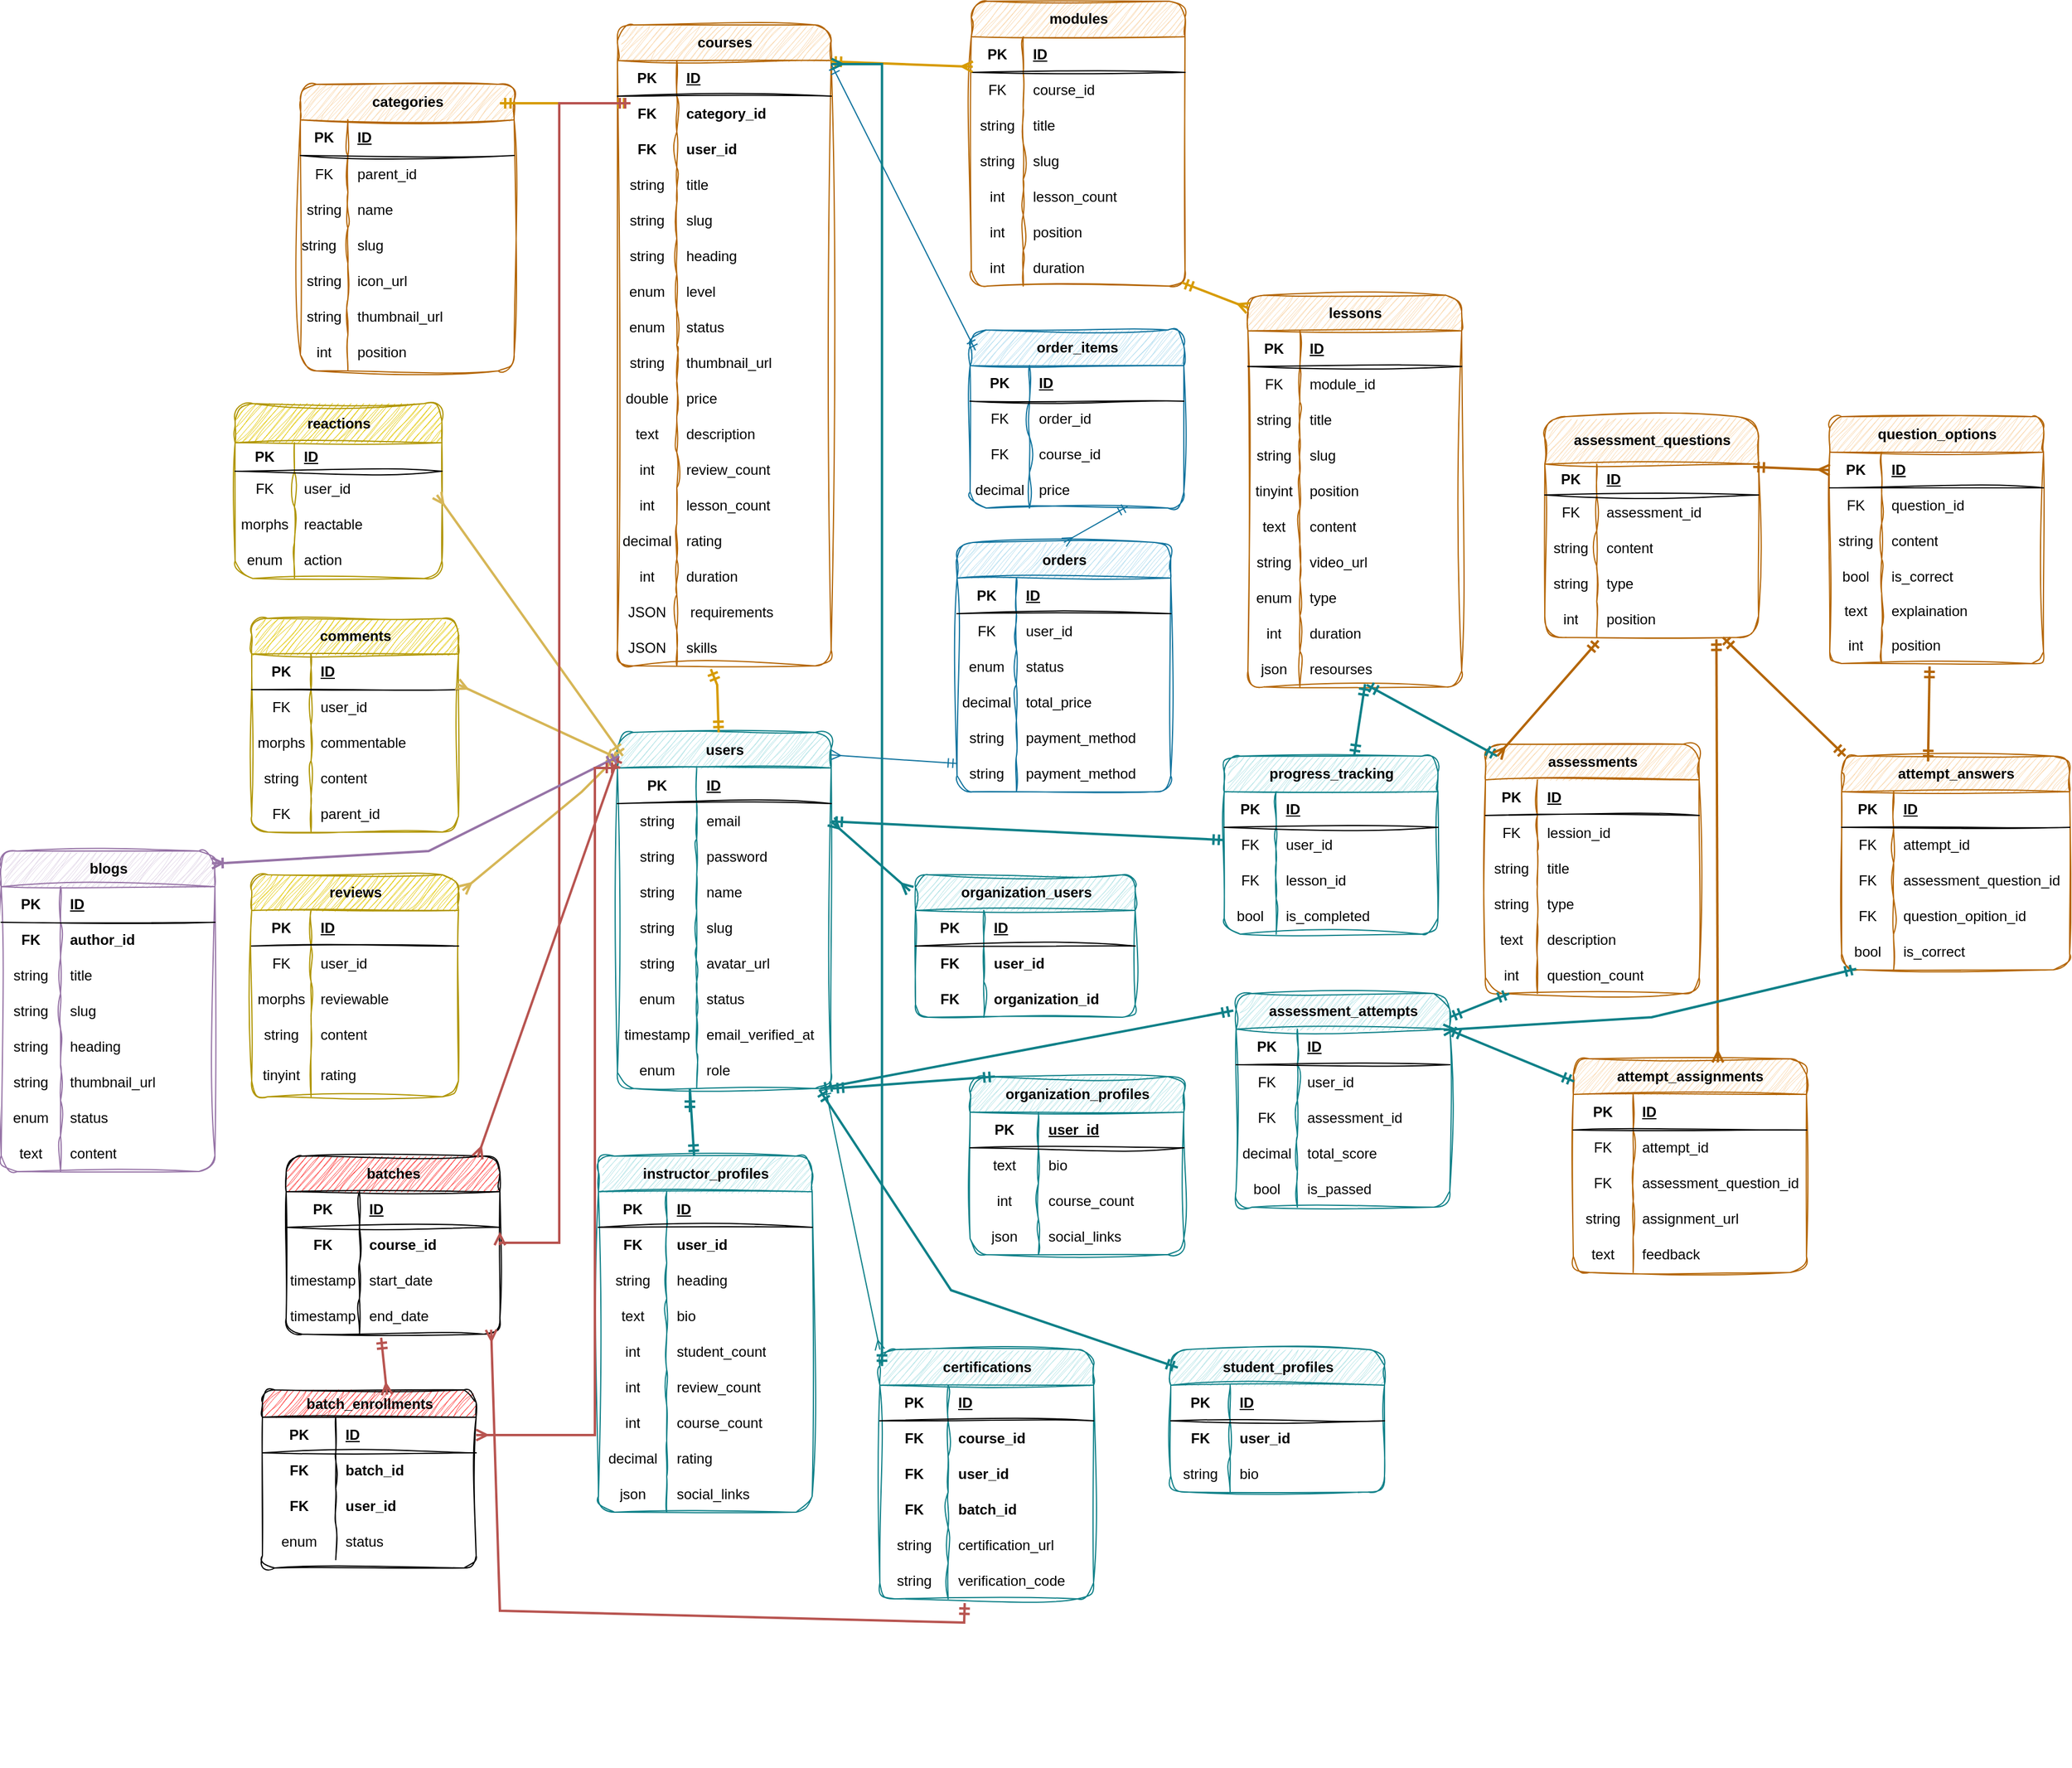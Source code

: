 <mxfile version="27.2.0">
  <diagram id="InWz6gdnW5_TJYIpdMGp" name="Page-1">
    <mxGraphModel dx="2707" dy="2205" grid="1" gridSize="10" guides="1" tooltips="1" connect="1" arrows="1" fold="1" page="1" pageScale="1" pageWidth="827" pageHeight="1169" math="0" shadow="0">
      <root>
        <mxCell id="0" />
        <mxCell id="1" parent="0" />
        <mxCell id="Bivr0TDCYPcchaWxzKGf-1" value="instructor_profiles" style="shape=table;startSize=30;container=1;collapsible=1;childLayout=tableLayout;fixedRows=1;rowLines=0;fontStyle=1;align=center;resizeLast=1;html=1;sketch=1;curveFitting=1;jiggle=2;rounded=1;shadow=0;fillColor=#b0e3e6;strokeColor=#0e8088;" vertex="1" parent="1">
          <mxGeometry x="223" y="377" width="180" height="300" as="geometry">
            <mxRectangle x="466" y="-6" width="134" height="30" as="alternateBounds" />
          </mxGeometry>
        </mxCell>
        <mxCell id="Bivr0TDCYPcchaWxzKGf-2" value="" style="shape=tableRow;horizontal=0;startSize=0;swimlaneHead=0;swimlaneBody=0;fillColor=none;collapsible=0;dropTarget=0;points=[[0,0.5],[1,0.5]];portConstraint=eastwest;top=0;left=0;right=0;bottom=1;sketch=1;curveFitting=1;jiggle=2;rounded=1;shadow=0;" vertex="1" parent="Bivr0TDCYPcchaWxzKGf-1">
          <mxGeometry y="30" width="180" height="30" as="geometry" />
        </mxCell>
        <mxCell id="Bivr0TDCYPcchaWxzKGf-3" value="PK" style="shape=partialRectangle;connectable=0;fillColor=none;top=0;left=0;bottom=0;right=0;fontStyle=1;overflow=hidden;whiteSpace=wrap;html=1;sketch=1;curveFitting=1;jiggle=2;rounded=1;shadow=0;" vertex="1" parent="Bivr0TDCYPcchaWxzKGf-2">
          <mxGeometry width="57.509" height="30" as="geometry">
            <mxRectangle width="57.509" height="30" as="alternateBounds" />
          </mxGeometry>
        </mxCell>
        <mxCell id="Bivr0TDCYPcchaWxzKGf-4" value="ID" style="shape=partialRectangle;connectable=0;fillColor=none;top=0;left=0;bottom=0;right=0;align=left;spacingLeft=6;fontStyle=5;overflow=hidden;whiteSpace=wrap;html=1;sketch=1;curveFitting=1;jiggle=2;rounded=1;shadow=0;" vertex="1" parent="Bivr0TDCYPcchaWxzKGf-2">
          <mxGeometry x="57.509" width="122.491" height="30" as="geometry">
            <mxRectangle width="122.491" height="30" as="alternateBounds" />
          </mxGeometry>
        </mxCell>
        <mxCell id="Bivr0TDCYPcchaWxzKGf-5" style="shape=tableRow;horizontal=0;startSize=0;swimlaneHead=0;swimlaneBody=0;fillColor=none;collapsible=0;dropTarget=0;points=[[0,0.5],[1,0.5]];portConstraint=eastwest;top=0;left=0;right=0;bottom=0;sketch=1;curveFitting=1;jiggle=2;rounded=1;shadow=0;" vertex="1" parent="Bivr0TDCYPcchaWxzKGf-1">
          <mxGeometry y="60" width="180" height="30" as="geometry" />
        </mxCell>
        <mxCell id="Bivr0TDCYPcchaWxzKGf-6" value="FK" style="shape=partialRectangle;connectable=0;fillColor=none;top=0;left=0;bottom=0;right=0;editable=1;overflow=hidden;whiteSpace=wrap;html=1;align=center;sketch=1;curveFitting=1;jiggle=2;rounded=1;shadow=0;fontStyle=1" vertex="1" parent="Bivr0TDCYPcchaWxzKGf-5">
          <mxGeometry width="57.509" height="30" as="geometry">
            <mxRectangle width="57.509" height="30" as="alternateBounds" />
          </mxGeometry>
        </mxCell>
        <mxCell id="Bivr0TDCYPcchaWxzKGf-7" value="user_id" style="shape=partialRectangle;connectable=0;fillColor=none;top=0;left=0;bottom=0;right=0;align=left;spacingLeft=6;overflow=hidden;whiteSpace=wrap;html=1;sketch=1;curveFitting=1;jiggle=2;rounded=1;shadow=0;fontStyle=1" vertex="1" parent="Bivr0TDCYPcchaWxzKGf-5">
          <mxGeometry x="57.509" width="122.491" height="30" as="geometry">
            <mxRectangle width="122.491" height="30" as="alternateBounds" />
          </mxGeometry>
        </mxCell>
        <mxCell id="Bivr0TDCYPcchaWxzKGf-8" value="" style="shape=tableRow;horizontal=0;startSize=0;swimlaneHead=0;swimlaneBody=0;fillColor=none;collapsible=0;dropTarget=0;points=[[0,0.5],[1,0.5]];portConstraint=eastwest;top=0;left=0;right=0;bottom=0;sketch=1;curveFitting=1;jiggle=2;rounded=1;shadow=0;" vertex="1" parent="Bivr0TDCYPcchaWxzKGf-1">
          <mxGeometry y="90" width="180" height="30" as="geometry" />
        </mxCell>
        <mxCell id="Bivr0TDCYPcchaWxzKGf-9" value="string" style="shape=partialRectangle;connectable=0;fillColor=none;top=0;left=0;bottom=0;right=0;editable=1;overflow=hidden;whiteSpace=wrap;html=1;align=center;sketch=1;curveFitting=1;jiggle=2;rounded=1;shadow=0;" vertex="1" parent="Bivr0TDCYPcchaWxzKGf-8">
          <mxGeometry width="57.509" height="30" as="geometry">
            <mxRectangle width="57.509" height="30" as="alternateBounds" />
          </mxGeometry>
        </mxCell>
        <mxCell id="Bivr0TDCYPcchaWxzKGf-10" value="heading" style="shape=partialRectangle;connectable=0;fillColor=none;top=0;left=0;bottom=0;right=0;align=left;spacingLeft=6;overflow=hidden;whiteSpace=wrap;html=1;sketch=1;curveFitting=1;jiggle=2;rounded=1;shadow=0;" vertex="1" parent="Bivr0TDCYPcchaWxzKGf-8">
          <mxGeometry x="57.509" width="122.491" height="30" as="geometry">
            <mxRectangle width="122.491" height="30" as="alternateBounds" />
          </mxGeometry>
        </mxCell>
        <mxCell id="Bivr0TDCYPcchaWxzKGf-11" style="shape=tableRow;horizontal=0;startSize=0;swimlaneHead=0;swimlaneBody=0;fillColor=none;collapsible=0;dropTarget=0;points=[[0,0.5],[1,0.5]];portConstraint=eastwest;top=0;left=0;right=0;bottom=0;sketch=1;curveFitting=1;jiggle=2;rounded=1;shadow=0;" vertex="1" parent="Bivr0TDCYPcchaWxzKGf-1">
          <mxGeometry y="120" width="180" height="30" as="geometry" />
        </mxCell>
        <mxCell id="Bivr0TDCYPcchaWxzKGf-12" value="text" style="shape=partialRectangle;connectable=0;fillColor=none;top=0;left=0;bottom=0;right=0;editable=1;overflow=hidden;whiteSpace=wrap;html=1;align=center;sketch=1;curveFitting=1;jiggle=2;rounded=1;shadow=0;" vertex="1" parent="Bivr0TDCYPcchaWxzKGf-11">
          <mxGeometry width="57.509" height="30" as="geometry">
            <mxRectangle width="57.509" height="30" as="alternateBounds" />
          </mxGeometry>
        </mxCell>
        <mxCell id="Bivr0TDCYPcchaWxzKGf-13" value="bio" style="shape=partialRectangle;connectable=0;fillColor=none;top=0;left=0;bottom=0;right=0;align=left;spacingLeft=6;overflow=hidden;whiteSpace=wrap;html=1;sketch=1;curveFitting=1;jiggle=2;rounded=1;shadow=0;" vertex="1" parent="Bivr0TDCYPcchaWxzKGf-11">
          <mxGeometry x="57.509" width="122.491" height="30" as="geometry">
            <mxRectangle width="122.491" height="30" as="alternateBounds" />
          </mxGeometry>
        </mxCell>
        <mxCell id="Bivr0TDCYPcchaWxzKGf-14" value="" style="shape=tableRow;horizontal=0;startSize=0;swimlaneHead=0;swimlaneBody=0;fillColor=none;collapsible=0;dropTarget=0;points=[[0,0.5],[1,0.5]];portConstraint=eastwest;top=0;left=0;right=0;bottom=0;sketch=1;curveFitting=1;jiggle=2;rounded=1;shadow=0;" vertex="1" parent="Bivr0TDCYPcchaWxzKGf-1">
          <mxGeometry y="150" width="180" height="30" as="geometry" />
        </mxCell>
        <mxCell id="Bivr0TDCYPcchaWxzKGf-15" value="int" style="shape=partialRectangle;connectable=0;fillColor=none;top=0;left=0;bottom=0;right=0;editable=1;overflow=hidden;whiteSpace=wrap;html=1;sketch=1;curveFitting=1;jiggle=2;rounded=1;shadow=0;" vertex="1" parent="Bivr0TDCYPcchaWxzKGf-14">
          <mxGeometry width="57.509" height="30" as="geometry">
            <mxRectangle width="57.509" height="30" as="alternateBounds" />
          </mxGeometry>
        </mxCell>
        <mxCell id="Bivr0TDCYPcchaWxzKGf-16" value="student_count" style="shape=partialRectangle;connectable=0;fillColor=none;top=0;left=0;bottom=0;right=0;align=left;spacingLeft=6;overflow=hidden;whiteSpace=wrap;html=1;sketch=1;curveFitting=1;jiggle=2;rounded=1;shadow=0;" vertex="1" parent="Bivr0TDCYPcchaWxzKGf-14">
          <mxGeometry x="57.509" width="122.491" height="30" as="geometry">
            <mxRectangle width="122.491" height="30" as="alternateBounds" />
          </mxGeometry>
        </mxCell>
        <mxCell id="Bivr0TDCYPcchaWxzKGf-17" style="shape=tableRow;horizontal=0;startSize=0;swimlaneHead=0;swimlaneBody=0;fillColor=none;collapsible=0;dropTarget=0;points=[[0,0.5],[1,0.5]];portConstraint=eastwest;top=0;left=0;right=0;bottom=0;sketch=1;curveFitting=1;jiggle=2;rounded=1;shadow=0;" vertex="1" parent="Bivr0TDCYPcchaWxzKGf-1">
          <mxGeometry y="180" width="180" height="30" as="geometry" />
        </mxCell>
        <mxCell id="Bivr0TDCYPcchaWxzKGf-18" value="int" style="shape=partialRectangle;connectable=0;fillColor=none;top=0;left=0;bottom=0;right=0;editable=1;overflow=hidden;whiteSpace=wrap;html=1;sketch=1;curveFitting=1;jiggle=2;rounded=1;shadow=0;" vertex="1" parent="Bivr0TDCYPcchaWxzKGf-17">
          <mxGeometry width="57.509" height="30" as="geometry">
            <mxRectangle width="57.509" height="30" as="alternateBounds" />
          </mxGeometry>
        </mxCell>
        <mxCell id="Bivr0TDCYPcchaWxzKGf-19" value="review_count" style="shape=partialRectangle;connectable=0;fillColor=none;top=0;left=0;bottom=0;right=0;align=left;spacingLeft=6;overflow=hidden;whiteSpace=wrap;html=1;sketch=1;curveFitting=1;jiggle=2;rounded=1;shadow=0;" vertex="1" parent="Bivr0TDCYPcchaWxzKGf-17">
          <mxGeometry x="57.509" width="122.491" height="30" as="geometry">
            <mxRectangle width="122.491" height="30" as="alternateBounds" />
          </mxGeometry>
        </mxCell>
        <mxCell id="Bivr0TDCYPcchaWxzKGf-20" style="shape=tableRow;horizontal=0;startSize=0;swimlaneHead=0;swimlaneBody=0;fillColor=none;collapsible=0;dropTarget=0;points=[[0,0.5],[1,0.5]];portConstraint=eastwest;top=0;left=0;right=0;bottom=0;sketch=1;curveFitting=1;jiggle=2;rounded=1;shadow=0;" vertex="1" parent="Bivr0TDCYPcchaWxzKGf-1">
          <mxGeometry y="210" width="180" height="30" as="geometry" />
        </mxCell>
        <mxCell id="Bivr0TDCYPcchaWxzKGf-21" value="int" style="shape=partialRectangle;connectable=0;fillColor=none;top=0;left=0;bottom=0;right=0;editable=1;overflow=hidden;whiteSpace=wrap;html=1;sketch=1;curveFitting=1;jiggle=2;rounded=1;shadow=0;" vertex="1" parent="Bivr0TDCYPcchaWxzKGf-20">
          <mxGeometry width="57.509" height="30" as="geometry">
            <mxRectangle width="57.509" height="30" as="alternateBounds" />
          </mxGeometry>
        </mxCell>
        <mxCell id="Bivr0TDCYPcchaWxzKGf-22" value="course_count" style="shape=partialRectangle;connectable=0;fillColor=none;top=0;left=0;bottom=0;right=0;align=left;spacingLeft=6;overflow=hidden;whiteSpace=wrap;html=1;sketch=1;curveFitting=1;jiggle=2;rounded=1;shadow=0;" vertex="1" parent="Bivr0TDCYPcchaWxzKGf-20">
          <mxGeometry x="57.509" width="122.491" height="30" as="geometry">
            <mxRectangle width="122.491" height="30" as="alternateBounds" />
          </mxGeometry>
        </mxCell>
        <mxCell id="Bivr0TDCYPcchaWxzKGf-23" style="shape=tableRow;horizontal=0;startSize=0;swimlaneHead=0;swimlaneBody=0;fillColor=none;collapsible=0;dropTarget=0;points=[[0,0.5],[1,0.5]];portConstraint=eastwest;top=0;left=0;right=0;bottom=0;sketch=1;curveFitting=1;jiggle=2;rounded=1;shadow=0;" vertex="1" parent="Bivr0TDCYPcchaWxzKGf-1">
          <mxGeometry y="240" width="180" height="30" as="geometry" />
        </mxCell>
        <mxCell id="Bivr0TDCYPcchaWxzKGf-24" value="decimal" style="shape=partialRectangle;connectable=0;fillColor=none;top=0;left=0;bottom=0;right=0;editable=1;overflow=hidden;whiteSpace=wrap;html=1;sketch=1;curveFitting=1;jiggle=2;rounded=1;shadow=0;" vertex="1" parent="Bivr0TDCYPcchaWxzKGf-23">
          <mxGeometry width="57.509" height="30" as="geometry">
            <mxRectangle width="57.509" height="30" as="alternateBounds" />
          </mxGeometry>
        </mxCell>
        <mxCell id="Bivr0TDCYPcchaWxzKGf-25" value="rating" style="shape=partialRectangle;connectable=0;fillColor=none;top=0;left=0;bottom=0;right=0;align=left;spacingLeft=6;overflow=hidden;whiteSpace=wrap;html=1;sketch=1;curveFitting=1;jiggle=2;rounded=1;shadow=0;" vertex="1" parent="Bivr0TDCYPcchaWxzKGf-23">
          <mxGeometry x="57.509" width="122.491" height="30" as="geometry">
            <mxRectangle width="122.491" height="30" as="alternateBounds" />
          </mxGeometry>
        </mxCell>
        <mxCell id="Bivr0TDCYPcchaWxzKGf-26" style="shape=tableRow;horizontal=0;startSize=0;swimlaneHead=0;swimlaneBody=0;fillColor=none;collapsible=0;dropTarget=0;points=[[0,0.5],[1,0.5]];portConstraint=eastwest;top=0;left=0;right=0;bottom=0;sketch=1;curveFitting=1;jiggle=2;rounded=1;shadow=0;" vertex="1" parent="Bivr0TDCYPcchaWxzKGf-1">
          <mxGeometry y="270" width="180" height="30" as="geometry" />
        </mxCell>
        <mxCell id="Bivr0TDCYPcchaWxzKGf-27" value="json" style="shape=partialRectangle;connectable=0;fillColor=none;top=0;left=0;bottom=0;right=0;editable=1;overflow=hidden;whiteSpace=wrap;html=1;sketch=1;curveFitting=1;jiggle=2;rounded=1;shadow=0;" vertex="1" parent="Bivr0TDCYPcchaWxzKGf-26">
          <mxGeometry width="57.509" height="30" as="geometry">
            <mxRectangle width="57.509" height="30" as="alternateBounds" />
          </mxGeometry>
        </mxCell>
        <mxCell id="Bivr0TDCYPcchaWxzKGf-28" value="social_links" style="shape=partialRectangle;connectable=0;fillColor=none;top=0;left=0;bottom=0;right=0;align=left;spacingLeft=6;overflow=hidden;whiteSpace=wrap;html=1;sketch=1;curveFitting=1;jiggle=2;rounded=1;shadow=0;" vertex="1" parent="Bivr0TDCYPcchaWxzKGf-26">
          <mxGeometry x="57.509" width="122.491" height="30" as="geometry">
            <mxRectangle width="122.491" height="30" as="alternateBounds" />
          </mxGeometry>
        </mxCell>
        <mxCell id="Bivr0TDCYPcchaWxzKGf-29" value="courses" style="shape=table;startSize=30;container=1;collapsible=1;childLayout=tableLayout;fixedRows=1;rowLines=0;fontStyle=1;align=center;resizeLast=1;html=1;sketch=1;curveFitting=1;jiggle=2;rounded=1;shadow=0;fillColor=#fad7ac;strokeColor=#b46504;" vertex="1" parent="1">
          <mxGeometry x="239" y="-576" width="180" height="540" as="geometry">
            <mxRectangle x="285" y="-490" width="81" height="30" as="alternateBounds" />
          </mxGeometry>
        </mxCell>
        <mxCell id="Bivr0TDCYPcchaWxzKGf-30" value="" style="shape=tableRow;horizontal=0;startSize=0;swimlaneHead=0;swimlaneBody=0;fillColor=none;collapsible=0;dropTarget=0;points=[[0,0.5],[1,0.5]];portConstraint=eastwest;top=0;left=0;right=0;bottom=1;sketch=1;curveFitting=1;jiggle=2;rounded=1;shadow=0;" vertex="1" parent="Bivr0TDCYPcchaWxzKGf-29">
          <mxGeometry y="30" width="180" height="30" as="geometry" />
        </mxCell>
        <mxCell id="Bivr0TDCYPcchaWxzKGf-31" value="PK" style="shape=partialRectangle;connectable=0;fillColor=none;top=0;left=0;bottom=0;right=0;fontStyle=1;overflow=hidden;whiteSpace=wrap;html=1;sketch=1;curveFitting=1;jiggle=2;rounded=1;shadow=0;" vertex="1" parent="Bivr0TDCYPcchaWxzKGf-30">
          <mxGeometry width="50" height="30" as="geometry">
            <mxRectangle width="50" height="30" as="alternateBounds" />
          </mxGeometry>
        </mxCell>
        <mxCell id="Bivr0TDCYPcchaWxzKGf-32" value="ID" style="shape=partialRectangle;connectable=0;fillColor=none;top=0;left=0;bottom=0;right=0;align=left;spacingLeft=6;fontStyle=5;overflow=hidden;whiteSpace=wrap;html=1;sketch=1;curveFitting=1;jiggle=2;rounded=1;shadow=0;" vertex="1" parent="Bivr0TDCYPcchaWxzKGf-30">
          <mxGeometry x="50" width="130" height="30" as="geometry">
            <mxRectangle width="130" height="30" as="alternateBounds" />
          </mxGeometry>
        </mxCell>
        <mxCell id="Bivr0TDCYPcchaWxzKGf-33" style="shape=tableRow;horizontal=0;startSize=0;swimlaneHead=0;swimlaneBody=0;fillColor=none;collapsible=0;dropTarget=0;points=[[0,0.5],[1,0.5]];portConstraint=eastwest;top=0;left=0;right=0;bottom=0;sketch=1;curveFitting=1;jiggle=2;rounded=1;shadow=0;" vertex="1" parent="Bivr0TDCYPcchaWxzKGf-29">
          <mxGeometry y="60" width="180" height="30" as="geometry" />
        </mxCell>
        <mxCell id="Bivr0TDCYPcchaWxzKGf-34" value="FK" style="shape=partialRectangle;connectable=0;fillColor=none;top=0;left=0;bottom=0;right=0;editable=1;overflow=hidden;whiteSpace=wrap;html=1;align=center;sketch=1;curveFitting=1;jiggle=2;rounded=1;shadow=0;fontStyle=1" vertex="1" parent="Bivr0TDCYPcchaWxzKGf-33">
          <mxGeometry width="50" height="30" as="geometry">
            <mxRectangle width="50" height="30" as="alternateBounds" />
          </mxGeometry>
        </mxCell>
        <mxCell id="Bivr0TDCYPcchaWxzKGf-35" value="category_id" style="shape=partialRectangle;connectable=0;fillColor=none;top=0;left=0;bottom=0;right=0;align=left;spacingLeft=6;overflow=hidden;whiteSpace=wrap;html=1;sketch=1;curveFitting=1;jiggle=2;rounded=1;shadow=0;fontStyle=1" vertex="1" parent="Bivr0TDCYPcchaWxzKGf-33">
          <mxGeometry x="50" width="130" height="30" as="geometry">
            <mxRectangle width="130" height="30" as="alternateBounds" />
          </mxGeometry>
        </mxCell>
        <mxCell id="Bivr0TDCYPcchaWxzKGf-36" style="shape=tableRow;horizontal=0;startSize=0;swimlaneHead=0;swimlaneBody=0;fillColor=none;collapsible=0;dropTarget=0;points=[[0,0.5],[1,0.5]];portConstraint=eastwest;top=0;left=0;right=0;bottom=0;sketch=1;curveFitting=1;jiggle=2;rounded=1;shadow=0;" vertex="1" parent="Bivr0TDCYPcchaWxzKGf-29">
          <mxGeometry y="90" width="180" height="30" as="geometry" />
        </mxCell>
        <mxCell id="Bivr0TDCYPcchaWxzKGf-37" value="FK" style="shape=partialRectangle;connectable=0;fillColor=none;top=0;left=0;bottom=0;right=0;editable=1;overflow=hidden;whiteSpace=wrap;html=1;align=center;sketch=1;curveFitting=1;jiggle=2;rounded=1;shadow=0;fontStyle=1" vertex="1" parent="Bivr0TDCYPcchaWxzKGf-36">
          <mxGeometry width="50" height="30" as="geometry">
            <mxRectangle width="50" height="30" as="alternateBounds" />
          </mxGeometry>
        </mxCell>
        <mxCell id="Bivr0TDCYPcchaWxzKGf-38" value="user_id" style="shape=partialRectangle;connectable=0;fillColor=none;top=0;left=0;bottom=0;right=0;align=left;spacingLeft=6;overflow=hidden;whiteSpace=wrap;html=1;sketch=1;curveFitting=1;jiggle=2;rounded=1;shadow=0;fontStyle=1" vertex="1" parent="Bivr0TDCYPcchaWxzKGf-36">
          <mxGeometry x="50" width="130" height="30" as="geometry">
            <mxRectangle width="130" height="30" as="alternateBounds" />
          </mxGeometry>
        </mxCell>
        <mxCell id="Bivr0TDCYPcchaWxzKGf-39" style="shape=tableRow;horizontal=0;startSize=0;swimlaneHead=0;swimlaneBody=0;fillColor=none;collapsible=0;dropTarget=0;points=[[0,0.5],[1,0.5]];portConstraint=eastwest;top=0;left=0;right=0;bottom=0;sketch=1;curveFitting=1;jiggle=2;rounded=1;shadow=0;" vertex="1" parent="Bivr0TDCYPcchaWxzKGf-29">
          <mxGeometry y="120" width="180" height="30" as="geometry" />
        </mxCell>
        <mxCell id="Bivr0TDCYPcchaWxzKGf-40" value="string" style="shape=partialRectangle;connectable=0;fillColor=none;top=0;left=0;bottom=0;right=0;editable=1;overflow=hidden;whiteSpace=wrap;html=1;align=center;sketch=1;curveFitting=1;jiggle=2;rounded=1;shadow=0;" vertex="1" parent="Bivr0TDCYPcchaWxzKGf-39">
          <mxGeometry width="50" height="30" as="geometry">
            <mxRectangle width="50" height="30" as="alternateBounds" />
          </mxGeometry>
        </mxCell>
        <mxCell id="Bivr0TDCYPcchaWxzKGf-41" value="title" style="shape=partialRectangle;connectable=0;fillColor=none;top=0;left=0;bottom=0;right=0;align=left;spacingLeft=6;overflow=hidden;whiteSpace=wrap;html=1;sketch=1;curveFitting=1;jiggle=2;rounded=1;shadow=0;" vertex="1" parent="Bivr0TDCYPcchaWxzKGf-39">
          <mxGeometry x="50" width="130" height="30" as="geometry">
            <mxRectangle width="130" height="30" as="alternateBounds" />
          </mxGeometry>
        </mxCell>
        <mxCell id="Bivr0TDCYPcchaWxzKGf-42" style="shape=tableRow;horizontal=0;startSize=0;swimlaneHead=0;swimlaneBody=0;fillColor=none;collapsible=0;dropTarget=0;points=[[0,0.5],[1,0.5]];portConstraint=eastwest;top=0;left=0;right=0;bottom=0;sketch=1;curveFitting=1;jiggle=2;rounded=1;shadow=0;" vertex="1" parent="Bivr0TDCYPcchaWxzKGf-29">
          <mxGeometry y="150" width="180" height="30" as="geometry" />
        </mxCell>
        <mxCell id="Bivr0TDCYPcchaWxzKGf-43" value="string" style="shape=partialRectangle;connectable=0;fillColor=none;top=0;left=0;bottom=0;right=0;editable=1;overflow=hidden;whiteSpace=wrap;html=1;align=center;sketch=1;curveFitting=1;jiggle=2;rounded=1;shadow=0;" vertex="1" parent="Bivr0TDCYPcchaWxzKGf-42">
          <mxGeometry width="50" height="30" as="geometry">
            <mxRectangle width="50" height="30" as="alternateBounds" />
          </mxGeometry>
        </mxCell>
        <mxCell id="Bivr0TDCYPcchaWxzKGf-44" value="slug" style="shape=partialRectangle;connectable=0;fillColor=none;top=0;left=0;bottom=0;right=0;align=left;spacingLeft=6;overflow=hidden;whiteSpace=wrap;html=1;sketch=1;curveFitting=1;jiggle=2;rounded=1;shadow=0;" vertex="1" parent="Bivr0TDCYPcchaWxzKGf-42">
          <mxGeometry x="50" width="130" height="30" as="geometry">
            <mxRectangle width="130" height="30" as="alternateBounds" />
          </mxGeometry>
        </mxCell>
        <mxCell id="Bivr0TDCYPcchaWxzKGf-45" value="" style="shape=tableRow;horizontal=0;startSize=0;swimlaneHead=0;swimlaneBody=0;fillColor=none;collapsible=0;dropTarget=0;points=[[0,0.5],[1,0.5]];portConstraint=eastwest;top=0;left=0;right=0;bottom=0;sketch=1;curveFitting=1;jiggle=2;rounded=1;shadow=0;" vertex="1" parent="Bivr0TDCYPcchaWxzKGf-29">
          <mxGeometry y="180" width="180" height="30" as="geometry" />
        </mxCell>
        <mxCell id="Bivr0TDCYPcchaWxzKGf-46" value="string" style="shape=partialRectangle;connectable=0;fillColor=none;top=0;left=0;bottom=0;right=0;editable=1;overflow=hidden;whiteSpace=wrap;html=1;align=center;sketch=1;curveFitting=1;jiggle=2;rounded=1;shadow=0;" vertex="1" parent="Bivr0TDCYPcchaWxzKGf-45">
          <mxGeometry width="50" height="30" as="geometry">
            <mxRectangle width="50" height="30" as="alternateBounds" />
          </mxGeometry>
        </mxCell>
        <mxCell id="Bivr0TDCYPcchaWxzKGf-47" value="heading" style="shape=partialRectangle;connectable=0;fillColor=none;top=0;left=0;bottom=0;right=0;align=left;spacingLeft=6;overflow=hidden;whiteSpace=wrap;html=1;sketch=1;curveFitting=1;jiggle=2;rounded=1;shadow=0;" vertex="1" parent="Bivr0TDCYPcchaWxzKGf-45">
          <mxGeometry x="50" width="130" height="30" as="geometry">
            <mxRectangle width="130" height="30" as="alternateBounds" />
          </mxGeometry>
        </mxCell>
        <mxCell id="Bivr0TDCYPcchaWxzKGf-48" value="" style="shape=tableRow;horizontal=0;startSize=0;swimlaneHead=0;swimlaneBody=0;fillColor=none;collapsible=0;dropTarget=0;points=[[0,0.5],[1,0.5]];portConstraint=eastwest;top=0;left=0;right=0;bottom=0;sketch=1;curveFitting=1;jiggle=2;rounded=1;shadow=0;" vertex="1" parent="Bivr0TDCYPcchaWxzKGf-29">
          <mxGeometry y="210" width="180" height="30" as="geometry" />
        </mxCell>
        <mxCell id="Bivr0TDCYPcchaWxzKGf-49" value="enum" style="shape=partialRectangle;connectable=0;fillColor=none;top=0;left=0;bottom=0;right=0;editable=1;overflow=hidden;whiteSpace=wrap;html=1;sketch=1;curveFitting=1;jiggle=2;rounded=1;shadow=0;" vertex="1" parent="Bivr0TDCYPcchaWxzKGf-48">
          <mxGeometry width="50" height="30" as="geometry">
            <mxRectangle width="50" height="30" as="alternateBounds" />
          </mxGeometry>
        </mxCell>
        <mxCell id="Bivr0TDCYPcchaWxzKGf-50" value="level" style="shape=partialRectangle;connectable=0;fillColor=none;top=0;left=0;bottom=0;right=0;align=left;spacingLeft=6;overflow=hidden;whiteSpace=wrap;html=1;sketch=1;curveFitting=1;jiggle=2;rounded=1;shadow=0;" vertex="1" parent="Bivr0TDCYPcchaWxzKGf-48">
          <mxGeometry x="50" width="130" height="30" as="geometry">
            <mxRectangle width="130" height="30" as="alternateBounds" />
          </mxGeometry>
        </mxCell>
        <mxCell id="Bivr0TDCYPcchaWxzKGf-51" style="shape=tableRow;horizontal=0;startSize=0;swimlaneHead=0;swimlaneBody=0;fillColor=none;collapsible=0;dropTarget=0;points=[[0,0.5],[1,0.5]];portConstraint=eastwest;top=0;left=0;right=0;bottom=0;sketch=1;curveFitting=1;jiggle=2;rounded=1;shadow=0;" vertex="1" parent="Bivr0TDCYPcchaWxzKGf-29">
          <mxGeometry y="240" width="180" height="30" as="geometry" />
        </mxCell>
        <mxCell id="Bivr0TDCYPcchaWxzKGf-52" value="enum" style="shape=partialRectangle;connectable=0;fillColor=none;top=0;left=0;bottom=0;right=0;editable=1;overflow=hidden;whiteSpace=wrap;html=1;sketch=1;curveFitting=1;jiggle=2;rounded=1;shadow=0;" vertex="1" parent="Bivr0TDCYPcchaWxzKGf-51">
          <mxGeometry width="50" height="30" as="geometry">
            <mxRectangle width="50" height="30" as="alternateBounds" />
          </mxGeometry>
        </mxCell>
        <mxCell id="Bivr0TDCYPcchaWxzKGf-53" value="status" style="shape=partialRectangle;connectable=0;fillColor=none;top=0;left=0;bottom=0;right=0;align=left;spacingLeft=6;overflow=hidden;whiteSpace=wrap;html=1;sketch=1;curveFitting=1;jiggle=2;rounded=1;shadow=0;" vertex="1" parent="Bivr0TDCYPcchaWxzKGf-51">
          <mxGeometry x="50" width="130" height="30" as="geometry">
            <mxRectangle width="130" height="30" as="alternateBounds" />
          </mxGeometry>
        </mxCell>
        <mxCell id="Bivr0TDCYPcchaWxzKGf-54" style="shape=tableRow;horizontal=0;startSize=0;swimlaneHead=0;swimlaneBody=0;fillColor=none;collapsible=0;dropTarget=0;points=[[0,0.5],[1,0.5]];portConstraint=eastwest;top=0;left=0;right=0;bottom=0;sketch=1;curveFitting=1;jiggle=2;rounded=1;shadow=0;" vertex="1" parent="Bivr0TDCYPcchaWxzKGf-29">
          <mxGeometry y="270" width="180" height="30" as="geometry" />
        </mxCell>
        <mxCell id="Bivr0TDCYPcchaWxzKGf-55" value="string" style="shape=partialRectangle;connectable=0;fillColor=none;top=0;left=0;bottom=0;right=0;editable=1;overflow=hidden;whiteSpace=wrap;html=1;sketch=1;curveFitting=1;jiggle=2;rounded=1;shadow=0;" vertex="1" parent="Bivr0TDCYPcchaWxzKGf-54">
          <mxGeometry width="50" height="30" as="geometry">
            <mxRectangle width="50" height="30" as="alternateBounds" />
          </mxGeometry>
        </mxCell>
        <mxCell id="Bivr0TDCYPcchaWxzKGf-56" value="thumbnail_url" style="shape=partialRectangle;connectable=0;fillColor=none;top=0;left=0;bottom=0;right=0;align=left;spacingLeft=6;overflow=hidden;whiteSpace=wrap;html=1;sketch=1;curveFitting=1;jiggle=2;rounded=1;shadow=0;" vertex="1" parent="Bivr0TDCYPcchaWxzKGf-54">
          <mxGeometry x="50" width="130" height="30" as="geometry">
            <mxRectangle width="130" height="30" as="alternateBounds" />
          </mxGeometry>
        </mxCell>
        <mxCell id="Bivr0TDCYPcchaWxzKGf-57" style="shape=tableRow;horizontal=0;startSize=0;swimlaneHead=0;swimlaneBody=0;fillColor=none;collapsible=0;dropTarget=0;points=[[0,0.5],[1,0.5]];portConstraint=eastwest;top=0;left=0;right=0;bottom=0;sketch=1;curveFitting=1;jiggle=2;rounded=1;shadow=0;" vertex="1" parent="Bivr0TDCYPcchaWxzKGf-29">
          <mxGeometry y="300" width="180" height="30" as="geometry" />
        </mxCell>
        <mxCell id="Bivr0TDCYPcchaWxzKGf-58" value="double" style="shape=partialRectangle;connectable=0;fillColor=none;top=0;left=0;bottom=0;right=0;editable=1;overflow=hidden;whiteSpace=wrap;html=1;align=center;sketch=1;curveFitting=1;jiggle=2;rounded=1;shadow=0;" vertex="1" parent="Bivr0TDCYPcchaWxzKGf-57">
          <mxGeometry width="50" height="30" as="geometry">
            <mxRectangle width="50" height="30" as="alternateBounds" />
          </mxGeometry>
        </mxCell>
        <mxCell id="Bivr0TDCYPcchaWxzKGf-59" value="price" style="shape=partialRectangle;connectable=0;fillColor=none;top=0;left=0;bottom=0;right=0;align=left;spacingLeft=6;overflow=hidden;whiteSpace=wrap;html=1;sketch=1;curveFitting=1;jiggle=2;rounded=1;shadow=0;" vertex="1" parent="Bivr0TDCYPcchaWxzKGf-57">
          <mxGeometry x="50" width="130" height="30" as="geometry">
            <mxRectangle width="130" height="30" as="alternateBounds" />
          </mxGeometry>
        </mxCell>
        <mxCell id="Bivr0TDCYPcchaWxzKGf-60" value="" style="shape=tableRow;horizontal=0;startSize=0;swimlaneHead=0;swimlaneBody=0;fillColor=none;collapsible=0;dropTarget=0;points=[[0,0.5],[1,0.5]];portConstraint=eastwest;top=0;left=0;right=0;bottom=0;sketch=1;curveFitting=1;jiggle=2;rounded=1;shadow=0;" vertex="1" parent="Bivr0TDCYPcchaWxzKGf-29">
          <mxGeometry y="330" width="180" height="30" as="geometry" />
        </mxCell>
        <mxCell id="Bivr0TDCYPcchaWxzKGf-61" value="text" style="shape=partialRectangle;connectable=0;fillColor=none;top=0;left=0;bottom=0;right=0;editable=1;overflow=hidden;whiteSpace=wrap;html=1;sketch=1;curveFitting=1;jiggle=2;rounded=1;shadow=0;" vertex="1" parent="Bivr0TDCYPcchaWxzKGf-60">
          <mxGeometry width="50" height="30" as="geometry">
            <mxRectangle width="50" height="30" as="alternateBounds" />
          </mxGeometry>
        </mxCell>
        <mxCell id="Bivr0TDCYPcchaWxzKGf-62" value="description" style="shape=partialRectangle;connectable=0;fillColor=none;top=0;left=0;bottom=0;right=0;align=left;spacingLeft=6;overflow=hidden;whiteSpace=wrap;html=1;sketch=1;curveFitting=1;jiggle=2;rounded=1;shadow=0;" vertex="1" parent="Bivr0TDCYPcchaWxzKGf-60">
          <mxGeometry x="50" width="130" height="30" as="geometry">
            <mxRectangle width="130" height="30" as="alternateBounds" />
          </mxGeometry>
        </mxCell>
        <mxCell id="Bivr0TDCYPcchaWxzKGf-63" style="shape=tableRow;horizontal=0;startSize=0;swimlaneHead=0;swimlaneBody=0;fillColor=none;collapsible=0;dropTarget=0;points=[[0,0.5],[1,0.5]];portConstraint=eastwest;top=0;left=0;right=0;bottom=0;sketch=1;curveFitting=1;jiggle=2;rounded=1;shadow=0;" vertex="1" parent="Bivr0TDCYPcchaWxzKGf-29">
          <mxGeometry y="360" width="180" height="30" as="geometry" />
        </mxCell>
        <mxCell id="Bivr0TDCYPcchaWxzKGf-64" value="int" style="shape=partialRectangle;connectable=0;fillColor=none;top=0;left=0;bottom=0;right=0;editable=1;overflow=hidden;whiteSpace=wrap;html=1;sketch=1;curveFitting=1;jiggle=2;rounded=1;shadow=0;" vertex="1" parent="Bivr0TDCYPcchaWxzKGf-63">
          <mxGeometry width="50" height="30" as="geometry">
            <mxRectangle width="50" height="30" as="alternateBounds" />
          </mxGeometry>
        </mxCell>
        <mxCell id="Bivr0TDCYPcchaWxzKGf-65" value="review_count" style="shape=partialRectangle;connectable=0;fillColor=none;top=0;left=0;bottom=0;right=0;align=left;spacingLeft=6;overflow=hidden;whiteSpace=wrap;html=1;sketch=1;curveFitting=1;jiggle=2;rounded=1;shadow=0;" vertex="1" parent="Bivr0TDCYPcchaWxzKGf-63">
          <mxGeometry x="50" width="130" height="30" as="geometry">
            <mxRectangle width="130" height="30" as="alternateBounds" />
          </mxGeometry>
        </mxCell>
        <mxCell id="Bivr0TDCYPcchaWxzKGf-66" style="shape=tableRow;horizontal=0;startSize=0;swimlaneHead=0;swimlaneBody=0;fillColor=none;collapsible=0;dropTarget=0;points=[[0,0.5],[1,0.5]];portConstraint=eastwest;top=0;left=0;right=0;bottom=0;sketch=1;curveFitting=1;jiggle=2;rounded=1;shadow=0;" vertex="1" parent="Bivr0TDCYPcchaWxzKGf-29">
          <mxGeometry y="390" width="180" height="30" as="geometry" />
        </mxCell>
        <mxCell id="Bivr0TDCYPcchaWxzKGf-67" value="int" style="shape=partialRectangle;connectable=0;fillColor=none;top=0;left=0;bottom=0;right=0;editable=1;overflow=hidden;whiteSpace=wrap;html=1;sketch=1;curveFitting=1;jiggle=2;rounded=1;shadow=0;" vertex="1" parent="Bivr0TDCYPcchaWxzKGf-66">
          <mxGeometry width="50" height="30" as="geometry">
            <mxRectangle width="50" height="30" as="alternateBounds" />
          </mxGeometry>
        </mxCell>
        <mxCell id="Bivr0TDCYPcchaWxzKGf-68" value="lesson_count" style="shape=partialRectangle;connectable=0;fillColor=none;top=0;left=0;bottom=0;right=0;align=left;spacingLeft=6;overflow=hidden;whiteSpace=wrap;html=1;sketch=1;curveFitting=1;jiggle=2;rounded=1;shadow=0;" vertex="1" parent="Bivr0TDCYPcchaWxzKGf-66">
          <mxGeometry x="50" width="130" height="30" as="geometry">
            <mxRectangle width="130" height="30" as="alternateBounds" />
          </mxGeometry>
        </mxCell>
        <mxCell id="Bivr0TDCYPcchaWxzKGf-69" style="shape=tableRow;horizontal=0;startSize=0;swimlaneHead=0;swimlaneBody=0;fillColor=none;collapsible=0;dropTarget=0;points=[[0,0.5],[1,0.5]];portConstraint=eastwest;top=0;left=0;right=0;bottom=0;sketch=1;curveFitting=1;jiggle=2;rounded=1;shadow=0;" vertex="1" parent="Bivr0TDCYPcchaWxzKGf-29">
          <mxGeometry y="420" width="180" height="30" as="geometry" />
        </mxCell>
        <mxCell id="Bivr0TDCYPcchaWxzKGf-70" value="decimal" style="shape=partialRectangle;connectable=0;fillColor=none;top=0;left=0;bottom=0;right=0;editable=1;overflow=hidden;whiteSpace=wrap;html=1;sketch=1;curveFitting=1;jiggle=2;rounded=1;shadow=0;" vertex="1" parent="Bivr0TDCYPcchaWxzKGf-69">
          <mxGeometry width="50" height="30" as="geometry">
            <mxRectangle width="50" height="30" as="alternateBounds" />
          </mxGeometry>
        </mxCell>
        <mxCell id="Bivr0TDCYPcchaWxzKGf-71" value="rating" style="shape=partialRectangle;connectable=0;fillColor=none;top=0;left=0;bottom=0;right=0;align=left;spacingLeft=6;overflow=hidden;whiteSpace=wrap;html=1;sketch=1;curveFitting=1;jiggle=2;rounded=1;shadow=0;" vertex="1" parent="Bivr0TDCYPcchaWxzKGf-69">
          <mxGeometry x="50" width="130" height="30" as="geometry">
            <mxRectangle width="130" height="30" as="alternateBounds" />
          </mxGeometry>
        </mxCell>
        <mxCell id="Bivr0TDCYPcchaWxzKGf-72" style="shape=tableRow;horizontal=0;startSize=0;swimlaneHead=0;swimlaneBody=0;fillColor=none;collapsible=0;dropTarget=0;points=[[0,0.5],[1,0.5]];portConstraint=eastwest;top=0;left=0;right=0;bottom=0;sketch=1;curveFitting=1;jiggle=2;rounded=1;shadow=0;" vertex="1" parent="Bivr0TDCYPcchaWxzKGf-29">
          <mxGeometry y="450" width="180" height="30" as="geometry" />
        </mxCell>
        <mxCell id="Bivr0TDCYPcchaWxzKGf-73" value="int" style="shape=partialRectangle;connectable=0;fillColor=none;top=0;left=0;bottom=0;right=0;editable=1;overflow=hidden;whiteSpace=wrap;html=1;sketch=1;curveFitting=1;jiggle=2;rounded=1;shadow=0;" vertex="1" parent="Bivr0TDCYPcchaWxzKGf-72">
          <mxGeometry width="50" height="30" as="geometry">
            <mxRectangle width="50" height="30" as="alternateBounds" />
          </mxGeometry>
        </mxCell>
        <mxCell id="Bivr0TDCYPcchaWxzKGf-74" value="duration" style="shape=partialRectangle;connectable=0;fillColor=none;top=0;left=0;bottom=0;right=0;align=left;spacingLeft=6;overflow=hidden;whiteSpace=wrap;html=1;sketch=1;curveFitting=1;jiggle=2;rounded=1;shadow=0;" vertex="1" parent="Bivr0TDCYPcchaWxzKGf-72">
          <mxGeometry x="50" width="130" height="30" as="geometry">
            <mxRectangle width="130" height="30" as="alternateBounds" />
          </mxGeometry>
        </mxCell>
        <mxCell id="Bivr0TDCYPcchaWxzKGf-75" style="shape=tableRow;horizontal=0;startSize=0;swimlaneHead=0;swimlaneBody=0;fillColor=none;collapsible=0;dropTarget=0;points=[[0,0.5],[1,0.5]];portConstraint=eastwest;top=0;left=0;right=0;bottom=0;sketch=1;curveFitting=1;jiggle=2;rounded=1;shadow=0;" vertex="1" parent="Bivr0TDCYPcchaWxzKGf-29">
          <mxGeometry y="480" width="180" height="30" as="geometry" />
        </mxCell>
        <mxCell id="Bivr0TDCYPcchaWxzKGf-76" value="JSON" style="shape=partialRectangle;connectable=0;fillColor=none;top=0;left=0;bottom=0;right=0;editable=1;overflow=hidden;whiteSpace=wrap;html=1;sketch=1;curveFitting=1;jiggle=2;rounded=1;shadow=0;" vertex="1" parent="Bivr0TDCYPcchaWxzKGf-75">
          <mxGeometry width="50" height="30" as="geometry">
            <mxRectangle width="50" height="30" as="alternateBounds" />
          </mxGeometry>
        </mxCell>
        <mxCell id="Bivr0TDCYPcchaWxzKGf-77" value="&amp;nbsp;requirements" style="shape=partialRectangle;connectable=0;fillColor=none;top=0;left=0;bottom=0;right=0;align=left;spacingLeft=6;overflow=hidden;whiteSpace=wrap;html=1;sketch=1;curveFitting=1;jiggle=2;rounded=1;shadow=0;" vertex="1" parent="Bivr0TDCYPcchaWxzKGf-75">
          <mxGeometry x="50" width="130" height="30" as="geometry">
            <mxRectangle width="130" height="30" as="alternateBounds" />
          </mxGeometry>
        </mxCell>
        <mxCell id="Bivr0TDCYPcchaWxzKGf-78" style="shape=tableRow;horizontal=0;startSize=0;swimlaneHead=0;swimlaneBody=0;fillColor=none;collapsible=0;dropTarget=0;points=[[0,0.5],[1,0.5]];portConstraint=eastwest;top=0;left=0;right=0;bottom=0;sketch=1;curveFitting=1;jiggle=2;rounded=1;shadow=0;" vertex="1" parent="Bivr0TDCYPcchaWxzKGf-29">
          <mxGeometry y="510" width="180" height="30" as="geometry" />
        </mxCell>
        <mxCell id="Bivr0TDCYPcchaWxzKGf-79" value="JSON" style="shape=partialRectangle;connectable=0;fillColor=none;top=0;left=0;bottom=0;right=0;editable=1;overflow=hidden;whiteSpace=wrap;html=1;sketch=1;curveFitting=1;jiggle=2;rounded=1;shadow=0;" vertex="1" parent="Bivr0TDCYPcchaWxzKGf-78">
          <mxGeometry width="50" height="30" as="geometry">
            <mxRectangle width="50" height="30" as="alternateBounds" />
          </mxGeometry>
        </mxCell>
        <mxCell id="Bivr0TDCYPcchaWxzKGf-80" value="skills" style="shape=partialRectangle;connectable=0;fillColor=none;top=0;left=0;bottom=0;right=0;align=left;spacingLeft=6;overflow=hidden;whiteSpace=wrap;html=1;sketch=1;curveFitting=1;jiggle=2;rounded=1;shadow=0;" vertex="1" parent="Bivr0TDCYPcchaWxzKGf-78">
          <mxGeometry x="50" width="130" height="30" as="geometry">
            <mxRectangle width="130" height="30" as="alternateBounds" />
          </mxGeometry>
        </mxCell>
        <mxCell id="Bivr0TDCYPcchaWxzKGf-81" value="categories" style="shape=table;startSize=30;container=1;collapsible=1;childLayout=tableLayout;fixedRows=1;rowLines=0;fontStyle=1;align=center;resizeLast=1;html=1;sketch=1;curveFitting=1;jiggle=2;rounded=1;shadow=0;fillColor=#fad7ac;strokeColor=#b46504;" vertex="1" parent="1">
          <mxGeometry x="-28" y="-526" width="180" height="241.479" as="geometry" />
        </mxCell>
        <mxCell id="Bivr0TDCYPcchaWxzKGf-82" value="" style="shape=tableRow;horizontal=0;startSize=0;swimlaneHead=0;swimlaneBody=0;fillColor=none;collapsible=0;dropTarget=0;points=[[0,0.5],[1,0.5]];portConstraint=eastwest;top=0;left=0;right=0;bottom=1;sketch=1;curveFitting=1;jiggle=2;rounded=1;shadow=0;" vertex="1" parent="Bivr0TDCYPcchaWxzKGf-81">
          <mxGeometry y="30" width="180" height="30" as="geometry" />
        </mxCell>
        <mxCell id="Bivr0TDCYPcchaWxzKGf-83" value="PK" style="shape=partialRectangle;connectable=0;fillColor=none;top=0;left=0;bottom=0;right=0;fontStyle=1;overflow=hidden;whiteSpace=wrap;html=1;sketch=1;curveFitting=1;jiggle=2;rounded=1;shadow=0;" vertex="1" parent="Bivr0TDCYPcchaWxzKGf-82">
          <mxGeometry width="40" height="30" as="geometry">
            <mxRectangle width="40" height="30" as="alternateBounds" />
          </mxGeometry>
        </mxCell>
        <mxCell id="Bivr0TDCYPcchaWxzKGf-84" value="ID" style="shape=partialRectangle;connectable=0;fillColor=none;top=0;left=0;bottom=0;right=0;align=left;spacingLeft=6;fontStyle=5;overflow=hidden;whiteSpace=wrap;html=1;sketch=1;curveFitting=1;jiggle=2;rounded=1;shadow=0;" vertex="1" parent="Bivr0TDCYPcchaWxzKGf-82">
          <mxGeometry x="40" width="140" height="30" as="geometry">
            <mxRectangle width="140" height="30" as="alternateBounds" />
          </mxGeometry>
        </mxCell>
        <mxCell id="Bivr0TDCYPcchaWxzKGf-85" value="" style="shape=tableRow;horizontal=0;startSize=0;swimlaneHead=0;swimlaneBody=0;fillColor=none;collapsible=0;dropTarget=0;points=[[0,0.5],[1,0.5]];portConstraint=eastwest;top=0;left=0;right=0;bottom=0;sketch=1;curveFitting=1;jiggle=2;rounded=1;shadow=0;" vertex="1" parent="Bivr0TDCYPcchaWxzKGf-81">
          <mxGeometry y="60" width="180" height="31" as="geometry" />
        </mxCell>
        <mxCell id="Bivr0TDCYPcchaWxzKGf-86" value="FK" style="shape=partialRectangle;connectable=0;fillColor=none;top=0;left=0;bottom=0;right=0;editable=1;overflow=hidden;whiteSpace=wrap;html=1;align=center;sketch=1;curveFitting=1;jiggle=2;rounded=1;shadow=0;" vertex="1" parent="Bivr0TDCYPcchaWxzKGf-85">
          <mxGeometry width="40" height="31" as="geometry">
            <mxRectangle width="40" height="31" as="alternateBounds" />
          </mxGeometry>
        </mxCell>
        <mxCell id="Bivr0TDCYPcchaWxzKGf-87" value="parent_id" style="shape=partialRectangle;connectable=0;fillColor=none;top=0;left=0;bottom=0;right=0;align=left;spacingLeft=6;overflow=hidden;whiteSpace=wrap;html=1;sketch=1;curveFitting=1;jiggle=2;rounded=1;shadow=0;" vertex="1" parent="Bivr0TDCYPcchaWxzKGf-85">
          <mxGeometry x="40" width="140" height="31" as="geometry">
            <mxRectangle width="140" height="31" as="alternateBounds" />
          </mxGeometry>
        </mxCell>
        <mxCell id="Bivr0TDCYPcchaWxzKGf-88" value="" style="shape=tableRow;horizontal=0;startSize=0;swimlaneHead=0;swimlaneBody=0;fillColor=none;collapsible=0;dropTarget=0;points=[[0,0.5],[1,0.5]];portConstraint=eastwest;top=0;left=0;right=0;bottom=0;sketch=1;curveFitting=1;jiggle=2;rounded=1;shadow=0;" vertex="1" parent="Bivr0TDCYPcchaWxzKGf-81">
          <mxGeometry y="91" width="180" height="30" as="geometry" />
        </mxCell>
        <mxCell id="Bivr0TDCYPcchaWxzKGf-89" value="string" style="shape=partialRectangle;connectable=0;fillColor=none;top=0;left=0;bottom=0;right=0;editable=1;overflow=hidden;whiteSpace=wrap;html=1;sketch=1;curveFitting=1;jiggle=2;rounded=1;shadow=0;" vertex="1" parent="Bivr0TDCYPcchaWxzKGf-88">
          <mxGeometry width="40" height="30" as="geometry">
            <mxRectangle width="40" height="30" as="alternateBounds" />
          </mxGeometry>
        </mxCell>
        <mxCell id="Bivr0TDCYPcchaWxzKGf-90" value="name" style="shape=partialRectangle;connectable=0;fillColor=none;top=0;left=0;bottom=0;right=0;align=left;spacingLeft=6;overflow=hidden;whiteSpace=wrap;html=1;sketch=1;curveFitting=1;jiggle=2;rounded=1;shadow=0;" vertex="1" parent="Bivr0TDCYPcchaWxzKGf-88">
          <mxGeometry x="40" width="140" height="30" as="geometry">
            <mxRectangle width="140" height="30" as="alternateBounds" />
          </mxGeometry>
        </mxCell>
        <mxCell id="Bivr0TDCYPcchaWxzKGf-91" style="shape=tableRow;horizontal=0;startSize=0;swimlaneHead=0;swimlaneBody=0;fillColor=none;collapsible=0;dropTarget=0;points=[[0,0.5],[1,0.5]];portConstraint=eastwest;top=0;left=0;right=0;bottom=0;sketch=1;curveFitting=1;jiggle=2;rounded=1;shadow=0;" vertex="1" parent="Bivr0TDCYPcchaWxzKGf-81">
          <mxGeometry y="121" width="180" height="30" as="geometry" />
        </mxCell>
        <mxCell id="Bivr0TDCYPcchaWxzKGf-92" value="string&lt;span style=&quot;white-space: pre;&quot;&gt;&#x9;&lt;/span&gt;slug" style="shape=partialRectangle;connectable=0;fillColor=none;top=0;left=0;bottom=0;right=0;editable=1;overflow=hidden;whiteSpace=wrap;html=1;sketch=1;curveFitting=1;jiggle=2;rounded=1;shadow=0;" vertex="1" parent="Bivr0TDCYPcchaWxzKGf-91">
          <mxGeometry width="40" height="30" as="geometry">
            <mxRectangle width="40" height="30" as="alternateBounds" />
          </mxGeometry>
        </mxCell>
        <mxCell id="Bivr0TDCYPcchaWxzKGf-93" value="slug" style="shape=partialRectangle;connectable=0;fillColor=none;top=0;left=0;bottom=0;right=0;align=left;spacingLeft=6;overflow=hidden;whiteSpace=wrap;html=1;sketch=1;curveFitting=1;jiggle=2;rounded=1;shadow=0;" vertex="1" parent="Bivr0TDCYPcchaWxzKGf-91">
          <mxGeometry x="40" width="140" height="30" as="geometry">
            <mxRectangle width="140" height="30" as="alternateBounds" />
          </mxGeometry>
        </mxCell>
        <mxCell id="Bivr0TDCYPcchaWxzKGf-94" value="" style="shape=tableRow;horizontal=0;startSize=0;swimlaneHead=0;swimlaneBody=0;fillColor=none;collapsible=0;dropTarget=0;points=[[0,0.5],[1,0.5]];portConstraint=eastwest;top=0;left=0;right=0;bottom=0;sketch=1;curveFitting=1;jiggle=2;rounded=1;shadow=0;" vertex="1" parent="Bivr0TDCYPcchaWxzKGf-81">
          <mxGeometry y="151" width="180" height="30" as="geometry" />
        </mxCell>
        <mxCell id="Bivr0TDCYPcchaWxzKGf-95" value="string" style="shape=partialRectangle;connectable=0;fillColor=none;top=0;left=0;bottom=0;right=0;editable=1;overflow=hidden;whiteSpace=wrap;html=1;sketch=1;curveFitting=1;jiggle=2;rounded=1;shadow=0;" vertex="1" parent="Bivr0TDCYPcchaWxzKGf-94">
          <mxGeometry width="40" height="30" as="geometry">
            <mxRectangle width="40" height="30" as="alternateBounds" />
          </mxGeometry>
        </mxCell>
        <mxCell id="Bivr0TDCYPcchaWxzKGf-96" value="icon_url" style="shape=partialRectangle;connectable=0;fillColor=none;top=0;left=0;bottom=0;right=0;align=left;spacingLeft=6;overflow=hidden;whiteSpace=wrap;html=1;sketch=1;curveFitting=1;jiggle=2;rounded=1;shadow=0;" vertex="1" parent="Bivr0TDCYPcchaWxzKGf-94">
          <mxGeometry x="40" width="140" height="30" as="geometry">
            <mxRectangle width="140" height="30" as="alternateBounds" />
          </mxGeometry>
        </mxCell>
        <mxCell id="Bivr0TDCYPcchaWxzKGf-97" style="shape=tableRow;horizontal=0;startSize=0;swimlaneHead=0;swimlaneBody=0;fillColor=none;collapsible=0;dropTarget=0;points=[[0,0.5],[1,0.5]];portConstraint=eastwest;top=0;left=0;right=0;bottom=0;sketch=1;curveFitting=1;jiggle=2;rounded=1;shadow=0;" vertex="1" parent="Bivr0TDCYPcchaWxzKGf-81">
          <mxGeometry y="181" width="180" height="30" as="geometry" />
        </mxCell>
        <mxCell id="Bivr0TDCYPcchaWxzKGf-98" value="string" style="shape=partialRectangle;connectable=0;fillColor=none;top=0;left=0;bottom=0;right=0;editable=1;overflow=hidden;whiteSpace=wrap;html=1;sketch=1;curveFitting=1;jiggle=2;rounded=1;shadow=0;" vertex="1" parent="Bivr0TDCYPcchaWxzKGf-97">
          <mxGeometry width="40" height="30" as="geometry">
            <mxRectangle width="40" height="30" as="alternateBounds" />
          </mxGeometry>
        </mxCell>
        <mxCell id="Bivr0TDCYPcchaWxzKGf-99" value="thumbnail_url" style="shape=partialRectangle;connectable=0;fillColor=none;top=0;left=0;bottom=0;right=0;align=left;spacingLeft=6;overflow=hidden;whiteSpace=wrap;html=1;sketch=1;curveFitting=1;jiggle=2;rounded=1;shadow=0;" vertex="1" parent="Bivr0TDCYPcchaWxzKGf-97">
          <mxGeometry x="40" width="140" height="30" as="geometry">
            <mxRectangle width="140" height="30" as="alternateBounds" />
          </mxGeometry>
        </mxCell>
        <mxCell id="Bivr0TDCYPcchaWxzKGf-100" style="shape=tableRow;horizontal=0;startSize=0;swimlaneHead=0;swimlaneBody=0;fillColor=none;collapsible=0;dropTarget=0;points=[[0,0.5],[1,0.5]];portConstraint=eastwest;top=0;left=0;right=0;bottom=0;sketch=1;curveFitting=1;jiggle=2;rounded=1;shadow=0;" vertex="1" parent="Bivr0TDCYPcchaWxzKGf-81">
          <mxGeometry y="211" width="180" height="30" as="geometry" />
        </mxCell>
        <mxCell id="Bivr0TDCYPcchaWxzKGf-101" value="int" style="shape=partialRectangle;connectable=0;fillColor=none;top=0;left=0;bottom=0;right=0;editable=1;overflow=hidden;whiteSpace=wrap;html=1;sketch=1;curveFitting=1;jiggle=2;rounded=1;shadow=0;" vertex="1" parent="Bivr0TDCYPcchaWxzKGf-100">
          <mxGeometry width="40" height="30" as="geometry">
            <mxRectangle width="40" height="30" as="alternateBounds" />
          </mxGeometry>
        </mxCell>
        <mxCell id="Bivr0TDCYPcchaWxzKGf-102" value="position" style="shape=partialRectangle;connectable=0;fillColor=none;top=0;left=0;bottom=0;right=0;align=left;spacingLeft=6;overflow=hidden;whiteSpace=wrap;html=1;sketch=1;curveFitting=1;jiggle=2;rounded=1;shadow=0;" vertex="1" parent="Bivr0TDCYPcchaWxzKGf-100">
          <mxGeometry x="40" width="140" height="30" as="geometry">
            <mxRectangle width="140" height="30" as="alternateBounds" />
          </mxGeometry>
        </mxCell>
        <mxCell id="Bivr0TDCYPcchaWxzKGf-104" value="modules" style="shape=table;startSize=30;container=1;collapsible=1;childLayout=tableLayout;fixedRows=1;rowLines=0;fontStyle=1;align=center;resizeLast=1;html=1;sketch=1;curveFitting=1;jiggle=2;rounded=1;shadow=0;fillColor=#fad7ac;strokeColor=#b46504;" vertex="1" parent="1">
          <mxGeometry x="537" y="-596" width="180" height="240" as="geometry">
            <mxRectangle x="524" y="-369" width="84" height="30" as="alternateBounds" />
          </mxGeometry>
        </mxCell>
        <mxCell id="Bivr0TDCYPcchaWxzKGf-105" value="" style="shape=tableRow;horizontal=0;startSize=0;swimlaneHead=0;swimlaneBody=0;fillColor=none;collapsible=0;dropTarget=0;points=[[0,0.5],[1,0.5]];portConstraint=eastwest;top=0;left=0;right=0;bottom=1;sketch=1;curveFitting=1;jiggle=2;rounded=1;shadow=0;" vertex="1" parent="Bivr0TDCYPcchaWxzKGf-104">
          <mxGeometry y="30" width="180" height="30" as="geometry" />
        </mxCell>
        <mxCell id="Bivr0TDCYPcchaWxzKGf-106" value="PK" style="shape=partialRectangle;connectable=0;fillColor=none;top=0;left=0;bottom=0;right=0;fontStyle=1;overflow=hidden;whiteSpace=wrap;html=1;sketch=1;curveFitting=1;jiggle=2;rounded=1;shadow=0;" vertex="1" parent="Bivr0TDCYPcchaWxzKGf-105">
          <mxGeometry width="43.75" height="30" as="geometry">
            <mxRectangle width="43.75" height="30" as="alternateBounds" />
          </mxGeometry>
        </mxCell>
        <mxCell id="Bivr0TDCYPcchaWxzKGf-107" value="ID" style="shape=partialRectangle;connectable=0;fillColor=none;top=0;left=0;bottom=0;right=0;align=left;spacingLeft=6;fontStyle=5;overflow=hidden;whiteSpace=wrap;html=1;sketch=1;curveFitting=1;jiggle=2;rounded=1;shadow=0;" vertex="1" parent="Bivr0TDCYPcchaWxzKGf-105">
          <mxGeometry x="43.75" width="136.25" height="30" as="geometry">
            <mxRectangle width="136.25" height="30" as="alternateBounds" />
          </mxGeometry>
        </mxCell>
        <mxCell id="Bivr0TDCYPcchaWxzKGf-108" value="" style="shape=tableRow;horizontal=0;startSize=0;swimlaneHead=0;swimlaneBody=0;fillColor=none;collapsible=0;dropTarget=0;points=[[0,0.5],[1,0.5]];portConstraint=eastwest;top=0;left=0;right=0;bottom=0;sketch=1;curveFitting=1;jiggle=2;rounded=1;shadow=0;" vertex="1" parent="Bivr0TDCYPcchaWxzKGf-104">
          <mxGeometry y="60" width="180" height="30" as="geometry" />
        </mxCell>
        <mxCell id="Bivr0TDCYPcchaWxzKGf-109" value="FK" style="shape=partialRectangle;connectable=0;fillColor=none;top=0;left=0;bottom=0;right=0;editable=1;overflow=hidden;whiteSpace=wrap;html=1;sketch=1;curveFitting=1;jiggle=2;rounded=1;shadow=0;" vertex="1" parent="Bivr0TDCYPcchaWxzKGf-108">
          <mxGeometry width="43.75" height="30" as="geometry">
            <mxRectangle width="43.75" height="30" as="alternateBounds" />
          </mxGeometry>
        </mxCell>
        <mxCell id="Bivr0TDCYPcchaWxzKGf-110" value="course_id" style="shape=partialRectangle;connectable=0;fillColor=none;top=0;left=0;bottom=0;right=0;align=left;spacingLeft=6;overflow=hidden;whiteSpace=wrap;html=1;sketch=1;curveFitting=1;jiggle=2;rounded=1;shadow=0;" vertex="1" parent="Bivr0TDCYPcchaWxzKGf-108">
          <mxGeometry x="43.75" width="136.25" height="30" as="geometry">
            <mxRectangle width="136.25" height="30" as="alternateBounds" />
          </mxGeometry>
        </mxCell>
        <mxCell id="Bivr0TDCYPcchaWxzKGf-111" value="" style="shape=tableRow;horizontal=0;startSize=0;swimlaneHead=0;swimlaneBody=0;fillColor=none;collapsible=0;dropTarget=0;points=[[0,0.5],[1,0.5]];portConstraint=eastwest;top=0;left=0;right=0;bottom=0;sketch=1;curveFitting=1;jiggle=2;rounded=1;shadow=0;" vertex="1" parent="Bivr0TDCYPcchaWxzKGf-104">
          <mxGeometry y="90" width="180" height="30" as="geometry" />
        </mxCell>
        <mxCell id="Bivr0TDCYPcchaWxzKGf-112" value="string" style="shape=partialRectangle;connectable=0;fillColor=none;top=0;left=0;bottom=0;right=0;editable=1;overflow=hidden;whiteSpace=wrap;html=1;sketch=1;curveFitting=1;jiggle=2;rounded=1;shadow=0;" vertex="1" parent="Bivr0TDCYPcchaWxzKGf-111">
          <mxGeometry width="43.75" height="30" as="geometry">
            <mxRectangle width="43.75" height="30" as="alternateBounds" />
          </mxGeometry>
        </mxCell>
        <mxCell id="Bivr0TDCYPcchaWxzKGf-113" value="title" style="shape=partialRectangle;connectable=0;fillColor=none;top=0;left=0;bottom=0;right=0;align=left;spacingLeft=6;overflow=hidden;whiteSpace=wrap;html=1;sketch=1;curveFitting=1;jiggle=2;rounded=1;shadow=0;" vertex="1" parent="Bivr0TDCYPcchaWxzKGf-111">
          <mxGeometry x="43.75" width="136.25" height="30" as="geometry">
            <mxRectangle width="136.25" height="30" as="alternateBounds" />
          </mxGeometry>
        </mxCell>
        <mxCell id="Bivr0TDCYPcchaWxzKGf-114" style="shape=tableRow;horizontal=0;startSize=0;swimlaneHead=0;swimlaneBody=0;fillColor=none;collapsible=0;dropTarget=0;points=[[0,0.5],[1,0.5]];portConstraint=eastwest;top=0;left=0;right=0;bottom=0;sketch=1;curveFitting=1;jiggle=2;rounded=1;shadow=0;" vertex="1" parent="Bivr0TDCYPcchaWxzKGf-104">
          <mxGeometry y="120" width="180" height="30" as="geometry" />
        </mxCell>
        <mxCell id="Bivr0TDCYPcchaWxzKGf-115" value="string" style="shape=partialRectangle;connectable=0;fillColor=none;top=0;left=0;bottom=0;right=0;editable=1;overflow=hidden;whiteSpace=wrap;html=1;sketch=1;curveFitting=1;jiggle=2;rounded=1;shadow=0;" vertex="1" parent="Bivr0TDCYPcchaWxzKGf-114">
          <mxGeometry width="43.75" height="30" as="geometry">
            <mxRectangle width="43.75" height="30" as="alternateBounds" />
          </mxGeometry>
        </mxCell>
        <mxCell id="Bivr0TDCYPcchaWxzKGf-116" value="slug" style="shape=partialRectangle;connectable=0;fillColor=none;top=0;left=0;bottom=0;right=0;align=left;spacingLeft=6;overflow=hidden;whiteSpace=wrap;html=1;sketch=1;curveFitting=1;jiggle=2;rounded=1;shadow=0;" vertex="1" parent="Bivr0TDCYPcchaWxzKGf-114">
          <mxGeometry x="43.75" width="136.25" height="30" as="geometry">
            <mxRectangle width="136.25" height="30" as="alternateBounds" />
          </mxGeometry>
        </mxCell>
        <mxCell id="Bivr0TDCYPcchaWxzKGf-117" style="shape=tableRow;horizontal=0;startSize=0;swimlaneHead=0;swimlaneBody=0;fillColor=none;collapsible=0;dropTarget=0;points=[[0,0.5],[1,0.5]];portConstraint=eastwest;top=0;left=0;right=0;bottom=0;sketch=1;curveFitting=1;jiggle=2;rounded=1;shadow=0;" vertex="1" parent="Bivr0TDCYPcchaWxzKGf-104">
          <mxGeometry y="150" width="180" height="30" as="geometry" />
        </mxCell>
        <mxCell id="Bivr0TDCYPcchaWxzKGf-118" value="int" style="shape=partialRectangle;connectable=0;fillColor=none;top=0;left=0;bottom=0;right=0;editable=1;overflow=hidden;whiteSpace=wrap;html=1;sketch=1;curveFitting=1;jiggle=2;rounded=1;shadow=0;" vertex="1" parent="Bivr0TDCYPcchaWxzKGf-117">
          <mxGeometry width="43.75" height="30" as="geometry">
            <mxRectangle width="43.75" height="30" as="alternateBounds" />
          </mxGeometry>
        </mxCell>
        <mxCell id="Bivr0TDCYPcchaWxzKGf-119" value="lesson_count" style="shape=partialRectangle;connectable=0;fillColor=none;top=0;left=0;bottom=0;right=0;align=left;spacingLeft=6;overflow=hidden;whiteSpace=wrap;html=1;sketch=1;curveFitting=1;jiggle=2;rounded=1;shadow=0;" vertex="1" parent="Bivr0TDCYPcchaWxzKGf-117">
          <mxGeometry x="43.75" width="136.25" height="30" as="geometry">
            <mxRectangle width="136.25" height="30" as="alternateBounds" />
          </mxGeometry>
        </mxCell>
        <mxCell id="Bivr0TDCYPcchaWxzKGf-120" style="shape=tableRow;horizontal=0;startSize=0;swimlaneHead=0;swimlaneBody=0;fillColor=none;collapsible=0;dropTarget=0;points=[[0,0.5],[1,0.5]];portConstraint=eastwest;top=0;left=0;right=0;bottom=0;sketch=1;curveFitting=1;jiggle=2;rounded=1;shadow=0;" vertex="1" parent="Bivr0TDCYPcchaWxzKGf-104">
          <mxGeometry y="180" width="180" height="30" as="geometry" />
        </mxCell>
        <mxCell id="Bivr0TDCYPcchaWxzKGf-121" value="int" style="shape=partialRectangle;connectable=0;fillColor=none;top=0;left=0;bottom=0;right=0;editable=1;overflow=hidden;whiteSpace=wrap;html=1;sketch=1;curveFitting=1;jiggle=2;rounded=1;shadow=0;" vertex="1" parent="Bivr0TDCYPcchaWxzKGf-120">
          <mxGeometry width="43.75" height="30" as="geometry">
            <mxRectangle width="43.75" height="30" as="alternateBounds" />
          </mxGeometry>
        </mxCell>
        <mxCell id="Bivr0TDCYPcchaWxzKGf-122" value="position" style="shape=partialRectangle;connectable=0;fillColor=none;top=0;left=0;bottom=0;right=0;align=left;spacingLeft=6;overflow=hidden;whiteSpace=wrap;html=1;sketch=1;curveFitting=1;jiggle=2;rounded=1;shadow=0;" vertex="1" parent="Bivr0TDCYPcchaWxzKGf-120">
          <mxGeometry x="43.75" width="136.25" height="30" as="geometry">
            <mxRectangle width="136.25" height="30" as="alternateBounds" />
          </mxGeometry>
        </mxCell>
        <mxCell id="Bivr0TDCYPcchaWxzKGf-123" style="shape=tableRow;horizontal=0;startSize=0;swimlaneHead=0;swimlaneBody=0;fillColor=none;collapsible=0;dropTarget=0;points=[[0,0.5],[1,0.5]];portConstraint=eastwest;top=0;left=0;right=0;bottom=0;sketch=1;curveFitting=1;jiggle=2;rounded=1;shadow=0;" vertex="1" parent="Bivr0TDCYPcchaWxzKGf-104">
          <mxGeometry y="210" width="180" height="30" as="geometry" />
        </mxCell>
        <mxCell id="Bivr0TDCYPcchaWxzKGf-124" value="int" style="shape=partialRectangle;connectable=0;fillColor=none;top=0;left=0;bottom=0;right=0;editable=1;overflow=hidden;whiteSpace=wrap;html=1;sketch=1;curveFitting=1;jiggle=2;rounded=1;shadow=0;" vertex="1" parent="Bivr0TDCYPcchaWxzKGf-123">
          <mxGeometry width="43.75" height="30" as="geometry">
            <mxRectangle width="43.75" height="30" as="alternateBounds" />
          </mxGeometry>
        </mxCell>
        <mxCell id="Bivr0TDCYPcchaWxzKGf-125" value="duration" style="shape=partialRectangle;connectable=0;fillColor=none;top=0;left=0;bottom=0;right=0;align=left;spacingLeft=6;overflow=hidden;whiteSpace=wrap;html=1;sketch=1;curveFitting=1;jiggle=2;rounded=1;shadow=0;" vertex="1" parent="Bivr0TDCYPcchaWxzKGf-123">
          <mxGeometry x="43.75" width="136.25" height="30" as="geometry">
            <mxRectangle width="136.25" height="30" as="alternateBounds" />
          </mxGeometry>
        </mxCell>
        <mxCell id="Bivr0TDCYPcchaWxzKGf-126" value="lessons" style="shape=table;startSize=30;container=1;collapsible=1;childLayout=tableLayout;fixedRows=1;rowLines=0;fontStyle=1;align=center;resizeLast=1;html=1;sketch=1;curveFitting=1;jiggle=2;rounded=1;shadow=0;fillColor=#fad7ac;strokeColor=#b46504;" vertex="1" parent="1">
          <mxGeometry x="770" y="-348.31" width="180" height="330" as="geometry">
            <mxRectangle x="680" y="-336" width="76" height="30" as="alternateBounds" />
          </mxGeometry>
        </mxCell>
        <mxCell id="Bivr0TDCYPcchaWxzKGf-127" value="" style="shape=tableRow;horizontal=0;startSize=0;swimlaneHead=0;swimlaneBody=0;fillColor=none;collapsible=0;dropTarget=0;points=[[0,0.5],[1,0.5]];portConstraint=eastwest;top=0;left=0;right=0;bottom=1;sketch=1;curveFitting=1;jiggle=2;rounded=1;shadow=0;" vertex="1" parent="Bivr0TDCYPcchaWxzKGf-126">
          <mxGeometry y="30" width="180" height="30" as="geometry" />
        </mxCell>
        <mxCell id="Bivr0TDCYPcchaWxzKGf-128" value="PK" style="shape=partialRectangle;connectable=0;fillColor=none;top=0;left=0;bottom=0;right=0;fontStyle=1;overflow=hidden;whiteSpace=wrap;html=1;sketch=1;curveFitting=1;jiggle=2;rounded=1;shadow=0;" vertex="1" parent="Bivr0TDCYPcchaWxzKGf-127">
          <mxGeometry width="43.75" height="30" as="geometry">
            <mxRectangle width="43.75" height="30" as="alternateBounds" />
          </mxGeometry>
        </mxCell>
        <mxCell id="Bivr0TDCYPcchaWxzKGf-129" value="ID" style="shape=partialRectangle;connectable=0;fillColor=none;top=0;left=0;bottom=0;right=0;align=left;spacingLeft=6;fontStyle=5;overflow=hidden;whiteSpace=wrap;html=1;sketch=1;curveFitting=1;jiggle=2;rounded=1;shadow=0;" vertex="1" parent="Bivr0TDCYPcchaWxzKGf-127">
          <mxGeometry x="43.75" width="136.25" height="30" as="geometry">
            <mxRectangle width="136.25" height="30" as="alternateBounds" />
          </mxGeometry>
        </mxCell>
        <mxCell id="Bivr0TDCYPcchaWxzKGf-130" value="" style="shape=tableRow;horizontal=0;startSize=0;swimlaneHead=0;swimlaneBody=0;fillColor=none;collapsible=0;dropTarget=0;points=[[0,0.5],[1,0.5]];portConstraint=eastwest;top=0;left=0;right=0;bottom=0;sketch=1;curveFitting=1;jiggle=2;rounded=1;shadow=0;" vertex="1" parent="Bivr0TDCYPcchaWxzKGf-126">
          <mxGeometry y="60" width="180" height="30" as="geometry" />
        </mxCell>
        <mxCell id="Bivr0TDCYPcchaWxzKGf-131" value="FK" style="shape=partialRectangle;connectable=0;fillColor=none;top=0;left=0;bottom=0;right=0;editable=1;overflow=hidden;whiteSpace=wrap;html=1;sketch=1;curveFitting=1;jiggle=2;rounded=1;shadow=0;" vertex="1" parent="Bivr0TDCYPcchaWxzKGf-130">
          <mxGeometry width="43.75" height="30" as="geometry">
            <mxRectangle width="43.75" height="30" as="alternateBounds" />
          </mxGeometry>
        </mxCell>
        <mxCell id="Bivr0TDCYPcchaWxzKGf-132" value="module_id" style="shape=partialRectangle;connectable=0;fillColor=none;top=0;left=0;bottom=0;right=0;align=left;spacingLeft=6;overflow=hidden;whiteSpace=wrap;html=1;sketch=1;curveFitting=1;jiggle=2;rounded=1;shadow=0;" vertex="1" parent="Bivr0TDCYPcchaWxzKGf-130">
          <mxGeometry x="43.75" width="136.25" height="30" as="geometry">
            <mxRectangle width="136.25" height="30" as="alternateBounds" />
          </mxGeometry>
        </mxCell>
        <mxCell id="Bivr0TDCYPcchaWxzKGf-133" value="" style="shape=tableRow;horizontal=0;startSize=0;swimlaneHead=0;swimlaneBody=0;fillColor=none;collapsible=0;dropTarget=0;points=[[0,0.5],[1,0.5]];portConstraint=eastwest;top=0;left=0;right=0;bottom=0;sketch=1;curveFitting=1;jiggle=2;rounded=1;shadow=0;" vertex="1" parent="Bivr0TDCYPcchaWxzKGf-126">
          <mxGeometry y="90" width="180" height="30" as="geometry" />
        </mxCell>
        <mxCell id="Bivr0TDCYPcchaWxzKGf-134" value="string" style="shape=partialRectangle;connectable=0;fillColor=none;top=0;left=0;bottom=0;right=0;editable=1;overflow=hidden;whiteSpace=wrap;html=1;sketch=1;curveFitting=1;jiggle=2;rounded=1;shadow=0;" vertex="1" parent="Bivr0TDCYPcchaWxzKGf-133">
          <mxGeometry width="43.75" height="30" as="geometry">
            <mxRectangle width="43.75" height="30" as="alternateBounds" />
          </mxGeometry>
        </mxCell>
        <mxCell id="Bivr0TDCYPcchaWxzKGf-135" value="title" style="shape=partialRectangle;connectable=0;fillColor=none;top=0;left=0;bottom=0;right=0;align=left;spacingLeft=6;overflow=hidden;whiteSpace=wrap;html=1;sketch=1;curveFitting=1;jiggle=2;rounded=1;shadow=0;" vertex="1" parent="Bivr0TDCYPcchaWxzKGf-133">
          <mxGeometry x="43.75" width="136.25" height="30" as="geometry">
            <mxRectangle width="136.25" height="30" as="alternateBounds" />
          </mxGeometry>
        </mxCell>
        <mxCell id="Bivr0TDCYPcchaWxzKGf-136" style="shape=tableRow;horizontal=0;startSize=0;swimlaneHead=0;swimlaneBody=0;fillColor=none;collapsible=0;dropTarget=0;points=[[0,0.5],[1,0.5]];portConstraint=eastwest;top=0;left=0;right=0;bottom=0;sketch=1;curveFitting=1;jiggle=2;rounded=1;shadow=0;" vertex="1" parent="Bivr0TDCYPcchaWxzKGf-126">
          <mxGeometry y="120" width="180" height="30" as="geometry" />
        </mxCell>
        <mxCell id="Bivr0TDCYPcchaWxzKGf-137" value="string" style="shape=partialRectangle;connectable=0;fillColor=none;top=0;left=0;bottom=0;right=0;editable=1;overflow=hidden;whiteSpace=wrap;html=1;sketch=1;curveFitting=1;jiggle=2;rounded=1;shadow=0;" vertex="1" parent="Bivr0TDCYPcchaWxzKGf-136">
          <mxGeometry width="43.75" height="30" as="geometry">
            <mxRectangle width="43.75" height="30" as="alternateBounds" />
          </mxGeometry>
        </mxCell>
        <mxCell id="Bivr0TDCYPcchaWxzKGf-138" value="slug" style="shape=partialRectangle;connectable=0;fillColor=none;top=0;left=0;bottom=0;right=0;align=left;spacingLeft=6;overflow=hidden;whiteSpace=wrap;html=1;sketch=1;curveFitting=1;jiggle=2;rounded=1;shadow=0;" vertex="1" parent="Bivr0TDCYPcchaWxzKGf-136">
          <mxGeometry x="43.75" width="136.25" height="30" as="geometry">
            <mxRectangle width="136.25" height="30" as="alternateBounds" />
          </mxGeometry>
        </mxCell>
        <mxCell id="Bivr0TDCYPcchaWxzKGf-139" value="" style="shape=tableRow;horizontal=0;startSize=0;swimlaneHead=0;swimlaneBody=0;fillColor=none;collapsible=0;dropTarget=0;points=[[0,0.5],[1,0.5]];portConstraint=eastwest;top=0;left=0;right=0;bottom=0;sketch=1;curveFitting=1;jiggle=2;rounded=1;shadow=0;" vertex="1" parent="Bivr0TDCYPcchaWxzKGf-126">
          <mxGeometry y="150" width="180" height="30" as="geometry" />
        </mxCell>
        <mxCell id="Bivr0TDCYPcchaWxzKGf-140" value="tinyint" style="shape=partialRectangle;connectable=0;fillColor=none;top=0;left=0;bottom=0;right=0;editable=1;overflow=hidden;whiteSpace=wrap;html=1;sketch=1;curveFitting=1;jiggle=2;rounded=1;shadow=0;" vertex="1" parent="Bivr0TDCYPcchaWxzKGf-139">
          <mxGeometry width="43.75" height="30" as="geometry">
            <mxRectangle width="43.75" height="30" as="alternateBounds" />
          </mxGeometry>
        </mxCell>
        <mxCell id="Bivr0TDCYPcchaWxzKGf-141" value="position" style="shape=partialRectangle;connectable=0;fillColor=none;top=0;left=0;bottom=0;right=0;align=left;spacingLeft=6;overflow=hidden;whiteSpace=wrap;html=1;sketch=1;curveFitting=1;jiggle=2;rounded=1;shadow=0;" vertex="1" parent="Bivr0TDCYPcchaWxzKGf-139">
          <mxGeometry x="43.75" width="136.25" height="30" as="geometry">
            <mxRectangle width="136.25" height="30" as="alternateBounds" />
          </mxGeometry>
        </mxCell>
        <mxCell id="Bivr0TDCYPcchaWxzKGf-142" style="shape=tableRow;horizontal=0;startSize=0;swimlaneHead=0;swimlaneBody=0;fillColor=none;collapsible=0;dropTarget=0;points=[[0,0.5],[1,0.5]];portConstraint=eastwest;top=0;left=0;right=0;bottom=0;sketch=1;curveFitting=1;jiggle=2;rounded=1;shadow=0;" vertex="1" parent="Bivr0TDCYPcchaWxzKGf-126">
          <mxGeometry y="180" width="180" height="30" as="geometry" />
        </mxCell>
        <mxCell id="Bivr0TDCYPcchaWxzKGf-143" value="text" style="shape=partialRectangle;connectable=0;fillColor=none;top=0;left=0;bottom=0;right=0;editable=1;overflow=hidden;whiteSpace=wrap;html=1;sketch=1;curveFitting=1;jiggle=2;rounded=1;shadow=0;" vertex="1" parent="Bivr0TDCYPcchaWxzKGf-142">
          <mxGeometry width="43.75" height="30" as="geometry">
            <mxRectangle width="43.75" height="30" as="alternateBounds" />
          </mxGeometry>
        </mxCell>
        <mxCell id="Bivr0TDCYPcchaWxzKGf-144" value="content" style="shape=partialRectangle;connectable=0;fillColor=none;top=0;left=0;bottom=0;right=0;align=left;spacingLeft=6;overflow=hidden;whiteSpace=wrap;html=1;sketch=1;curveFitting=1;jiggle=2;rounded=1;shadow=0;" vertex="1" parent="Bivr0TDCYPcchaWxzKGf-142">
          <mxGeometry x="43.75" width="136.25" height="30" as="geometry">
            <mxRectangle width="136.25" height="30" as="alternateBounds" />
          </mxGeometry>
        </mxCell>
        <mxCell id="Bivr0TDCYPcchaWxzKGf-145" style="shape=tableRow;horizontal=0;startSize=0;swimlaneHead=0;swimlaneBody=0;fillColor=none;collapsible=0;dropTarget=0;points=[[0,0.5],[1,0.5]];portConstraint=eastwest;top=0;left=0;right=0;bottom=0;sketch=1;curveFitting=1;jiggle=2;rounded=1;shadow=0;" vertex="1" parent="Bivr0TDCYPcchaWxzKGf-126">
          <mxGeometry y="210" width="180" height="30" as="geometry" />
        </mxCell>
        <mxCell id="Bivr0TDCYPcchaWxzKGf-146" value="string" style="shape=partialRectangle;connectable=0;fillColor=none;top=0;left=0;bottom=0;right=0;editable=1;overflow=hidden;whiteSpace=wrap;html=1;sketch=1;curveFitting=1;jiggle=2;rounded=1;shadow=0;" vertex="1" parent="Bivr0TDCYPcchaWxzKGf-145">
          <mxGeometry width="43.75" height="30" as="geometry">
            <mxRectangle width="43.75" height="30" as="alternateBounds" />
          </mxGeometry>
        </mxCell>
        <mxCell id="Bivr0TDCYPcchaWxzKGf-147" value="video_url" style="shape=partialRectangle;connectable=0;fillColor=none;top=0;left=0;bottom=0;right=0;align=left;spacingLeft=6;overflow=hidden;whiteSpace=wrap;html=1;sketch=1;curveFitting=1;jiggle=2;rounded=1;shadow=0;" vertex="1" parent="Bivr0TDCYPcchaWxzKGf-145">
          <mxGeometry x="43.75" width="136.25" height="30" as="geometry">
            <mxRectangle width="136.25" height="30" as="alternateBounds" />
          </mxGeometry>
        </mxCell>
        <mxCell id="Bivr0TDCYPcchaWxzKGf-148" style="shape=tableRow;horizontal=0;startSize=0;swimlaneHead=0;swimlaneBody=0;fillColor=none;collapsible=0;dropTarget=0;points=[[0,0.5],[1,0.5]];portConstraint=eastwest;top=0;left=0;right=0;bottom=0;sketch=1;curveFitting=1;jiggle=2;rounded=1;shadow=0;" vertex="1" parent="Bivr0TDCYPcchaWxzKGf-126">
          <mxGeometry y="240" width="180" height="30" as="geometry" />
        </mxCell>
        <mxCell id="Bivr0TDCYPcchaWxzKGf-149" value="enum" style="shape=partialRectangle;connectable=0;fillColor=none;top=0;left=0;bottom=0;right=0;editable=1;overflow=hidden;whiteSpace=wrap;html=1;sketch=1;curveFitting=1;jiggle=2;rounded=1;shadow=0;" vertex="1" parent="Bivr0TDCYPcchaWxzKGf-148">
          <mxGeometry width="43.75" height="30" as="geometry">
            <mxRectangle width="43.75" height="30" as="alternateBounds" />
          </mxGeometry>
        </mxCell>
        <mxCell id="Bivr0TDCYPcchaWxzKGf-150" value="type" style="shape=partialRectangle;connectable=0;fillColor=none;top=0;left=0;bottom=0;right=0;align=left;spacingLeft=6;overflow=hidden;whiteSpace=wrap;html=1;sketch=1;curveFitting=1;jiggle=2;rounded=1;shadow=0;" vertex="1" parent="Bivr0TDCYPcchaWxzKGf-148">
          <mxGeometry x="43.75" width="136.25" height="30" as="geometry">
            <mxRectangle width="136.25" height="30" as="alternateBounds" />
          </mxGeometry>
        </mxCell>
        <mxCell id="Bivr0TDCYPcchaWxzKGf-151" style="shape=tableRow;horizontal=0;startSize=0;swimlaneHead=0;swimlaneBody=0;fillColor=none;collapsible=0;dropTarget=0;points=[[0,0.5],[1,0.5]];portConstraint=eastwest;top=0;left=0;right=0;bottom=0;sketch=1;curveFitting=1;jiggle=2;rounded=1;shadow=0;" vertex="1" parent="Bivr0TDCYPcchaWxzKGf-126">
          <mxGeometry y="270" width="180" height="30" as="geometry" />
        </mxCell>
        <mxCell id="Bivr0TDCYPcchaWxzKGf-152" value="int" style="shape=partialRectangle;connectable=0;fillColor=none;top=0;left=0;bottom=0;right=0;editable=1;overflow=hidden;whiteSpace=wrap;html=1;sketch=1;curveFitting=1;jiggle=2;rounded=1;shadow=0;" vertex="1" parent="Bivr0TDCYPcchaWxzKGf-151">
          <mxGeometry width="43.75" height="30" as="geometry">
            <mxRectangle width="43.75" height="30" as="alternateBounds" />
          </mxGeometry>
        </mxCell>
        <mxCell id="Bivr0TDCYPcchaWxzKGf-153" value="duration" style="shape=partialRectangle;connectable=0;fillColor=none;top=0;left=0;bottom=0;right=0;align=left;spacingLeft=6;overflow=hidden;whiteSpace=wrap;html=1;sketch=1;curveFitting=1;jiggle=2;rounded=1;shadow=0;" vertex="1" parent="Bivr0TDCYPcchaWxzKGf-151">
          <mxGeometry x="43.75" width="136.25" height="30" as="geometry">
            <mxRectangle width="136.25" height="30" as="alternateBounds" />
          </mxGeometry>
        </mxCell>
        <mxCell id="Bivr0TDCYPcchaWxzKGf-154" style="shape=tableRow;horizontal=0;startSize=0;swimlaneHead=0;swimlaneBody=0;fillColor=none;collapsible=0;dropTarget=0;points=[[0,0.5],[1,0.5]];portConstraint=eastwest;top=0;left=0;right=0;bottom=0;sketch=1;curveFitting=1;jiggle=2;rounded=1;shadow=0;" vertex="1" parent="Bivr0TDCYPcchaWxzKGf-126">
          <mxGeometry y="300" width="180" height="30" as="geometry" />
        </mxCell>
        <mxCell id="Bivr0TDCYPcchaWxzKGf-155" value="json" style="shape=partialRectangle;connectable=0;fillColor=none;top=0;left=0;bottom=0;right=0;editable=1;overflow=hidden;whiteSpace=wrap;html=1;sketch=1;curveFitting=1;jiggle=2;rounded=1;shadow=0;" vertex="1" parent="Bivr0TDCYPcchaWxzKGf-154">
          <mxGeometry width="43.75" height="30" as="geometry">
            <mxRectangle width="43.75" height="30" as="alternateBounds" />
          </mxGeometry>
        </mxCell>
        <mxCell id="Bivr0TDCYPcchaWxzKGf-156" value="resourses" style="shape=partialRectangle;connectable=0;fillColor=none;top=0;left=0;bottom=0;right=0;align=left;spacingLeft=6;overflow=hidden;whiteSpace=wrap;html=1;sketch=1;curveFitting=1;jiggle=2;rounded=1;shadow=0;" vertex="1" parent="Bivr0TDCYPcchaWxzKGf-154">
          <mxGeometry x="43.75" width="136.25" height="30" as="geometry">
            <mxRectangle width="136.25" height="30" as="alternateBounds" />
          </mxGeometry>
        </mxCell>
        <mxCell id="Bivr0TDCYPcchaWxzKGf-158" value="blogs" style="shape=table;startSize=30;container=1;collapsible=1;childLayout=tableLayout;fixedRows=1;rowLines=0;fontStyle=1;align=center;resizeLast=1;html=1;sketch=1;curveFitting=1;jiggle=2;rounded=1;shadow=0;fillColor=#e1d5e7;strokeColor=#9673a6;" vertex="1" parent="1">
          <mxGeometry x="-280" y="120" width="180" height="270" as="geometry">
            <mxRectangle x="224" y="-6" width="81" height="30" as="alternateBounds" />
          </mxGeometry>
        </mxCell>
        <mxCell id="Bivr0TDCYPcchaWxzKGf-159" value="" style="shape=tableRow;horizontal=0;startSize=0;swimlaneHead=0;swimlaneBody=0;fillColor=none;collapsible=0;dropTarget=0;points=[[0,0.5],[1,0.5]];portConstraint=eastwest;top=0;left=0;right=0;bottom=1;sketch=1;curveFitting=1;jiggle=2;rounded=1;shadow=0;" vertex="1" parent="Bivr0TDCYPcchaWxzKGf-158">
          <mxGeometry y="30" width="180" height="30" as="geometry" />
        </mxCell>
        <mxCell id="Bivr0TDCYPcchaWxzKGf-160" value="PK" style="shape=partialRectangle;connectable=0;fillColor=none;top=0;left=0;bottom=0;right=0;fontStyle=1;overflow=hidden;whiteSpace=wrap;html=1;sketch=1;curveFitting=1;jiggle=2;rounded=1;shadow=0;" vertex="1" parent="Bivr0TDCYPcchaWxzKGf-159">
          <mxGeometry width="50" height="30" as="geometry">
            <mxRectangle width="50" height="30" as="alternateBounds" />
          </mxGeometry>
        </mxCell>
        <mxCell id="Bivr0TDCYPcchaWxzKGf-161" value="ID" style="shape=partialRectangle;connectable=0;fillColor=none;top=0;left=0;bottom=0;right=0;align=left;spacingLeft=6;fontStyle=5;overflow=hidden;whiteSpace=wrap;html=1;sketch=1;curveFitting=1;jiggle=2;rounded=1;shadow=0;" vertex="1" parent="Bivr0TDCYPcchaWxzKGf-159">
          <mxGeometry x="50" width="130" height="30" as="geometry">
            <mxRectangle width="130" height="30" as="alternateBounds" />
          </mxGeometry>
        </mxCell>
        <mxCell id="Bivr0TDCYPcchaWxzKGf-162" style="shape=tableRow;horizontal=0;startSize=0;swimlaneHead=0;swimlaneBody=0;fillColor=none;collapsible=0;dropTarget=0;points=[[0,0.5],[1,0.5]];portConstraint=eastwest;top=0;left=0;right=0;bottom=0;sketch=1;curveFitting=1;jiggle=2;rounded=1;shadow=0;fontStyle=0" vertex="1" parent="Bivr0TDCYPcchaWxzKGf-158">
          <mxGeometry y="60" width="180" height="30" as="geometry" />
        </mxCell>
        <mxCell id="Bivr0TDCYPcchaWxzKGf-163" value="FK" style="shape=partialRectangle;connectable=0;fillColor=none;top=0;left=0;bottom=0;right=0;editable=1;overflow=hidden;whiteSpace=wrap;html=1;align=center;sketch=1;curveFitting=1;jiggle=2;rounded=1;shadow=0;fontStyle=1" vertex="1" parent="Bivr0TDCYPcchaWxzKGf-162">
          <mxGeometry width="50" height="30" as="geometry">
            <mxRectangle width="50" height="30" as="alternateBounds" />
          </mxGeometry>
        </mxCell>
        <mxCell id="Bivr0TDCYPcchaWxzKGf-164" value="author_id" style="shape=partialRectangle;connectable=0;fillColor=none;top=0;left=0;bottom=0;right=0;align=left;spacingLeft=6;overflow=hidden;whiteSpace=wrap;html=1;sketch=1;curveFitting=1;jiggle=2;rounded=1;shadow=0;fontStyle=1" vertex="1" parent="Bivr0TDCYPcchaWxzKGf-162">
          <mxGeometry x="50" width="130" height="30" as="geometry">
            <mxRectangle width="130" height="30" as="alternateBounds" />
          </mxGeometry>
        </mxCell>
        <mxCell id="Bivr0TDCYPcchaWxzKGf-165" style="shape=tableRow;horizontal=0;startSize=0;swimlaneHead=0;swimlaneBody=0;fillColor=none;collapsible=0;dropTarget=0;points=[[0,0.5],[1,0.5]];portConstraint=eastwest;top=0;left=0;right=0;bottom=0;sketch=1;curveFitting=1;jiggle=2;rounded=1;shadow=0;" vertex="1" parent="Bivr0TDCYPcchaWxzKGf-158">
          <mxGeometry y="90" width="180" height="30" as="geometry" />
        </mxCell>
        <mxCell id="Bivr0TDCYPcchaWxzKGf-166" value="string" style="shape=partialRectangle;connectable=0;fillColor=none;top=0;left=0;bottom=0;right=0;editable=1;overflow=hidden;whiteSpace=wrap;html=1;align=center;sketch=1;curveFitting=1;jiggle=2;rounded=1;shadow=0;" vertex="1" parent="Bivr0TDCYPcchaWxzKGf-165">
          <mxGeometry width="50" height="30" as="geometry">
            <mxRectangle width="50" height="30" as="alternateBounds" />
          </mxGeometry>
        </mxCell>
        <mxCell id="Bivr0TDCYPcchaWxzKGf-167" value="title" style="shape=partialRectangle;connectable=0;fillColor=none;top=0;left=0;bottom=0;right=0;align=left;spacingLeft=6;overflow=hidden;whiteSpace=wrap;html=1;sketch=1;curveFitting=1;jiggle=2;rounded=1;shadow=0;" vertex="1" parent="Bivr0TDCYPcchaWxzKGf-165">
          <mxGeometry x="50" width="130" height="30" as="geometry">
            <mxRectangle width="130" height="30" as="alternateBounds" />
          </mxGeometry>
        </mxCell>
        <mxCell id="Bivr0TDCYPcchaWxzKGf-168" style="shape=tableRow;horizontal=0;startSize=0;swimlaneHead=0;swimlaneBody=0;fillColor=none;collapsible=0;dropTarget=0;points=[[0,0.5],[1,0.5]];portConstraint=eastwest;top=0;left=0;right=0;bottom=0;sketch=1;curveFitting=1;jiggle=2;rounded=1;shadow=0;" vertex="1" parent="Bivr0TDCYPcchaWxzKGf-158">
          <mxGeometry y="120" width="180" height="30" as="geometry" />
        </mxCell>
        <mxCell id="Bivr0TDCYPcchaWxzKGf-169" value="string" style="shape=partialRectangle;connectable=0;fillColor=none;top=0;left=0;bottom=0;right=0;editable=1;overflow=hidden;whiteSpace=wrap;html=1;align=center;sketch=1;curveFitting=1;jiggle=2;rounded=1;shadow=0;" vertex="1" parent="Bivr0TDCYPcchaWxzKGf-168">
          <mxGeometry width="50" height="30" as="geometry">
            <mxRectangle width="50" height="30" as="alternateBounds" />
          </mxGeometry>
        </mxCell>
        <mxCell id="Bivr0TDCYPcchaWxzKGf-170" value="slug" style="shape=partialRectangle;connectable=0;fillColor=none;top=0;left=0;bottom=0;right=0;align=left;spacingLeft=6;overflow=hidden;whiteSpace=wrap;html=1;sketch=1;curveFitting=1;jiggle=2;rounded=1;shadow=0;" vertex="1" parent="Bivr0TDCYPcchaWxzKGf-168">
          <mxGeometry x="50" width="130" height="30" as="geometry">
            <mxRectangle width="130" height="30" as="alternateBounds" />
          </mxGeometry>
        </mxCell>
        <mxCell id="Bivr0TDCYPcchaWxzKGf-171" value="" style="shape=tableRow;horizontal=0;startSize=0;swimlaneHead=0;swimlaneBody=0;fillColor=none;collapsible=0;dropTarget=0;points=[[0,0.5],[1,0.5]];portConstraint=eastwest;top=0;left=0;right=0;bottom=0;sketch=1;curveFitting=1;jiggle=2;rounded=1;shadow=0;" vertex="1" parent="Bivr0TDCYPcchaWxzKGf-158">
          <mxGeometry y="150" width="180" height="30" as="geometry" />
        </mxCell>
        <mxCell id="Bivr0TDCYPcchaWxzKGf-172" value="string" style="shape=partialRectangle;connectable=0;fillColor=none;top=0;left=0;bottom=0;right=0;editable=1;overflow=hidden;whiteSpace=wrap;html=1;align=center;sketch=1;curveFitting=1;jiggle=2;rounded=1;shadow=0;" vertex="1" parent="Bivr0TDCYPcchaWxzKGf-171">
          <mxGeometry width="50" height="30" as="geometry">
            <mxRectangle width="50" height="30" as="alternateBounds" />
          </mxGeometry>
        </mxCell>
        <mxCell id="Bivr0TDCYPcchaWxzKGf-173" value="heading" style="shape=partialRectangle;connectable=0;fillColor=none;top=0;left=0;bottom=0;right=0;align=left;spacingLeft=6;overflow=hidden;whiteSpace=wrap;html=1;sketch=1;curveFitting=1;jiggle=2;rounded=1;shadow=0;" vertex="1" parent="Bivr0TDCYPcchaWxzKGf-171">
          <mxGeometry x="50" width="130" height="30" as="geometry">
            <mxRectangle width="130" height="30" as="alternateBounds" />
          </mxGeometry>
        </mxCell>
        <mxCell id="Bivr0TDCYPcchaWxzKGf-174" style="shape=tableRow;horizontal=0;startSize=0;swimlaneHead=0;swimlaneBody=0;fillColor=none;collapsible=0;dropTarget=0;points=[[0,0.5],[1,0.5]];portConstraint=eastwest;top=0;left=0;right=0;bottom=0;sketch=1;curveFitting=1;jiggle=2;rounded=1;shadow=0;" vertex="1" parent="Bivr0TDCYPcchaWxzKGf-158">
          <mxGeometry y="180" width="180" height="30" as="geometry" />
        </mxCell>
        <mxCell id="Bivr0TDCYPcchaWxzKGf-175" value="string" style="shape=partialRectangle;connectable=0;fillColor=none;top=0;left=0;bottom=0;right=0;editable=1;overflow=hidden;whiteSpace=wrap;html=1;sketch=1;curveFitting=1;jiggle=2;rounded=1;shadow=0;" vertex="1" parent="Bivr0TDCYPcchaWxzKGf-174">
          <mxGeometry width="50" height="30" as="geometry">
            <mxRectangle width="50" height="30" as="alternateBounds" />
          </mxGeometry>
        </mxCell>
        <mxCell id="Bivr0TDCYPcchaWxzKGf-176" value="thumbnail_url" style="shape=partialRectangle;connectable=0;fillColor=none;top=0;left=0;bottom=0;right=0;align=left;spacingLeft=6;overflow=hidden;whiteSpace=wrap;html=1;sketch=1;curveFitting=1;jiggle=2;rounded=1;shadow=0;" vertex="1" parent="Bivr0TDCYPcchaWxzKGf-174">
          <mxGeometry x="50" width="130" height="30" as="geometry">
            <mxRectangle width="130" height="30" as="alternateBounds" />
          </mxGeometry>
        </mxCell>
        <mxCell id="Bivr0TDCYPcchaWxzKGf-177" style="shape=tableRow;horizontal=0;startSize=0;swimlaneHead=0;swimlaneBody=0;fillColor=none;collapsible=0;dropTarget=0;points=[[0,0.5],[1,0.5]];portConstraint=eastwest;top=0;left=0;right=0;bottom=0;sketch=1;curveFitting=1;jiggle=2;rounded=1;shadow=0;" vertex="1" parent="Bivr0TDCYPcchaWxzKGf-158">
          <mxGeometry y="210" width="180" height="30" as="geometry" />
        </mxCell>
        <mxCell id="Bivr0TDCYPcchaWxzKGf-178" value="enum" style="shape=partialRectangle;connectable=0;fillColor=none;top=0;left=0;bottom=0;right=0;editable=1;overflow=hidden;whiteSpace=wrap;html=1;sketch=1;curveFitting=1;jiggle=2;rounded=1;shadow=0;" vertex="1" parent="Bivr0TDCYPcchaWxzKGf-177">
          <mxGeometry width="50" height="30" as="geometry">
            <mxRectangle width="50" height="30" as="alternateBounds" />
          </mxGeometry>
        </mxCell>
        <mxCell id="Bivr0TDCYPcchaWxzKGf-179" value="status" style="shape=partialRectangle;connectable=0;fillColor=none;top=0;left=0;bottom=0;right=0;align=left;spacingLeft=6;overflow=hidden;whiteSpace=wrap;html=1;sketch=1;curveFitting=1;jiggle=2;rounded=1;shadow=0;" vertex="1" parent="Bivr0TDCYPcchaWxzKGf-177">
          <mxGeometry x="50" width="130" height="30" as="geometry">
            <mxRectangle width="130" height="30" as="alternateBounds" />
          </mxGeometry>
        </mxCell>
        <mxCell id="Bivr0TDCYPcchaWxzKGf-180" value="" style="shape=tableRow;horizontal=0;startSize=0;swimlaneHead=0;swimlaneBody=0;fillColor=none;collapsible=0;dropTarget=0;points=[[0,0.5],[1,0.5]];portConstraint=eastwest;top=0;left=0;right=0;bottom=0;sketch=1;curveFitting=1;jiggle=2;rounded=1;shadow=0;" vertex="1" parent="Bivr0TDCYPcchaWxzKGf-158">
          <mxGeometry y="240" width="180" height="30" as="geometry" />
        </mxCell>
        <mxCell id="Bivr0TDCYPcchaWxzKGf-181" value="text" style="shape=partialRectangle;connectable=0;fillColor=none;top=0;left=0;bottom=0;right=0;editable=1;overflow=hidden;whiteSpace=wrap;html=1;sketch=1;curveFitting=1;jiggle=2;rounded=1;shadow=0;" vertex="1" parent="Bivr0TDCYPcchaWxzKGf-180">
          <mxGeometry width="50" height="30" as="geometry">
            <mxRectangle width="50" height="30" as="alternateBounds" />
          </mxGeometry>
        </mxCell>
        <mxCell id="Bivr0TDCYPcchaWxzKGf-182" value="content" style="shape=partialRectangle;connectable=0;fillColor=none;top=0;left=0;bottom=0;right=0;align=left;spacingLeft=6;overflow=hidden;whiteSpace=wrap;html=1;sketch=1;curveFitting=1;jiggle=2;rounded=1;shadow=0;" vertex="1" parent="Bivr0TDCYPcchaWxzKGf-180">
          <mxGeometry x="50" width="130" height="30" as="geometry">
            <mxRectangle width="130" height="30" as="alternateBounds" />
          </mxGeometry>
        </mxCell>
        <mxCell id="Bivr0TDCYPcchaWxzKGf-183" value="users" style="shape=table;startSize=30;container=1;collapsible=1;childLayout=tableLayout;fixedRows=1;rowLines=0;fontStyle=1;align=center;resizeLast=1;html=1;sketch=1;curveFitting=1;jiggle=2;rounded=1;shadow=0;fillColor=#b0e3e6;strokeColor=#0e8088;" vertex="1" parent="1">
          <mxGeometry x="239" y="20" width="180" height="300" as="geometry" />
        </mxCell>
        <mxCell id="Bivr0TDCYPcchaWxzKGf-184" value="" style="shape=tableRow;horizontal=0;startSize=0;swimlaneHead=0;swimlaneBody=0;fillColor=none;collapsible=0;dropTarget=0;points=[[0,0.5],[1,0.5]];portConstraint=eastwest;top=0;left=0;right=0;bottom=1;sketch=1;curveFitting=1;jiggle=2;rounded=1;shadow=0;" vertex="1" parent="Bivr0TDCYPcchaWxzKGf-183">
          <mxGeometry y="30" width="180" height="30" as="geometry" />
        </mxCell>
        <mxCell id="Bivr0TDCYPcchaWxzKGf-185" value="PK" style="shape=partialRectangle;connectable=0;fillColor=none;top=0;left=0;bottom=0;right=0;fontStyle=1;overflow=hidden;whiteSpace=wrap;html=1;sketch=1;curveFitting=1;jiggle=2;rounded=1;shadow=0;" vertex="1" parent="Bivr0TDCYPcchaWxzKGf-184">
          <mxGeometry width="66.75" height="30" as="geometry">
            <mxRectangle width="66.75" height="30" as="alternateBounds" />
          </mxGeometry>
        </mxCell>
        <mxCell id="Bivr0TDCYPcchaWxzKGf-186" value="ID" style="shape=partialRectangle;connectable=0;fillColor=none;top=0;left=0;bottom=0;right=0;align=left;spacingLeft=6;fontStyle=5;overflow=hidden;whiteSpace=wrap;html=1;sketch=1;curveFitting=1;jiggle=2;rounded=1;shadow=0;" vertex="1" parent="Bivr0TDCYPcchaWxzKGf-184">
          <mxGeometry x="66.75" width="113.25" height="30" as="geometry">
            <mxRectangle width="113.25" height="30" as="alternateBounds" />
          </mxGeometry>
        </mxCell>
        <mxCell id="Bivr0TDCYPcchaWxzKGf-187" value="" style="shape=tableRow;horizontal=0;startSize=0;swimlaneHead=0;swimlaneBody=0;fillColor=none;collapsible=0;dropTarget=0;points=[[0,0.5],[1,0.5]];portConstraint=eastwest;top=0;left=0;right=0;bottom=0;sketch=1;curveFitting=1;jiggle=2;rounded=1;shadow=0;" vertex="1" parent="Bivr0TDCYPcchaWxzKGf-183">
          <mxGeometry y="60" width="180" height="30" as="geometry" />
        </mxCell>
        <mxCell id="Bivr0TDCYPcchaWxzKGf-188" value="string" style="shape=partialRectangle;connectable=0;fillColor=none;top=0;left=0;bottom=0;right=0;editable=1;overflow=hidden;whiteSpace=wrap;html=1;align=center;sketch=1;curveFitting=1;jiggle=2;rounded=1;shadow=0;" vertex="1" parent="Bivr0TDCYPcchaWxzKGf-187">
          <mxGeometry width="66.75" height="30" as="geometry">
            <mxRectangle width="66.75" height="30" as="alternateBounds" />
          </mxGeometry>
        </mxCell>
        <mxCell id="Bivr0TDCYPcchaWxzKGf-189" value="email" style="shape=partialRectangle;connectable=0;fillColor=none;top=0;left=0;bottom=0;right=0;align=left;spacingLeft=6;overflow=hidden;whiteSpace=wrap;html=1;sketch=1;curveFitting=1;jiggle=2;rounded=1;shadow=0;" vertex="1" parent="Bivr0TDCYPcchaWxzKGf-187">
          <mxGeometry x="66.75" width="113.25" height="30" as="geometry">
            <mxRectangle width="113.25" height="30" as="alternateBounds" />
          </mxGeometry>
        </mxCell>
        <mxCell id="Bivr0TDCYPcchaWxzKGf-190" value="" style="shape=tableRow;horizontal=0;startSize=0;swimlaneHead=0;swimlaneBody=0;fillColor=none;collapsible=0;dropTarget=0;points=[[0,0.5],[1,0.5]];portConstraint=eastwest;top=0;left=0;right=0;bottom=0;sketch=1;curveFitting=1;jiggle=2;rounded=1;shadow=0;" vertex="1" parent="Bivr0TDCYPcchaWxzKGf-183">
          <mxGeometry y="90" width="180" height="30" as="geometry" />
        </mxCell>
        <mxCell id="Bivr0TDCYPcchaWxzKGf-191" value="string" style="shape=partialRectangle;connectable=0;fillColor=none;top=0;left=0;bottom=0;right=0;editable=1;overflow=hidden;whiteSpace=wrap;html=1;sketch=1;curveFitting=1;jiggle=2;rounded=1;shadow=0;" vertex="1" parent="Bivr0TDCYPcchaWxzKGf-190">
          <mxGeometry width="66.75" height="30" as="geometry">
            <mxRectangle width="66.75" height="30" as="alternateBounds" />
          </mxGeometry>
        </mxCell>
        <mxCell id="Bivr0TDCYPcchaWxzKGf-192" value="password" style="shape=partialRectangle;connectable=0;fillColor=none;top=0;left=0;bottom=0;right=0;align=left;spacingLeft=6;overflow=hidden;whiteSpace=wrap;html=1;sketch=1;curveFitting=1;jiggle=2;rounded=1;shadow=0;" vertex="1" parent="Bivr0TDCYPcchaWxzKGf-190">
          <mxGeometry x="66.75" width="113.25" height="30" as="geometry">
            <mxRectangle width="113.25" height="30" as="alternateBounds" />
          </mxGeometry>
        </mxCell>
        <mxCell id="Bivr0TDCYPcchaWxzKGf-193" value="" style="shape=tableRow;horizontal=0;startSize=0;swimlaneHead=0;swimlaneBody=0;fillColor=none;collapsible=0;dropTarget=0;points=[[0,0.5],[1,0.5]];portConstraint=eastwest;top=0;left=0;right=0;bottom=0;sketch=1;curveFitting=1;jiggle=2;rounded=1;shadow=0;" vertex="1" parent="Bivr0TDCYPcchaWxzKGf-183">
          <mxGeometry y="120" width="180" height="30" as="geometry" />
        </mxCell>
        <mxCell id="Bivr0TDCYPcchaWxzKGf-194" value="string" style="shape=partialRectangle;connectable=0;fillColor=none;top=0;left=0;bottom=0;right=0;editable=1;overflow=hidden;whiteSpace=wrap;html=1;sketch=1;curveFitting=1;jiggle=2;rounded=1;shadow=0;" vertex="1" parent="Bivr0TDCYPcchaWxzKGf-193">
          <mxGeometry width="66.75" height="30" as="geometry">
            <mxRectangle width="66.75" height="30" as="alternateBounds" />
          </mxGeometry>
        </mxCell>
        <mxCell id="Bivr0TDCYPcchaWxzKGf-195" value="name" style="shape=partialRectangle;connectable=0;fillColor=none;top=0;left=0;bottom=0;right=0;align=left;spacingLeft=6;overflow=hidden;whiteSpace=wrap;html=1;sketch=1;curveFitting=1;jiggle=2;rounded=1;shadow=0;" vertex="1" parent="Bivr0TDCYPcchaWxzKGf-193">
          <mxGeometry x="66.75" width="113.25" height="30" as="geometry">
            <mxRectangle width="113.25" height="30" as="alternateBounds" />
          </mxGeometry>
        </mxCell>
        <mxCell id="Bivr0TDCYPcchaWxzKGf-196" style="shape=tableRow;horizontal=0;startSize=0;swimlaneHead=0;swimlaneBody=0;fillColor=none;collapsible=0;dropTarget=0;points=[[0,0.5],[1,0.5]];portConstraint=eastwest;top=0;left=0;right=0;bottom=0;sketch=1;curveFitting=1;jiggle=2;rounded=1;shadow=0;" vertex="1" parent="Bivr0TDCYPcchaWxzKGf-183">
          <mxGeometry y="150" width="180" height="30" as="geometry" />
        </mxCell>
        <mxCell id="Bivr0TDCYPcchaWxzKGf-197" value="string" style="shape=partialRectangle;connectable=0;fillColor=none;top=0;left=0;bottom=0;right=0;editable=1;overflow=hidden;whiteSpace=wrap;html=1;sketch=1;curveFitting=1;jiggle=2;rounded=1;shadow=0;" vertex="1" parent="Bivr0TDCYPcchaWxzKGf-196">
          <mxGeometry width="66.75" height="30" as="geometry">
            <mxRectangle width="66.75" height="30" as="alternateBounds" />
          </mxGeometry>
        </mxCell>
        <mxCell id="Bivr0TDCYPcchaWxzKGf-198" value="slug" style="shape=partialRectangle;connectable=0;fillColor=none;top=0;left=0;bottom=0;right=0;align=left;spacingLeft=6;overflow=hidden;whiteSpace=wrap;html=1;sketch=1;curveFitting=1;jiggle=2;rounded=1;shadow=0;" vertex="1" parent="Bivr0TDCYPcchaWxzKGf-196">
          <mxGeometry x="66.75" width="113.25" height="30" as="geometry">
            <mxRectangle width="113.25" height="30" as="alternateBounds" />
          </mxGeometry>
        </mxCell>
        <mxCell id="Bivr0TDCYPcchaWxzKGf-199" style="shape=tableRow;horizontal=0;startSize=0;swimlaneHead=0;swimlaneBody=0;fillColor=none;collapsible=0;dropTarget=0;points=[[0,0.5],[1,0.5]];portConstraint=eastwest;top=0;left=0;right=0;bottom=0;sketch=1;curveFitting=1;jiggle=2;rounded=1;shadow=0;" vertex="1" parent="Bivr0TDCYPcchaWxzKGf-183">
          <mxGeometry y="180" width="180" height="30" as="geometry" />
        </mxCell>
        <mxCell id="Bivr0TDCYPcchaWxzKGf-200" value="string" style="shape=partialRectangle;connectable=0;fillColor=none;top=0;left=0;bottom=0;right=0;editable=1;overflow=hidden;whiteSpace=wrap;html=1;sketch=1;curveFitting=1;jiggle=2;rounded=1;shadow=0;" vertex="1" parent="Bivr0TDCYPcchaWxzKGf-199">
          <mxGeometry width="66.75" height="30" as="geometry">
            <mxRectangle width="66.75" height="30" as="alternateBounds" />
          </mxGeometry>
        </mxCell>
        <mxCell id="Bivr0TDCYPcchaWxzKGf-201" value="avatar_url" style="shape=partialRectangle;connectable=0;fillColor=none;top=0;left=0;bottom=0;right=0;align=left;spacingLeft=6;overflow=hidden;whiteSpace=wrap;html=1;sketch=1;curveFitting=1;jiggle=2;rounded=1;shadow=0;" vertex="1" parent="Bivr0TDCYPcchaWxzKGf-199">
          <mxGeometry x="66.75" width="113.25" height="30" as="geometry">
            <mxRectangle width="113.25" height="30" as="alternateBounds" />
          </mxGeometry>
        </mxCell>
        <mxCell id="Bivr0TDCYPcchaWxzKGf-202" style="shape=tableRow;horizontal=0;startSize=0;swimlaneHead=0;swimlaneBody=0;fillColor=none;collapsible=0;dropTarget=0;points=[[0,0.5],[1,0.5]];portConstraint=eastwest;top=0;left=0;right=0;bottom=0;sketch=1;curveFitting=1;jiggle=2;rounded=1;shadow=0;" vertex="1" parent="Bivr0TDCYPcchaWxzKGf-183">
          <mxGeometry y="210" width="180" height="30" as="geometry" />
        </mxCell>
        <mxCell id="Bivr0TDCYPcchaWxzKGf-203" value="enum" style="shape=partialRectangle;connectable=0;fillColor=none;top=0;left=0;bottom=0;right=0;editable=1;overflow=hidden;whiteSpace=wrap;html=1;sketch=1;curveFitting=1;jiggle=2;rounded=1;shadow=0;" vertex="1" parent="Bivr0TDCYPcchaWxzKGf-202">
          <mxGeometry width="66.75" height="30" as="geometry">
            <mxRectangle width="66.75" height="30" as="alternateBounds" />
          </mxGeometry>
        </mxCell>
        <mxCell id="Bivr0TDCYPcchaWxzKGf-204" value="status" style="shape=partialRectangle;connectable=0;fillColor=none;top=0;left=0;bottom=0;right=0;align=left;spacingLeft=6;overflow=hidden;whiteSpace=wrap;html=1;sketch=1;curveFitting=1;jiggle=2;rounded=1;shadow=0;" vertex="1" parent="Bivr0TDCYPcchaWxzKGf-202">
          <mxGeometry x="66.75" width="113.25" height="30" as="geometry">
            <mxRectangle width="113.25" height="30" as="alternateBounds" />
          </mxGeometry>
        </mxCell>
        <mxCell id="Bivr0TDCYPcchaWxzKGf-205" style="shape=tableRow;horizontal=0;startSize=0;swimlaneHead=0;swimlaneBody=0;fillColor=none;collapsible=0;dropTarget=0;points=[[0,0.5],[1,0.5]];portConstraint=eastwest;top=0;left=0;right=0;bottom=0;sketch=1;curveFitting=1;jiggle=2;rounded=1;shadow=0;" vertex="1" parent="Bivr0TDCYPcchaWxzKGf-183">
          <mxGeometry y="240" width="180" height="30" as="geometry" />
        </mxCell>
        <mxCell id="Bivr0TDCYPcchaWxzKGf-206" value="timestamp" style="shape=partialRectangle;connectable=0;fillColor=none;top=0;left=0;bottom=0;right=0;editable=1;overflow=hidden;whiteSpace=wrap;html=1;sketch=1;curveFitting=1;jiggle=2;rounded=1;shadow=0;" vertex="1" parent="Bivr0TDCYPcchaWxzKGf-205">
          <mxGeometry width="66.75" height="30" as="geometry">
            <mxRectangle width="66.75" height="30" as="alternateBounds" />
          </mxGeometry>
        </mxCell>
        <mxCell id="Bivr0TDCYPcchaWxzKGf-207" value="email_verified_at" style="shape=partialRectangle;connectable=0;fillColor=none;top=0;left=0;bottom=0;right=0;align=left;spacingLeft=6;overflow=hidden;whiteSpace=wrap;html=1;sketch=1;curveFitting=1;jiggle=2;rounded=1;shadow=0;" vertex="1" parent="Bivr0TDCYPcchaWxzKGf-205">
          <mxGeometry x="66.75" width="113.25" height="30" as="geometry">
            <mxRectangle width="113.25" height="30" as="alternateBounds" />
          </mxGeometry>
        </mxCell>
        <mxCell id="Bivr0TDCYPcchaWxzKGf-208" style="shape=tableRow;horizontal=0;startSize=0;swimlaneHead=0;swimlaneBody=0;fillColor=none;collapsible=0;dropTarget=0;points=[[0,0.5],[1,0.5]];portConstraint=eastwest;top=0;left=0;right=0;bottom=0;sketch=1;curveFitting=1;jiggle=2;rounded=1;shadow=0;" vertex="1" parent="Bivr0TDCYPcchaWxzKGf-183">
          <mxGeometry y="270" width="180" height="30" as="geometry" />
        </mxCell>
        <mxCell id="Bivr0TDCYPcchaWxzKGf-209" value="enum" style="shape=partialRectangle;connectable=0;fillColor=none;top=0;left=0;bottom=0;right=0;editable=1;overflow=hidden;whiteSpace=wrap;html=1;sketch=1;curveFitting=1;jiggle=2;rounded=1;shadow=0;" vertex="1" parent="Bivr0TDCYPcchaWxzKGf-208">
          <mxGeometry width="66.75" height="30" as="geometry">
            <mxRectangle width="66.75" height="30" as="alternateBounds" />
          </mxGeometry>
        </mxCell>
        <mxCell id="Bivr0TDCYPcchaWxzKGf-210" value="role" style="shape=partialRectangle;connectable=0;fillColor=none;top=0;left=0;bottom=0;right=0;align=left;spacingLeft=6;overflow=hidden;whiteSpace=wrap;html=1;sketch=1;curveFitting=1;jiggle=2;rounded=1;shadow=0;" vertex="1" parent="Bivr0TDCYPcchaWxzKGf-208">
          <mxGeometry x="66.75" width="113.25" height="30" as="geometry">
            <mxRectangle width="113.25" height="30" as="alternateBounds" />
          </mxGeometry>
        </mxCell>
        <mxCell id="Bivr0TDCYPcchaWxzKGf-211" value="student_profiles" style="shape=table;startSize=30;container=1;collapsible=1;childLayout=tableLayout;fixedRows=1;rowLines=0;fontStyle=1;align=center;resizeLast=1;html=1;sketch=1;curveFitting=1;jiggle=2;rounded=1;shadow=0;fillColor=#b0e3e6;strokeColor=#0e8088;" vertex="1" parent="1">
          <mxGeometry x="705" y="540" width="180" height="120" as="geometry">
            <mxRectangle x="485" y="434" width="120" height="30" as="alternateBounds" />
          </mxGeometry>
        </mxCell>
        <mxCell id="Bivr0TDCYPcchaWxzKGf-212" value="" style="shape=tableRow;horizontal=0;startSize=0;swimlaneHead=0;swimlaneBody=0;fillColor=none;collapsible=0;dropTarget=0;points=[[0,0.5],[1,0.5]];portConstraint=eastwest;top=0;left=0;right=0;bottom=1;sketch=1;curveFitting=1;jiggle=2;rounded=1;shadow=0;" vertex="1" parent="Bivr0TDCYPcchaWxzKGf-211">
          <mxGeometry y="30" width="180" height="30" as="geometry" />
        </mxCell>
        <mxCell id="Bivr0TDCYPcchaWxzKGf-213" value="PK" style="shape=partialRectangle;connectable=0;fillColor=none;top=0;left=0;bottom=0;right=0;fontStyle=1;overflow=hidden;whiteSpace=wrap;html=1;sketch=1;curveFitting=1;jiggle=2;rounded=1;shadow=0;" vertex="1" parent="Bivr0TDCYPcchaWxzKGf-212">
          <mxGeometry width="50" height="30" as="geometry">
            <mxRectangle width="50" height="30" as="alternateBounds" />
          </mxGeometry>
        </mxCell>
        <mxCell id="Bivr0TDCYPcchaWxzKGf-214" value="ID" style="shape=partialRectangle;connectable=0;fillColor=none;top=0;left=0;bottom=0;right=0;align=left;spacingLeft=6;fontStyle=5;overflow=hidden;whiteSpace=wrap;html=1;sketch=1;curveFitting=1;jiggle=2;rounded=1;shadow=0;" vertex="1" parent="Bivr0TDCYPcchaWxzKGf-212">
          <mxGeometry x="50" width="130" height="30" as="geometry">
            <mxRectangle width="130" height="30" as="alternateBounds" />
          </mxGeometry>
        </mxCell>
        <mxCell id="Bivr0TDCYPcchaWxzKGf-215" style="shape=tableRow;horizontal=0;startSize=0;swimlaneHead=0;swimlaneBody=0;fillColor=none;collapsible=0;dropTarget=0;points=[[0,0.5],[1,0.5]];portConstraint=eastwest;top=0;left=0;right=0;bottom=0;sketch=1;curveFitting=1;jiggle=2;rounded=1;shadow=0;" vertex="1" parent="Bivr0TDCYPcchaWxzKGf-211">
          <mxGeometry y="60" width="180" height="30" as="geometry" />
        </mxCell>
        <mxCell id="Bivr0TDCYPcchaWxzKGf-216" value="FK" style="shape=partialRectangle;connectable=0;fillColor=none;top=0;left=0;bottom=0;right=0;editable=1;overflow=hidden;whiteSpace=wrap;html=1;align=center;sketch=1;curveFitting=1;jiggle=2;rounded=1;shadow=0;fontStyle=1" vertex="1" parent="Bivr0TDCYPcchaWxzKGf-215">
          <mxGeometry width="50" height="30" as="geometry">
            <mxRectangle width="50" height="30" as="alternateBounds" />
          </mxGeometry>
        </mxCell>
        <mxCell id="Bivr0TDCYPcchaWxzKGf-217" value="user_id" style="shape=partialRectangle;connectable=0;fillColor=none;top=0;left=0;bottom=0;right=0;align=left;spacingLeft=6;overflow=hidden;whiteSpace=wrap;html=1;sketch=1;curveFitting=1;jiggle=2;rounded=1;shadow=0;fontStyle=1" vertex="1" parent="Bivr0TDCYPcchaWxzKGf-215">
          <mxGeometry x="50" width="130" height="30" as="geometry">
            <mxRectangle width="130" height="30" as="alternateBounds" />
          </mxGeometry>
        </mxCell>
        <mxCell id="Bivr0TDCYPcchaWxzKGf-218" value="" style="shape=tableRow;horizontal=0;startSize=0;swimlaneHead=0;swimlaneBody=0;fillColor=none;collapsible=0;dropTarget=0;points=[[0,0.5],[1,0.5]];portConstraint=eastwest;top=0;left=0;right=0;bottom=0;sketch=1;curveFitting=1;jiggle=2;rounded=1;shadow=0;" vertex="1" parent="Bivr0TDCYPcchaWxzKGf-211">
          <mxGeometry y="90" width="180" height="30" as="geometry" />
        </mxCell>
        <mxCell id="Bivr0TDCYPcchaWxzKGf-219" value="string" style="shape=partialRectangle;connectable=0;fillColor=none;top=0;left=0;bottom=0;right=0;editable=1;overflow=hidden;whiteSpace=wrap;html=1;align=center;sketch=1;curveFitting=1;jiggle=2;rounded=1;shadow=0;" vertex="1" parent="Bivr0TDCYPcchaWxzKGf-218">
          <mxGeometry width="50" height="30" as="geometry">
            <mxRectangle width="50" height="30" as="alternateBounds" />
          </mxGeometry>
        </mxCell>
        <mxCell id="Bivr0TDCYPcchaWxzKGf-220" value="bio" style="shape=partialRectangle;connectable=0;fillColor=none;top=0;left=0;bottom=0;right=0;align=left;spacingLeft=6;overflow=hidden;whiteSpace=wrap;html=1;sketch=1;curveFitting=1;jiggle=2;rounded=1;shadow=0;" vertex="1" parent="Bivr0TDCYPcchaWxzKGf-218">
          <mxGeometry x="50" width="130" height="30" as="geometry">
            <mxRectangle width="130" height="30" as="alternateBounds" />
          </mxGeometry>
        </mxCell>
        <mxCell id="Bivr0TDCYPcchaWxzKGf-221" value="orders" style="shape=table;startSize=30;container=1;collapsible=1;childLayout=tableLayout;fixedRows=1;rowLines=0;fontStyle=1;align=center;resizeLast=1;html=1;sketch=1;curveFitting=1;jiggle=2;rounded=1;shadow=0;fillColor=#b1ddf0;strokeColor=#10739e;" vertex="1" parent="1">
          <mxGeometry x="525" y="-140" width="180" height="210" as="geometry">
            <mxRectangle x="466" y="-6" width="134" height="30" as="alternateBounds" />
          </mxGeometry>
        </mxCell>
        <mxCell id="Bivr0TDCYPcchaWxzKGf-222" value="" style="shape=tableRow;horizontal=0;startSize=0;swimlaneHead=0;swimlaneBody=0;fillColor=none;collapsible=0;dropTarget=0;points=[[0,0.5],[1,0.5]];portConstraint=eastwest;top=0;left=0;right=0;bottom=1;sketch=1;curveFitting=1;jiggle=2;rounded=1;shadow=0;" vertex="1" parent="Bivr0TDCYPcchaWxzKGf-221">
          <mxGeometry y="30" width="180" height="30" as="geometry" />
        </mxCell>
        <mxCell id="Bivr0TDCYPcchaWxzKGf-223" value="PK" style="shape=partialRectangle;connectable=0;fillColor=none;top=0;left=0;bottom=0;right=0;fontStyle=1;overflow=hidden;whiteSpace=wrap;html=1;sketch=1;curveFitting=1;jiggle=2;rounded=1;shadow=0;" vertex="1" parent="Bivr0TDCYPcchaWxzKGf-222">
          <mxGeometry width="50" height="30" as="geometry">
            <mxRectangle width="50" height="30" as="alternateBounds" />
          </mxGeometry>
        </mxCell>
        <mxCell id="Bivr0TDCYPcchaWxzKGf-224" value="ID" style="shape=partialRectangle;connectable=0;fillColor=none;top=0;left=0;bottom=0;right=0;align=left;spacingLeft=6;fontStyle=5;overflow=hidden;whiteSpace=wrap;html=1;sketch=1;curveFitting=1;jiggle=2;rounded=1;shadow=0;" vertex="1" parent="Bivr0TDCYPcchaWxzKGf-222">
          <mxGeometry x="50" width="130" height="30" as="geometry">
            <mxRectangle width="130" height="30" as="alternateBounds" />
          </mxGeometry>
        </mxCell>
        <mxCell id="Bivr0TDCYPcchaWxzKGf-225" style="shape=tableRow;horizontal=0;startSize=0;swimlaneHead=0;swimlaneBody=0;fillColor=none;collapsible=0;dropTarget=0;points=[[0,0.5],[1,0.5]];portConstraint=eastwest;top=0;left=0;right=0;bottom=0;sketch=1;curveFitting=1;jiggle=2;rounded=1;shadow=0;" vertex="1" parent="Bivr0TDCYPcchaWxzKGf-221">
          <mxGeometry y="60" width="180" height="30" as="geometry" />
        </mxCell>
        <mxCell id="Bivr0TDCYPcchaWxzKGf-226" value="FK" style="shape=partialRectangle;connectable=0;fillColor=none;top=0;left=0;bottom=0;right=0;editable=1;overflow=hidden;whiteSpace=wrap;html=1;align=center;sketch=1;curveFitting=1;jiggle=2;rounded=1;shadow=0;" vertex="1" parent="Bivr0TDCYPcchaWxzKGf-225">
          <mxGeometry width="50" height="30" as="geometry">
            <mxRectangle width="50" height="30" as="alternateBounds" />
          </mxGeometry>
        </mxCell>
        <mxCell id="Bivr0TDCYPcchaWxzKGf-227" value="user_id" style="shape=partialRectangle;connectable=0;fillColor=none;top=0;left=0;bottom=0;right=0;align=left;spacingLeft=6;overflow=hidden;whiteSpace=wrap;html=1;sketch=1;curveFitting=1;jiggle=2;rounded=1;shadow=0;" vertex="1" parent="Bivr0TDCYPcchaWxzKGf-225">
          <mxGeometry x="50" width="130" height="30" as="geometry">
            <mxRectangle width="130" height="30" as="alternateBounds" />
          </mxGeometry>
        </mxCell>
        <mxCell id="Bivr0TDCYPcchaWxzKGf-228" value="" style="shape=tableRow;horizontal=0;startSize=0;swimlaneHead=0;swimlaneBody=0;fillColor=none;collapsible=0;dropTarget=0;points=[[0,0.5],[1,0.5]];portConstraint=eastwest;top=0;left=0;right=0;bottom=0;sketch=1;curveFitting=1;jiggle=2;rounded=1;shadow=0;" vertex="1" parent="Bivr0TDCYPcchaWxzKGf-221">
          <mxGeometry y="90" width="180" height="30" as="geometry" />
        </mxCell>
        <mxCell id="Bivr0TDCYPcchaWxzKGf-229" value="enum" style="shape=partialRectangle;connectable=0;fillColor=none;top=0;left=0;bottom=0;right=0;editable=1;overflow=hidden;whiteSpace=wrap;html=1;align=center;sketch=1;curveFitting=1;jiggle=2;rounded=1;shadow=0;" vertex="1" parent="Bivr0TDCYPcchaWxzKGf-228">
          <mxGeometry width="50" height="30" as="geometry">
            <mxRectangle width="50" height="30" as="alternateBounds" />
          </mxGeometry>
        </mxCell>
        <mxCell id="Bivr0TDCYPcchaWxzKGf-230" value="status" style="shape=partialRectangle;connectable=0;fillColor=none;top=0;left=0;bottom=0;right=0;align=left;spacingLeft=6;overflow=hidden;whiteSpace=wrap;html=1;sketch=1;curveFitting=1;jiggle=2;rounded=1;shadow=0;" vertex="1" parent="Bivr0TDCYPcchaWxzKGf-228">
          <mxGeometry x="50" width="130" height="30" as="geometry">
            <mxRectangle width="130" height="30" as="alternateBounds" />
          </mxGeometry>
        </mxCell>
        <mxCell id="Bivr0TDCYPcchaWxzKGf-231" style="shape=tableRow;horizontal=0;startSize=0;swimlaneHead=0;swimlaneBody=0;fillColor=none;collapsible=0;dropTarget=0;points=[[0,0.5],[1,0.5]];portConstraint=eastwest;top=0;left=0;right=0;bottom=0;sketch=1;curveFitting=1;jiggle=2;rounded=1;shadow=0;" vertex="1" parent="Bivr0TDCYPcchaWxzKGf-221">
          <mxGeometry y="120" width="180" height="30" as="geometry" />
        </mxCell>
        <mxCell id="Bivr0TDCYPcchaWxzKGf-232" value="decimal" style="shape=partialRectangle;connectable=0;fillColor=none;top=0;left=0;bottom=0;right=0;editable=1;overflow=hidden;whiteSpace=wrap;html=1;align=center;sketch=1;curveFitting=1;jiggle=2;rounded=1;shadow=0;" vertex="1" parent="Bivr0TDCYPcchaWxzKGf-231">
          <mxGeometry width="50" height="30" as="geometry">
            <mxRectangle width="50" height="30" as="alternateBounds" />
          </mxGeometry>
        </mxCell>
        <mxCell id="Bivr0TDCYPcchaWxzKGf-233" value="total_price" style="shape=partialRectangle;connectable=0;fillColor=none;top=0;left=0;bottom=0;right=0;align=left;spacingLeft=6;overflow=hidden;whiteSpace=wrap;html=1;sketch=1;curveFitting=1;jiggle=2;rounded=1;shadow=0;" vertex="1" parent="Bivr0TDCYPcchaWxzKGf-231">
          <mxGeometry x="50" width="130" height="30" as="geometry">
            <mxRectangle width="130" height="30" as="alternateBounds" />
          </mxGeometry>
        </mxCell>
        <mxCell id="Bivr0TDCYPcchaWxzKGf-234" value="" style="shape=tableRow;horizontal=0;startSize=0;swimlaneHead=0;swimlaneBody=0;fillColor=none;collapsible=0;dropTarget=0;points=[[0,0.5],[1,0.5]];portConstraint=eastwest;top=0;left=0;right=0;bottom=0;sketch=1;curveFitting=1;jiggle=2;rounded=1;shadow=0;" vertex="1" parent="Bivr0TDCYPcchaWxzKGf-221">
          <mxGeometry y="150" width="180" height="30" as="geometry" />
        </mxCell>
        <mxCell id="Bivr0TDCYPcchaWxzKGf-235" value="string" style="shape=partialRectangle;connectable=0;fillColor=none;top=0;left=0;bottom=0;right=0;editable=1;overflow=hidden;whiteSpace=wrap;html=1;sketch=1;curveFitting=1;jiggle=2;rounded=1;shadow=0;" vertex="1" parent="Bivr0TDCYPcchaWxzKGf-234">
          <mxGeometry width="50" height="30" as="geometry">
            <mxRectangle width="50" height="30" as="alternateBounds" />
          </mxGeometry>
        </mxCell>
        <mxCell id="Bivr0TDCYPcchaWxzKGf-236" value="payment_method" style="shape=partialRectangle;connectable=0;fillColor=none;top=0;left=0;bottom=0;right=0;align=left;spacingLeft=6;overflow=hidden;whiteSpace=wrap;html=1;sketch=1;curveFitting=1;jiggle=2;rounded=1;shadow=0;" vertex="1" parent="Bivr0TDCYPcchaWxzKGf-234">
          <mxGeometry x="50" width="130" height="30" as="geometry">
            <mxRectangle width="130" height="30" as="alternateBounds" />
          </mxGeometry>
        </mxCell>
        <mxCell id="Bivr0TDCYPcchaWxzKGf-237" value="" style="shape=tableRow;horizontal=0;startSize=0;swimlaneHead=0;swimlaneBody=0;fillColor=none;collapsible=0;dropTarget=0;points=[[0,0.5],[1,0.5]];portConstraint=eastwest;top=0;left=0;right=0;bottom=0;sketch=1;curveFitting=1;jiggle=2;rounded=1;shadow=0;" vertex="1" parent="Bivr0TDCYPcchaWxzKGf-221">
          <mxGeometry y="180" width="180" height="30" as="geometry" />
        </mxCell>
        <mxCell id="Bivr0TDCYPcchaWxzKGf-238" value="string" style="shape=partialRectangle;connectable=0;fillColor=none;top=0;left=0;bottom=0;right=0;editable=1;overflow=hidden;whiteSpace=wrap;html=1;sketch=1;curveFitting=1;jiggle=2;rounded=1;shadow=0;" vertex="1" parent="Bivr0TDCYPcchaWxzKGf-237">
          <mxGeometry width="50" height="30" as="geometry">
            <mxRectangle width="50" height="30" as="alternateBounds" />
          </mxGeometry>
        </mxCell>
        <mxCell id="Bivr0TDCYPcchaWxzKGf-239" value="payment_method" style="shape=partialRectangle;connectable=0;fillColor=none;top=0;left=0;bottom=0;right=0;align=left;spacingLeft=6;overflow=hidden;whiteSpace=wrap;html=1;sketch=1;curveFitting=1;jiggle=2;rounded=1;shadow=0;" vertex="1" parent="Bivr0TDCYPcchaWxzKGf-237">
          <mxGeometry x="50" width="130" height="30" as="geometry">
            <mxRectangle width="130" height="30" as="alternateBounds" />
          </mxGeometry>
        </mxCell>
        <mxCell id="Bivr0TDCYPcchaWxzKGf-240" value="order_items" style="shape=table;startSize=30;container=1;collapsible=1;childLayout=tableLayout;fixedRows=1;rowLines=0;fontStyle=1;align=center;resizeLast=1;html=1;sketch=1;curveFitting=1;jiggle=2;rounded=1;shadow=0;fillColor=#b1ddf0;strokeColor=#10739e;" vertex="1" parent="1">
          <mxGeometry x="536" y="-319" width="180" height="150" as="geometry">
            <mxRectangle x="466" y="-6" width="134" height="30" as="alternateBounds" />
          </mxGeometry>
        </mxCell>
        <mxCell id="Bivr0TDCYPcchaWxzKGf-241" value="" style="shape=tableRow;horizontal=0;startSize=0;swimlaneHead=0;swimlaneBody=0;fillColor=none;collapsible=0;dropTarget=0;points=[[0,0.5],[1,0.5]];portConstraint=eastwest;top=0;left=0;right=0;bottom=1;sketch=1;curveFitting=1;jiggle=2;rounded=1;shadow=0;" vertex="1" parent="Bivr0TDCYPcchaWxzKGf-240">
          <mxGeometry y="30" width="180" height="30" as="geometry" />
        </mxCell>
        <mxCell id="Bivr0TDCYPcchaWxzKGf-242" value="PK" style="shape=partialRectangle;connectable=0;fillColor=none;top=0;left=0;bottom=0;right=0;fontStyle=1;overflow=hidden;whiteSpace=wrap;html=1;sketch=1;curveFitting=1;jiggle=2;rounded=1;shadow=0;" vertex="1" parent="Bivr0TDCYPcchaWxzKGf-241">
          <mxGeometry width="50" height="30" as="geometry">
            <mxRectangle width="50" height="30" as="alternateBounds" />
          </mxGeometry>
        </mxCell>
        <mxCell id="Bivr0TDCYPcchaWxzKGf-243" value="ID" style="shape=partialRectangle;connectable=0;fillColor=none;top=0;left=0;bottom=0;right=0;align=left;spacingLeft=6;fontStyle=5;overflow=hidden;whiteSpace=wrap;html=1;sketch=1;curveFitting=1;jiggle=2;rounded=1;shadow=0;" vertex="1" parent="Bivr0TDCYPcchaWxzKGf-241">
          <mxGeometry x="50" width="130" height="30" as="geometry">
            <mxRectangle width="130" height="30" as="alternateBounds" />
          </mxGeometry>
        </mxCell>
        <mxCell id="Bivr0TDCYPcchaWxzKGf-244" style="shape=tableRow;horizontal=0;startSize=0;swimlaneHead=0;swimlaneBody=0;fillColor=none;collapsible=0;dropTarget=0;points=[[0,0.5],[1,0.5]];portConstraint=eastwest;top=0;left=0;right=0;bottom=0;sketch=1;curveFitting=1;jiggle=2;rounded=1;shadow=0;" vertex="1" parent="Bivr0TDCYPcchaWxzKGf-240">
          <mxGeometry y="60" width="180" height="30" as="geometry" />
        </mxCell>
        <mxCell id="Bivr0TDCYPcchaWxzKGf-245" value="FK" style="shape=partialRectangle;connectable=0;fillColor=none;top=0;left=0;bottom=0;right=0;editable=1;overflow=hidden;whiteSpace=wrap;html=1;align=center;sketch=1;curveFitting=1;jiggle=2;rounded=1;shadow=0;" vertex="1" parent="Bivr0TDCYPcchaWxzKGf-244">
          <mxGeometry width="50" height="30" as="geometry">
            <mxRectangle width="50" height="30" as="alternateBounds" />
          </mxGeometry>
        </mxCell>
        <mxCell id="Bivr0TDCYPcchaWxzKGf-246" value="order_id" style="shape=partialRectangle;connectable=0;fillColor=none;top=0;left=0;bottom=0;right=0;align=left;spacingLeft=6;overflow=hidden;whiteSpace=wrap;html=1;sketch=1;curveFitting=1;jiggle=2;rounded=1;shadow=0;" vertex="1" parent="Bivr0TDCYPcchaWxzKGf-244">
          <mxGeometry x="50" width="130" height="30" as="geometry">
            <mxRectangle width="130" height="30" as="alternateBounds" />
          </mxGeometry>
        </mxCell>
        <mxCell id="Bivr0TDCYPcchaWxzKGf-247" value="" style="shape=tableRow;horizontal=0;startSize=0;swimlaneHead=0;swimlaneBody=0;fillColor=none;collapsible=0;dropTarget=0;points=[[0,0.5],[1,0.5]];portConstraint=eastwest;top=0;left=0;right=0;bottom=0;sketch=1;curveFitting=1;jiggle=2;rounded=1;shadow=0;" vertex="1" parent="Bivr0TDCYPcchaWxzKGf-240">
          <mxGeometry y="90" width="180" height="30" as="geometry" />
        </mxCell>
        <mxCell id="Bivr0TDCYPcchaWxzKGf-248" value="FK" style="shape=partialRectangle;connectable=0;fillColor=none;top=0;left=0;bottom=0;right=0;editable=1;overflow=hidden;whiteSpace=wrap;html=1;align=center;sketch=1;curveFitting=1;jiggle=2;rounded=1;shadow=0;" vertex="1" parent="Bivr0TDCYPcchaWxzKGf-247">
          <mxGeometry width="50" height="30" as="geometry">
            <mxRectangle width="50" height="30" as="alternateBounds" />
          </mxGeometry>
        </mxCell>
        <mxCell id="Bivr0TDCYPcchaWxzKGf-249" value="course_id" style="shape=partialRectangle;connectable=0;fillColor=none;top=0;left=0;bottom=0;right=0;align=left;spacingLeft=6;overflow=hidden;whiteSpace=wrap;html=1;sketch=1;curveFitting=1;jiggle=2;rounded=1;shadow=0;" vertex="1" parent="Bivr0TDCYPcchaWxzKGf-247">
          <mxGeometry x="50" width="130" height="30" as="geometry">
            <mxRectangle width="130" height="30" as="alternateBounds" />
          </mxGeometry>
        </mxCell>
        <mxCell id="Bivr0TDCYPcchaWxzKGf-250" style="shape=tableRow;horizontal=0;startSize=0;swimlaneHead=0;swimlaneBody=0;fillColor=none;collapsible=0;dropTarget=0;points=[[0,0.5],[1,0.5]];portConstraint=eastwest;top=0;left=0;right=0;bottom=0;sketch=1;curveFitting=1;jiggle=2;rounded=1;shadow=0;" vertex="1" parent="Bivr0TDCYPcchaWxzKGf-240">
          <mxGeometry y="120" width="180" height="30" as="geometry" />
        </mxCell>
        <mxCell id="Bivr0TDCYPcchaWxzKGf-251" value="decimal" style="shape=partialRectangle;connectable=0;fillColor=none;top=0;left=0;bottom=0;right=0;editable=1;overflow=hidden;whiteSpace=wrap;html=1;align=center;sketch=1;curveFitting=1;jiggle=2;rounded=1;shadow=0;" vertex="1" parent="Bivr0TDCYPcchaWxzKGf-250">
          <mxGeometry width="50" height="30" as="geometry">
            <mxRectangle width="50" height="30" as="alternateBounds" />
          </mxGeometry>
        </mxCell>
        <mxCell id="Bivr0TDCYPcchaWxzKGf-252" value="price" style="shape=partialRectangle;connectable=0;fillColor=none;top=0;left=0;bottom=0;right=0;align=left;spacingLeft=6;overflow=hidden;whiteSpace=wrap;html=1;sketch=1;curveFitting=1;jiggle=2;rounded=1;shadow=0;" vertex="1" parent="Bivr0TDCYPcchaWxzKGf-250">
          <mxGeometry x="50" width="130" height="30" as="geometry">
            <mxRectangle width="130" height="30" as="alternateBounds" />
          </mxGeometry>
        </mxCell>
        <mxCell id="Bivr0TDCYPcchaWxzKGf-262" value="progress_tracking" style="shape=table;startSize=30;container=1;collapsible=1;childLayout=tableLayout;fixedRows=1;rowLines=0;fontStyle=1;align=center;resizeLast=1;html=1;sketch=1;curveFitting=1;jiggle=2;rounded=1;shadow=0;fillColor=#b0e3e6;strokeColor=#0e8088;" vertex="1" parent="1">
          <mxGeometry x="750" y="40" width="180" height="150" as="geometry">
            <mxRectangle x="679" y="410" width="136" height="30" as="alternateBounds" />
          </mxGeometry>
        </mxCell>
        <mxCell id="Bivr0TDCYPcchaWxzKGf-263" value="" style="shape=tableRow;horizontal=0;startSize=0;swimlaneHead=0;swimlaneBody=0;fillColor=none;collapsible=0;dropTarget=0;points=[[0,0.5],[1,0.5]];portConstraint=eastwest;top=0;left=0;right=0;bottom=1;sketch=1;curveFitting=1;jiggle=2;rounded=1;shadow=0;" vertex="1" parent="Bivr0TDCYPcchaWxzKGf-262">
          <mxGeometry y="30" width="180" height="30" as="geometry" />
        </mxCell>
        <mxCell id="Bivr0TDCYPcchaWxzKGf-264" value="PK" style="shape=partialRectangle;connectable=0;fillColor=none;top=0;left=0;bottom=0;right=0;fontStyle=1;overflow=hidden;whiteSpace=wrap;html=1;sketch=1;curveFitting=1;jiggle=2;rounded=1;shadow=0;" vertex="1" parent="Bivr0TDCYPcchaWxzKGf-263">
          <mxGeometry width="43.75" height="30" as="geometry">
            <mxRectangle width="43.75" height="30" as="alternateBounds" />
          </mxGeometry>
        </mxCell>
        <mxCell id="Bivr0TDCYPcchaWxzKGf-265" value="ID" style="shape=partialRectangle;connectable=0;fillColor=none;top=0;left=0;bottom=0;right=0;align=left;spacingLeft=6;fontStyle=5;overflow=hidden;whiteSpace=wrap;html=1;sketch=1;curveFitting=1;jiggle=2;rounded=1;shadow=0;" vertex="1" parent="Bivr0TDCYPcchaWxzKGf-263">
          <mxGeometry x="43.75" width="136.25" height="30" as="geometry">
            <mxRectangle width="136.25" height="30" as="alternateBounds" />
          </mxGeometry>
        </mxCell>
        <mxCell id="Bivr0TDCYPcchaWxzKGf-266" value="" style="shape=tableRow;horizontal=0;startSize=0;swimlaneHead=0;swimlaneBody=0;fillColor=none;collapsible=0;dropTarget=0;points=[[0,0.5],[1,0.5]];portConstraint=eastwest;top=0;left=0;right=0;bottom=0;sketch=1;curveFitting=1;jiggle=2;rounded=1;shadow=0;" vertex="1" parent="Bivr0TDCYPcchaWxzKGf-262">
          <mxGeometry y="60" width="180" height="30" as="geometry" />
        </mxCell>
        <mxCell id="Bivr0TDCYPcchaWxzKGf-267" value="FK" style="shape=partialRectangle;connectable=0;fillColor=none;top=0;left=0;bottom=0;right=0;editable=1;overflow=hidden;whiteSpace=wrap;html=1;sketch=1;curveFitting=1;jiggle=2;rounded=1;shadow=0;" vertex="1" parent="Bivr0TDCYPcchaWxzKGf-266">
          <mxGeometry width="43.75" height="30" as="geometry">
            <mxRectangle width="43.75" height="30" as="alternateBounds" />
          </mxGeometry>
        </mxCell>
        <mxCell id="Bivr0TDCYPcchaWxzKGf-268" value="user_id" style="shape=partialRectangle;connectable=0;fillColor=none;top=0;left=0;bottom=0;right=0;align=left;spacingLeft=6;overflow=hidden;whiteSpace=wrap;html=1;sketch=1;curveFitting=1;jiggle=2;rounded=1;shadow=0;" vertex="1" parent="Bivr0TDCYPcchaWxzKGf-266">
          <mxGeometry x="43.75" width="136.25" height="30" as="geometry">
            <mxRectangle width="136.25" height="30" as="alternateBounds" />
          </mxGeometry>
        </mxCell>
        <mxCell id="Bivr0TDCYPcchaWxzKGf-269" value="" style="shape=tableRow;horizontal=0;startSize=0;swimlaneHead=0;swimlaneBody=0;fillColor=none;collapsible=0;dropTarget=0;points=[[0,0.5],[1,0.5]];portConstraint=eastwest;top=0;left=0;right=0;bottom=0;sketch=1;curveFitting=1;jiggle=2;rounded=1;shadow=0;" vertex="1" parent="Bivr0TDCYPcchaWxzKGf-262">
          <mxGeometry y="90" width="180" height="30" as="geometry" />
        </mxCell>
        <mxCell id="Bivr0TDCYPcchaWxzKGf-270" value="FK" style="shape=partialRectangle;connectable=0;fillColor=none;top=0;left=0;bottom=0;right=0;editable=1;overflow=hidden;whiteSpace=wrap;html=1;sketch=1;curveFitting=1;jiggle=2;rounded=1;shadow=0;" vertex="1" parent="Bivr0TDCYPcchaWxzKGf-269">
          <mxGeometry width="43.75" height="30" as="geometry">
            <mxRectangle width="43.75" height="30" as="alternateBounds" />
          </mxGeometry>
        </mxCell>
        <mxCell id="Bivr0TDCYPcchaWxzKGf-271" value="lesson_id" style="shape=partialRectangle;connectable=0;fillColor=none;top=0;left=0;bottom=0;right=0;align=left;spacingLeft=6;overflow=hidden;whiteSpace=wrap;html=1;sketch=1;curveFitting=1;jiggle=2;rounded=1;shadow=0;" vertex="1" parent="Bivr0TDCYPcchaWxzKGf-269">
          <mxGeometry x="43.75" width="136.25" height="30" as="geometry">
            <mxRectangle width="136.25" height="30" as="alternateBounds" />
          </mxGeometry>
        </mxCell>
        <mxCell id="Bivr0TDCYPcchaWxzKGf-272" value="" style="shape=tableRow;horizontal=0;startSize=0;swimlaneHead=0;swimlaneBody=0;fillColor=none;collapsible=0;dropTarget=0;points=[[0,0.5],[1,0.5]];portConstraint=eastwest;top=0;left=0;right=0;bottom=0;sketch=1;curveFitting=1;jiggle=2;rounded=1;shadow=0;" vertex="1" parent="Bivr0TDCYPcchaWxzKGf-262">
          <mxGeometry y="120" width="180" height="30" as="geometry" />
        </mxCell>
        <mxCell id="Bivr0TDCYPcchaWxzKGf-273" value="bool" style="shape=partialRectangle;connectable=0;fillColor=none;top=0;left=0;bottom=0;right=0;editable=1;overflow=hidden;whiteSpace=wrap;html=1;sketch=1;curveFitting=1;jiggle=2;rounded=1;shadow=0;" vertex="1" parent="Bivr0TDCYPcchaWxzKGf-272">
          <mxGeometry width="43.75" height="30" as="geometry">
            <mxRectangle width="43.75" height="30" as="alternateBounds" />
          </mxGeometry>
        </mxCell>
        <mxCell id="Bivr0TDCYPcchaWxzKGf-274" value="is_completed" style="shape=partialRectangle;connectable=0;fillColor=none;top=0;left=0;bottom=0;right=0;align=left;spacingLeft=6;overflow=hidden;whiteSpace=wrap;html=1;sketch=1;curveFitting=1;jiggle=2;rounded=1;shadow=0;" vertex="1" parent="Bivr0TDCYPcchaWxzKGf-272">
          <mxGeometry x="43.75" width="136.25" height="30" as="geometry">
            <mxRectangle width="136.25" height="30" as="alternateBounds" />
          </mxGeometry>
        </mxCell>
        <mxCell id="Bivr0TDCYPcchaWxzKGf-275" value="assessment_attempts" style="shape=table;startSize=30;container=1;collapsible=1;childLayout=tableLayout;fixedRows=1;rowLines=0;fontStyle=1;align=center;resizeLast=1;html=1;sketch=1;curveFitting=1;jiggle=2;rounded=1;shadow=0;fillColor=#b0e3e6;strokeColor=#0e8088;" vertex="1" parent="1">
          <mxGeometry x="760" y="240" width="180" height="180" as="geometry">
            <mxRectangle x="686" y="578" width="152" height="30" as="alternateBounds" />
          </mxGeometry>
        </mxCell>
        <mxCell id="Bivr0TDCYPcchaWxzKGf-276" value="" style="shape=tableRow;horizontal=0;startSize=0;swimlaneHead=0;swimlaneBody=0;fillColor=none;collapsible=0;dropTarget=0;points=[[0,0.5],[1,0.5]];portConstraint=eastwest;top=0;left=0;right=0;bottom=1;sketch=1;curveFitting=1;jiggle=2;rounded=1;shadow=0;" vertex="1" parent="Bivr0TDCYPcchaWxzKGf-275">
          <mxGeometry y="30" width="180" height="30" as="geometry" />
        </mxCell>
        <mxCell id="Bivr0TDCYPcchaWxzKGf-277" value="PK" style="shape=partialRectangle;connectable=0;fillColor=none;top=0;left=0;bottom=0;right=0;fontStyle=1;overflow=hidden;whiteSpace=wrap;html=1;sketch=1;curveFitting=1;jiggle=2;rounded=1;shadow=0;" vertex="1" parent="Bivr0TDCYPcchaWxzKGf-276">
          <mxGeometry width="51.62" height="30" as="geometry">
            <mxRectangle width="51.62" height="30" as="alternateBounds" />
          </mxGeometry>
        </mxCell>
        <mxCell id="Bivr0TDCYPcchaWxzKGf-278" value="ID" style="shape=partialRectangle;connectable=0;fillColor=none;top=0;left=0;bottom=0;right=0;align=left;spacingLeft=6;fontStyle=5;overflow=hidden;whiteSpace=wrap;html=1;sketch=1;curveFitting=1;jiggle=2;rounded=1;shadow=0;" vertex="1" parent="Bivr0TDCYPcchaWxzKGf-276">
          <mxGeometry x="51.62" width="128.38" height="30" as="geometry">
            <mxRectangle width="128.38" height="30" as="alternateBounds" />
          </mxGeometry>
        </mxCell>
        <mxCell id="Bivr0TDCYPcchaWxzKGf-279" value="" style="shape=tableRow;horizontal=0;startSize=0;swimlaneHead=0;swimlaneBody=0;fillColor=none;collapsible=0;dropTarget=0;points=[[0,0.5],[1,0.5]];portConstraint=eastwest;top=0;left=0;right=0;bottom=0;sketch=1;curveFitting=1;jiggle=2;rounded=1;shadow=0;" vertex="1" parent="Bivr0TDCYPcchaWxzKGf-275">
          <mxGeometry y="60" width="180" height="30" as="geometry" />
        </mxCell>
        <mxCell id="Bivr0TDCYPcchaWxzKGf-280" value="FK" style="shape=partialRectangle;connectable=0;fillColor=none;top=0;left=0;bottom=0;right=0;editable=1;overflow=hidden;whiteSpace=wrap;html=1;sketch=1;curveFitting=1;jiggle=2;rounded=1;shadow=0;" vertex="1" parent="Bivr0TDCYPcchaWxzKGf-279">
          <mxGeometry width="51.62" height="30" as="geometry">
            <mxRectangle width="51.62" height="30" as="alternateBounds" />
          </mxGeometry>
        </mxCell>
        <mxCell id="Bivr0TDCYPcchaWxzKGf-281" value="user_id" style="shape=partialRectangle;connectable=0;fillColor=none;top=0;left=0;bottom=0;right=0;align=left;spacingLeft=6;overflow=hidden;whiteSpace=wrap;html=1;sketch=1;curveFitting=1;jiggle=2;rounded=1;shadow=0;" vertex="1" parent="Bivr0TDCYPcchaWxzKGf-279">
          <mxGeometry x="51.62" width="128.38" height="30" as="geometry">
            <mxRectangle width="128.38" height="30" as="alternateBounds" />
          </mxGeometry>
        </mxCell>
        <mxCell id="Bivr0TDCYPcchaWxzKGf-282" value="" style="shape=tableRow;horizontal=0;startSize=0;swimlaneHead=0;swimlaneBody=0;fillColor=none;collapsible=0;dropTarget=0;points=[[0,0.5],[1,0.5]];portConstraint=eastwest;top=0;left=0;right=0;bottom=0;sketch=1;curveFitting=1;jiggle=2;rounded=1;shadow=0;" vertex="1" parent="Bivr0TDCYPcchaWxzKGf-275">
          <mxGeometry y="90" width="180" height="30" as="geometry" />
        </mxCell>
        <mxCell id="Bivr0TDCYPcchaWxzKGf-283" value="FK" style="shape=partialRectangle;connectable=0;fillColor=none;top=0;left=0;bottom=0;right=0;editable=1;overflow=hidden;whiteSpace=wrap;html=1;sketch=1;curveFitting=1;jiggle=2;rounded=1;shadow=0;" vertex="1" parent="Bivr0TDCYPcchaWxzKGf-282">
          <mxGeometry width="51.62" height="30" as="geometry">
            <mxRectangle width="51.62" height="30" as="alternateBounds" />
          </mxGeometry>
        </mxCell>
        <mxCell id="Bivr0TDCYPcchaWxzKGf-284" value="assessment_id" style="shape=partialRectangle;connectable=0;fillColor=none;top=0;left=0;bottom=0;right=0;align=left;spacingLeft=6;overflow=hidden;whiteSpace=wrap;html=1;sketch=1;curveFitting=1;jiggle=2;rounded=1;shadow=0;" vertex="1" parent="Bivr0TDCYPcchaWxzKGf-282">
          <mxGeometry x="51.62" width="128.38" height="30" as="geometry">
            <mxRectangle width="128.38" height="30" as="alternateBounds" />
          </mxGeometry>
        </mxCell>
        <mxCell id="Bivr0TDCYPcchaWxzKGf-285" value="" style="shape=tableRow;horizontal=0;startSize=0;swimlaneHead=0;swimlaneBody=0;fillColor=none;collapsible=0;dropTarget=0;points=[[0,0.5],[1,0.5]];portConstraint=eastwest;top=0;left=0;right=0;bottom=0;sketch=1;curveFitting=1;jiggle=2;rounded=1;shadow=0;" vertex="1" parent="Bivr0TDCYPcchaWxzKGf-275">
          <mxGeometry y="120" width="180" height="30" as="geometry" />
        </mxCell>
        <mxCell id="Bivr0TDCYPcchaWxzKGf-286" value="decimal" style="shape=partialRectangle;connectable=0;fillColor=none;top=0;left=0;bottom=0;right=0;editable=1;overflow=hidden;whiteSpace=wrap;html=1;sketch=1;curveFitting=1;jiggle=2;rounded=1;shadow=0;" vertex="1" parent="Bivr0TDCYPcchaWxzKGf-285">
          <mxGeometry width="51.62" height="30" as="geometry">
            <mxRectangle width="51.62" height="30" as="alternateBounds" />
          </mxGeometry>
        </mxCell>
        <mxCell id="Bivr0TDCYPcchaWxzKGf-287" value="total_score" style="shape=partialRectangle;connectable=0;fillColor=none;top=0;left=0;bottom=0;right=0;align=left;spacingLeft=6;overflow=hidden;whiteSpace=wrap;html=1;sketch=1;curveFitting=1;jiggle=2;rounded=1;shadow=0;" vertex="1" parent="Bivr0TDCYPcchaWxzKGf-285">
          <mxGeometry x="51.62" width="128.38" height="30" as="geometry">
            <mxRectangle width="128.38" height="30" as="alternateBounds" />
          </mxGeometry>
        </mxCell>
        <mxCell id="Bivr0TDCYPcchaWxzKGf-288" style="shape=tableRow;horizontal=0;startSize=0;swimlaneHead=0;swimlaneBody=0;fillColor=none;collapsible=0;dropTarget=0;points=[[0,0.5],[1,0.5]];portConstraint=eastwest;top=0;left=0;right=0;bottom=0;sketch=1;curveFitting=1;jiggle=2;rounded=1;shadow=0;" vertex="1" parent="Bivr0TDCYPcchaWxzKGf-275">
          <mxGeometry y="150" width="180" height="30" as="geometry" />
        </mxCell>
        <mxCell id="Bivr0TDCYPcchaWxzKGf-289" value="bool" style="shape=partialRectangle;connectable=0;fillColor=none;top=0;left=0;bottom=0;right=0;editable=1;overflow=hidden;whiteSpace=wrap;html=1;sketch=1;curveFitting=1;jiggle=2;rounded=1;shadow=0;" vertex="1" parent="Bivr0TDCYPcchaWxzKGf-288">
          <mxGeometry width="51.62" height="30" as="geometry">
            <mxRectangle width="51.62" height="30" as="alternateBounds" />
          </mxGeometry>
        </mxCell>
        <mxCell id="Bivr0TDCYPcchaWxzKGf-290" value="is_passed" style="shape=partialRectangle;connectable=0;fillColor=none;top=0;left=0;bottom=0;right=0;align=left;spacingLeft=6;overflow=hidden;whiteSpace=wrap;html=1;sketch=1;curveFitting=1;jiggle=2;rounded=1;shadow=0;" vertex="1" parent="Bivr0TDCYPcchaWxzKGf-288">
          <mxGeometry x="51.62" width="128.38" height="30" as="geometry">
            <mxRectangle width="128.38" height="30" as="alternateBounds" />
          </mxGeometry>
        </mxCell>
        <mxCell id="Bivr0TDCYPcchaWxzKGf-291" value="attempt_answers" style="shape=table;startSize=30;container=1;collapsible=1;childLayout=tableLayout;fixedRows=1;rowLines=0;fontStyle=1;align=center;resizeLast=1;html=1;sketch=1;curveFitting=1;jiggle=2;rounded=1;shadow=0;fillColor=#fad7ac;strokeColor=#b46504;" vertex="1" parent="1">
          <mxGeometry x="1270" y="40" width="192.027" height="180" as="geometry" />
        </mxCell>
        <mxCell id="Bivr0TDCYPcchaWxzKGf-292" value="" style="shape=tableRow;horizontal=0;startSize=0;swimlaneHead=0;swimlaneBody=0;fillColor=none;collapsible=0;dropTarget=0;points=[[0,0.5],[1,0.5]];portConstraint=eastwest;top=0;left=0;right=0;bottom=1;sketch=1;curveFitting=1;jiggle=2;rounded=1;shadow=0;" vertex="1" parent="Bivr0TDCYPcchaWxzKGf-291">
          <mxGeometry y="30" width="192.027" height="30" as="geometry" />
        </mxCell>
        <mxCell id="Bivr0TDCYPcchaWxzKGf-293" value="PK" style="shape=partialRectangle;connectable=0;fillColor=none;top=0;left=0;bottom=0;right=0;fontStyle=1;overflow=hidden;whiteSpace=wrap;html=1;sketch=1;curveFitting=1;jiggle=2;rounded=1;shadow=0;" vertex="1" parent="Bivr0TDCYPcchaWxzKGf-292">
          <mxGeometry width="43.75" height="30" as="geometry">
            <mxRectangle width="43.75" height="30" as="alternateBounds" />
          </mxGeometry>
        </mxCell>
        <mxCell id="Bivr0TDCYPcchaWxzKGf-294" value="ID" style="shape=partialRectangle;connectable=0;fillColor=none;top=0;left=0;bottom=0;right=0;align=left;spacingLeft=6;fontStyle=5;overflow=hidden;whiteSpace=wrap;html=1;sketch=1;curveFitting=1;jiggle=2;rounded=1;shadow=0;" vertex="1" parent="Bivr0TDCYPcchaWxzKGf-292">
          <mxGeometry x="43.75" width="148.277" height="30" as="geometry">
            <mxRectangle width="148.277" height="30" as="alternateBounds" />
          </mxGeometry>
        </mxCell>
        <mxCell id="Bivr0TDCYPcchaWxzKGf-295" value="" style="shape=tableRow;horizontal=0;startSize=0;swimlaneHead=0;swimlaneBody=0;fillColor=none;collapsible=0;dropTarget=0;points=[[0,0.5],[1,0.5]];portConstraint=eastwest;top=0;left=0;right=0;bottom=0;sketch=1;curveFitting=1;jiggle=2;rounded=1;shadow=0;" vertex="1" parent="Bivr0TDCYPcchaWxzKGf-291">
          <mxGeometry y="60" width="192.027" height="30" as="geometry" />
        </mxCell>
        <mxCell id="Bivr0TDCYPcchaWxzKGf-296" value="FK" style="shape=partialRectangle;connectable=0;fillColor=none;top=0;left=0;bottom=0;right=0;editable=1;overflow=hidden;whiteSpace=wrap;html=1;sketch=1;curveFitting=1;jiggle=2;rounded=1;shadow=0;" vertex="1" parent="Bivr0TDCYPcchaWxzKGf-295">
          <mxGeometry width="43.75" height="30" as="geometry">
            <mxRectangle width="43.75" height="30" as="alternateBounds" />
          </mxGeometry>
        </mxCell>
        <mxCell id="Bivr0TDCYPcchaWxzKGf-297" value="attempt_id" style="shape=partialRectangle;connectable=0;fillColor=none;top=0;left=0;bottom=0;right=0;align=left;spacingLeft=6;overflow=hidden;whiteSpace=wrap;html=1;sketch=1;curveFitting=1;jiggle=2;rounded=1;shadow=0;" vertex="1" parent="Bivr0TDCYPcchaWxzKGf-295">
          <mxGeometry x="43.75" width="148.277" height="30" as="geometry">
            <mxRectangle width="148.277" height="30" as="alternateBounds" />
          </mxGeometry>
        </mxCell>
        <mxCell id="Bivr0TDCYPcchaWxzKGf-298" value="" style="shape=tableRow;horizontal=0;startSize=0;swimlaneHead=0;swimlaneBody=0;fillColor=none;collapsible=0;dropTarget=0;points=[[0,0.5],[1,0.5]];portConstraint=eastwest;top=0;left=0;right=0;bottom=0;sketch=1;curveFitting=1;jiggle=2;rounded=1;shadow=0;" vertex="1" parent="Bivr0TDCYPcchaWxzKGf-291">
          <mxGeometry y="90" width="192.027" height="30" as="geometry" />
        </mxCell>
        <mxCell id="Bivr0TDCYPcchaWxzKGf-299" value="FK" style="shape=partialRectangle;connectable=0;fillColor=none;top=0;left=0;bottom=0;right=0;editable=1;overflow=hidden;whiteSpace=wrap;html=1;sketch=1;curveFitting=1;jiggle=2;rounded=1;shadow=0;" vertex="1" parent="Bivr0TDCYPcchaWxzKGf-298">
          <mxGeometry width="43.75" height="30" as="geometry">
            <mxRectangle width="43.75" height="30" as="alternateBounds" />
          </mxGeometry>
        </mxCell>
        <mxCell id="Bivr0TDCYPcchaWxzKGf-300" value="assessment_question_id" style="shape=partialRectangle;connectable=0;fillColor=none;top=0;left=0;bottom=0;right=0;align=left;spacingLeft=6;overflow=hidden;whiteSpace=wrap;html=1;sketch=1;curveFitting=1;jiggle=2;rounded=1;shadow=0;" vertex="1" parent="Bivr0TDCYPcchaWxzKGf-298">
          <mxGeometry x="43.75" width="148.277" height="30" as="geometry">
            <mxRectangle width="148.277" height="30" as="alternateBounds" />
          </mxGeometry>
        </mxCell>
        <mxCell id="Bivr0TDCYPcchaWxzKGf-301" value="" style="shape=tableRow;horizontal=0;startSize=0;swimlaneHead=0;swimlaneBody=0;fillColor=none;collapsible=0;dropTarget=0;points=[[0,0.5],[1,0.5]];portConstraint=eastwest;top=0;left=0;right=0;bottom=0;sketch=1;curveFitting=1;jiggle=2;rounded=1;shadow=0;" vertex="1" parent="Bivr0TDCYPcchaWxzKGf-291">
          <mxGeometry y="120" width="192.027" height="30" as="geometry" />
        </mxCell>
        <mxCell id="Bivr0TDCYPcchaWxzKGf-302" value="FK" style="shape=partialRectangle;connectable=0;fillColor=none;top=0;left=0;bottom=0;right=0;editable=1;overflow=hidden;whiteSpace=wrap;html=1;sketch=1;curveFitting=1;jiggle=2;rounded=1;shadow=0;" vertex="1" parent="Bivr0TDCYPcchaWxzKGf-301">
          <mxGeometry width="43.75" height="30" as="geometry">
            <mxRectangle width="43.75" height="30" as="alternateBounds" />
          </mxGeometry>
        </mxCell>
        <mxCell id="Bivr0TDCYPcchaWxzKGf-303" value="question_opition_id" style="shape=partialRectangle;connectable=0;fillColor=none;top=0;left=0;bottom=0;right=0;align=left;spacingLeft=6;overflow=hidden;whiteSpace=wrap;html=1;sketch=1;curveFitting=1;jiggle=2;rounded=1;shadow=0;" vertex="1" parent="Bivr0TDCYPcchaWxzKGf-301">
          <mxGeometry x="43.75" width="148.277" height="30" as="geometry">
            <mxRectangle width="148.277" height="30" as="alternateBounds" />
          </mxGeometry>
        </mxCell>
        <mxCell id="Bivr0TDCYPcchaWxzKGf-304" style="shape=tableRow;horizontal=0;startSize=0;swimlaneHead=0;swimlaneBody=0;fillColor=none;collapsible=0;dropTarget=0;points=[[0,0.5],[1,0.5]];portConstraint=eastwest;top=0;left=0;right=0;bottom=0;sketch=1;curveFitting=1;jiggle=2;rounded=1;shadow=0;" vertex="1" parent="Bivr0TDCYPcchaWxzKGf-291">
          <mxGeometry y="150" width="192.027" height="30" as="geometry" />
        </mxCell>
        <mxCell id="Bivr0TDCYPcchaWxzKGf-305" value="bool" style="shape=partialRectangle;connectable=0;fillColor=none;top=0;left=0;bottom=0;right=0;editable=1;overflow=hidden;whiteSpace=wrap;html=1;sketch=1;curveFitting=1;jiggle=2;rounded=1;shadow=0;" vertex="1" parent="Bivr0TDCYPcchaWxzKGf-304">
          <mxGeometry width="43.75" height="30" as="geometry">
            <mxRectangle width="43.75" height="30" as="alternateBounds" />
          </mxGeometry>
        </mxCell>
        <mxCell id="Bivr0TDCYPcchaWxzKGf-306" value="is_correct" style="shape=partialRectangle;connectable=0;fillColor=none;top=0;left=0;bottom=0;right=0;align=left;spacingLeft=6;overflow=hidden;whiteSpace=wrap;html=1;sketch=1;curveFitting=1;jiggle=2;rounded=1;shadow=0;" vertex="1" parent="Bivr0TDCYPcchaWxzKGf-304">
          <mxGeometry x="43.75" width="148.277" height="30" as="geometry">
            <mxRectangle width="148.277" height="30" as="alternateBounds" />
          </mxGeometry>
        </mxCell>
        <mxCell id="Bivr0TDCYPcchaWxzKGf-313" value="&lt;span style=&quot;color: rgb(0, 0, 0);&quot;&gt;attempt_&lt;/span&gt;assignments" style="shape=table;startSize=30;container=1;collapsible=1;childLayout=tableLayout;fixedRows=1;rowLines=0;fontStyle=1;align=center;resizeLast=1;html=1;sketch=1;curveFitting=1;jiggle=2;rounded=1;shadow=0;fillColor=#fad7ac;strokeColor=#b46504;" vertex="1" parent="1">
          <mxGeometry x="1044" y="295" width="196.375" height="180" as="geometry" />
        </mxCell>
        <mxCell id="Bivr0TDCYPcchaWxzKGf-314" value="" style="shape=tableRow;horizontal=0;startSize=0;swimlaneHead=0;swimlaneBody=0;fillColor=none;collapsible=0;dropTarget=0;points=[[0,0.5],[1,0.5]];portConstraint=eastwest;top=0;left=0;right=0;bottom=1;sketch=1;curveFitting=1;jiggle=2;rounded=1;shadow=0;" vertex="1" parent="Bivr0TDCYPcchaWxzKGf-313">
          <mxGeometry y="30" width="196.375" height="30" as="geometry" />
        </mxCell>
        <mxCell id="Bivr0TDCYPcchaWxzKGf-315" value="PK" style="shape=partialRectangle;connectable=0;fillColor=none;top=0;left=0;bottom=0;right=0;fontStyle=1;overflow=hidden;whiteSpace=wrap;html=1;sketch=1;curveFitting=1;jiggle=2;rounded=1;shadow=0;" vertex="1" parent="Bivr0TDCYPcchaWxzKGf-314">
          <mxGeometry width="50.397" height="30" as="geometry">
            <mxRectangle width="50.397" height="30" as="alternateBounds" />
          </mxGeometry>
        </mxCell>
        <mxCell id="Bivr0TDCYPcchaWxzKGf-316" value="ID" style="shape=partialRectangle;connectable=0;fillColor=none;top=0;left=0;bottom=0;right=0;align=left;spacingLeft=6;fontStyle=5;overflow=hidden;whiteSpace=wrap;html=1;sketch=1;curveFitting=1;jiggle=2;rounded=1;shadow=0;" vertex="1" parent="Bivr0TDCYPcchaWxzKGf-314">
          <mxGeometry x="50.397" width="145.978" height="30" as="geometry">
            <mxRectangle width="145.978" height="30" as="alternateBounds" />
          </mxGeometry>
        </mxCell>
        <mxCell id="Bivr0TDCYPcchaWxzKGf-317" value="" style="shape=tableRow;horizontal=0;startSize=0;swimlaneHead=0;swimlaneBody=0;fillColor=none;collapsible=0;dropTarget=0;points=[[0,0.5],[1,0.5]];portConstraint=eastwest;top=0;left=0;right=0;bottom=0;sketch=1;curveFitting=1;jiggle=2;rounded=1;shadow=0;" vertex="1" parent="Bivr0TDCYPcchaWxzKGf-313">
          <mxGeometry y="60" width="196.375" height="30" as="geometry" />
        </mxCell>
        <mxCell id="Bivr0TDCYPcchaWxzKGf-318" value="FK" style="shape=partialRectangle;connectable=0;fillColor=none;top=0;left=0;bottom=0;right=0;editable=1;overflow=hidden;whiteSpace=wrap;html=1;sketch=1;curveFitting=1;jiggle=2;rounded=1;shadow=0;" vertex="1" parent="Bivr0TDCYPcchaWxzKGf-317">
          <mxGeometry width="50.397" height="30" as="geometry">
            <mxRectangle width="50.397" height="30" as="alternateBounds" />
          </mxGeometry>
        </mxCell>
        <mxCell id="Bivr0TDCYPcchaWxzKGf-319" value="attempt_id" style="shape=partialRectangle;connectable=0;fillColor=none;top=0;left=0;bottom=0;right=0;align=left;spacingLeft=6;overflow=hidden;whiteSpace=wrap;html=1;sketch=1;curveFitting=1;jiggle=2;rounded=1;shadow=0;" vertex="1" parent="Bivr0TDCYPcchaWxzKGf-317">
          <mxGeometry x="50.397" width="145.978" height="30" as="geometry">
            <mxRectangle width="145.978" height="30" as="alternateBounds" />
          </mxGeometry>
        </mxCell>
        <mxCell id="Bivr0TDCYPcchaWxzKGf-320" value="" style="shape=tableRow;horizontal=0;startSize=0;swimlaneHead=0;swimlaneBody=0;fillColor=none;collapsible=0;dropTarget=0;points=[[0,0.5],[1,0.5]];portConstraint=eastwest;top=0;left=0;right=0;bottom=0;sketch=1;curveFitting=1;jiggle=2;rounded=1;shadow=0;" vertex="1" parent="Bivr0TDCYPcchaWxzKGf-313">
          <mxGeometry y="90" width="196.375" height="30" as="geometry" />
        </mxCell>
        <mxCell id="Bivr0TDCYPcchaWxzKGf-321" value="FK" style="shape=partialRectangle;connectable=0;fillColor=none;top=0;left=0;bottom=0;right=0;editable=1;overflow=hidden;whiteSpace=wrap;html=1;sketch=1;curveFitting=1;jiggle=2;rounded=1;shadow=0;" vertex="1" parent="Bivr0TDCYPcchaWxzKGf-320">
          <mxGeometry width="50.397" height="30" as="geometry">
            <mxRectangle width="50.397" height="30" as="alternateBounds" />
          </mxGeometry>
        </mxCell>
        <mxCell id="Bivr0TDCYPcchaWxzKGf-322" value="assessment_question_id" style="shape=partialRectangle;connectable=0;fillColor=none;top=0;left=0;bottom=0;right=0;align=left;spacingLeft=6;overflow=hidden;whiteSpace=wrap;html=1;sketch=1;curveFitting=1;jiggle=2;rounded=1;shadow=0;" vertex="1" parent="Bivr0TDCYPcchaWxzKGf-320">
          <mxGeometry x="50.397" width="145.978" height="30" as="geometry">
            <mxRectangle width="145.978" height="30" as="alternateBounds" />
          </mxGeometry>
        </mxCell>
        <mxCell id="Bivr0TDCYPcchaWxzKGf-323" value="" style="shape=tableRow;horizontal=0;startSize=0;swimlaneHead=0;swimlaneBody=0;fillColor=none;collapsible=0;dropTarget=0;points=[[0,0.5],[1,0.5]];portConstraint=eastwest;top=0;left=0;right=0;bottom=0;sketch=1;curveFitting=1;jiggle=2;rounded=1;shadow=0;" vertex="1" parent="Bivr0TDCYPcchaWxzKGf-313">
          <mxGeometry y="120" width="196.375" height="30" as="geometry" />
        </mxCell>
        <mxCell id="Bivr0TDCYPcchaWxzKGf-324" value="string" style="shape=partialRectangle;connectable=0;fillColor=none;top=0;left=0;bottom=0;right=0;editable=1;overflow=hidden;whiteSpace=wrap;html=1;sketch=1;curveFitting=1;jiggle=2;rounded=1;shadow=0;" vertex="1" parent="Bivr0TDCYPcchaWxzKGf-323">
          <mxGeometry width="50.397" height="30" as="geometry">
            <mxRectangle width="50.397" height="30" as="alternateBounds" />
          </mxGeometry>
        </mxCell>
        <mxCell id="Bivr0TDCYPcchaWxzKGf-325" value="assignment_url" style="shape=partialRectangle;connectable=0;fillColor=none;top=0;left=0;bottom=0;right=0;align=left;spacingLeft=6;overflow=hidden;whiteSpace=wrap;html=1;sketch=1;curveFitting=1;jiggle=2;rounded=1;shadow=0;" vertex="1" parent="Bivr0TDCYPcchaWxzKGf-323">
          <mxGeometry x="50.397" width="145.978" height="30" as="geometry">
            <mxRectangle width="145.978" height="30" as="alternateBounds" />
          </mxGeometry>
        </mxCell>
        <mxCell id="Bivr0TDCYPcchaWxzKGf-326" style="shape=tableRow;horizontal=0;startSize=0;swimlaneHead=0;swimlaneBody=0;fillColor=none;collapsible=0;dropTarget=0;points=[[0,0.5],[1,0.5]];portConstraint=eastwest;top=0;left=0;right=0;bottom=0;sketch=1;curveFitting=1;jiggle=2;rounded=1;shadow=0;" vertex="1" parent="Bivr0TDCYPcchaWxzKGf-313">
          <mxGeometry y="150" width="196.375" height="30" as="geometry" />
        </mxCell>
        <mxCell id="Bivr0TDCYPcchaWxzKGf-327" value="text" style="shape=partialRectangle;connectable=0;fillColor=none;top=0;left=0;bottom=0;right=0;editable=1;overflow=hidden;whiteSpace=wrap;html=1;sketch=1;curveFitting=1;jiggle=2;rounded=1;shadow=0;" vertex="1" parent="Bivr0TDCYPcchaWxzKGf-326">
          <mxGeometry width="50.397" height="30" as="geometry">
            <mxRectangle width="50.397" height="30" as="alternateBounds" />
          </mxGeometry>
        </mxCell>
        <mxCell id="Bivr0TDCYPcchaWxzKGf-328" value="feedback" style="shape=partialRectangle;connectable=0;fillColor=none;top=0;left=0;bottom=0;right=0;align=left;spacingLeft=6;overflow=hidden;whiteSpace=wrap;html=1;sketch=1;curveFitting=1;jiggle=2;rounded=1;shadow=0;" vertex="1" parent="Bivr0TDCYPcchaWxzKGf-326">
          <mxGeometry x="50.397" width="145.978" height="30" as="geometry">
            <mxRectangle width="145.978" height="30" as="alternateBounds" />
          </mxGeometry>
        </mxCell>
        <mxCell id="Bivr0TDCYPcchaWxzKGf-334" value="&lt;span style=&quot;color: rgb(0, 0, 0);&quot;&gt;assessments&lt;/span&gt;" style="shape=table;startSize=30;container=1;collapsible=1;childLayout=tableLayout;fixedRows=1;rowLines=0;fontStyle=1;align=center;resizeLast=1;html=1;sketch=1;curveFitting=1;jiggle=2;rounded=1;shadow=0;fillColor=#fad7ac;strokeColor=#b46504;" vertex="1" parent="1">
          <mxGeometry x="970" y="30" width="180" height="210" as="geometry" />
        </mxCell>
        <mxCell id="Bivr0TDCYPcchaWxzKGf-335" value="" style="shape=tableRow;horizontal=0;startSize=0;swimlaneHead=0;swimlaneBody=0;fillColor=none;collapsible=0;dropTarget=0;points=[[0,0.5],[1,0.5]];portConstraint=eastwest;top=0;left=0;right=0;bottom=1;sketch=1;curveFitting=1;jiggle=2;rounded=1;shadow=0;" vertex="1" parent="Bivr0TDCYPcchaWxzKGf-334">
          <mxGeometry y="30" width="180" height="30" as="geometry" />
        </mxCell>
        <mxCell id="Bivr0TDCYPcchaWxzKGf-336" value="PK" style="shape=partialRectangle;connectable=0;fillColor=none;top=0;left=0;bottom=0;right=0;fontStyle=1;overflow=hidden;whiteSpace=wrap;html=1;sketch=1;curveFitting=1;jiggle=2;rounded=1;shadow=0;" vertex="1" parent="Bivr0TDCYPcchaWxzKGf-335">
          <mxGeometry width="43.75" height="30" as="geometry">
            <mxRectangle width="43.75" height="30" as="alternateBounds" />
          </mxGeometry>
        </mxCell>
        <mxCell id="Bivr0TDCYPcchaWxzKGf-337" value="ID" style="shape=partialRectangle;connectable=0;fillColor=none;top=0;left=0;bottom=0;right=0;align=left;spacingLeft=6;fontStyle=5;overflow=hidden;whiteSpace=wrap;html=1;sketch=1;curveFitting=1;jiggle=2;rounded=1;shadow=0;" vertex="1" parent="Bivr0TDCYPcchaWxzKGf-335">
          <mxGeometry x="43.75" width="136.25" height="30" as="geometry">
            <mxRectangle width="136.25" height="30" as="alternateBounds" />
          </mxGeometry>
        </mxCell>
        <mxCell id="Bivr0TDCYPcchaWxzKGf-338" value="" style="shape=tableRow;horizontal=0;startSize=0;swimlaneHead=0;swimlaneBody=0;fillColor=none;collapsible=0;dropTarget=0;points=[[0,0.5],[1,0.5]];portConstraint=eastwest;top=0;left=0;right=0;bottom=0;sketch=1;curveFitting=1;jiggle=2;rounded=1;shadow=0;" vertex="1" parent="Bivr0TDCYPcchaWxzKGf-334">
          <mxGeometry y="60" width="180" height="30" as="geometry" />
        </mxCell>
        <mxCell id="Bivr0TDCYPcchaWxzKGf-339" value="FK" style="shape=partialRectangle;connectable=0;fillColor=none;top=0;left=0;bottom=0;right=0;editable=1;overflow=hidden;whiteSpace=wrap;html=1;sketch=1;curveFitting=1;jiggle=2;rounded=1;shadow=0;" vertex="1" parent="Bivr0TDCYPcchaWxzKGf-338">
          <mxGeometry width="43.75" height="30" as="geometry">
            <mxRectangle width="43.75" height="30" as="alternateBounds" />
          </mxGeometry>
        </mxCell>
        <mxCell id="Bivr0TDCYPcchaWxzKGf-340" value="lession_id" style="shape=partialRectangle;connectable=0;fillColor=none;top=0;left=0;bottom=0;right=0;align=left;spacingLeft=6;overflow=hidden;whiteSpace=wrap;html=1;sketch=1;curveFitting=1;jiggle=2;rounded=1;shadow=0;" vertex="1" parent="Bivr0TDCYPcchaWxzKGf-338">
          <mxGeometry x="43.75" width="136.25" height="30" as="geometry">
            <mxRectangle width="136.25" height="30" as="alternateBounds" />
          </mxGeometry>
        </mxCell>
        <mxCell id="Bivr0TDCYPcchaWxzKGf-341" value="" style="shape=tableRow;horizontal=0;startSize=0;swimlaneHead=0;swimlaneBody=0;fillColor=none;collapsible=0;dropTarget=0;points=[[0,0.5],[1,0.5]];portConstraint=eastwest;top=0;left=0;right=0;bottom=0;sketch=1;curveFitting=1;jiggle=2;rounded=1;shadow=0;" vertex="1" parent="Bivr0TDCYPcchaWxzKGf-334">
          <mxGeometry y="90" width="180" height="30" as="geometry" />
        </mxCell>
        <mxCell id="Bivr0TDCYPcchaWxzKGf-342" value="string" style="shape=partialRectangle;connectable=0;fillColor=none;top=0;left=0;bottom=0;right=0;editable=1;overflow=hidden;whiteSpace=wrap;html=1;sketch=1;curveFitting=1;jiggle=2;rounded=1;shadow=0;" vertex="1" parent="Bivr0TDCYPcchaWxzKGf-341">
          <mxGeometry width="43.75" height="30" as="geometry">
            <mxRectangle width="43.75" height="30" as="alternateBounds" />
          </mxGeometry>
        </mxCell>
        <mxCell id="Bivr0TDCYPcchaWxzKGf-343" value="title" style="shape=partialRectangle;connectable=0;fillColor=none;top=0;left=0;bottom=0;right=0;align=left;spacingLeft=6;overflow=hidden;whiteSpace=wrap;html=1;sketch=1;curveFitting=1;jiggle=2;rounded=1;shadow=0;" vertex="1" parent="Bivr0TDCYPcchaWxzKGf-341">
          <mxGeometry x="43.75" width="136.25" height="30" as="geometry">
            <mxRectangle width="136.25" height="30" as="alternateBounds" />
          </mxGeometry>
        </mxCell>
        <mxCell id="Bivr0TDCYPcchaWxzKGf-344" style="shape=tableRow;horizontal=0;startSize=0;swimlaneHead=0;swimlaneBody=0;fillColor=none;collapsible=0;dropTarget=0;points=[[0,0.5],[1,0.5]];portConstraint=eastwest;top=0;left=0;right=0;bottom=0;sketch=1;curveFitting=1;jiggle=2;rounded=1;shadow=0;" vertex="1" parent="Bivr0TDCYPcchaWxzKGf-334">
          <mxGeometry y="120" width="180" height="30" as="geometry" />
        </mxCell>
        <mxCell id="Bivr0TDCYPcchaWxzKGf-345" value="string" style="shape=partialRectangle;connectable=0;fillColor=none;top=0;left=0;bottom=0;right=0;editable=1;overflow=hidden;whiteSpace=wrap;html=1;sketch=1;curveFitting=1;jiggle=2;rounded=1;shadow=0;" vertex="1" parent="Bivr0TDCYPcchaWxzKGf-344">
          <mxGeometry width="43.75" height="30" as="geometry">
            <mxRectangle width="43.75" height="30" as="alternateBounds" />
          </mxGeometry>
        </mxCell>
        <mxCell id="Bivr0TDCYPcchaWxzKGf-346" value="type" style="shape=partialRectangle;connectable=0;fillColor=none;top=0;left=0;bottom=0;right=0;align=left;spacingLeft=6;overflow=hidden;whiteSpace=wrap;html=1;sketch=1;curveFitting=1;jiggle=2;rounded=1;shadow=0;" vertex="1" parent="Bivr0TDCYPcchaWxzKGf-344">
          <mxGeometry x="43.75" width="136.25" height="30" as="geometry">
            <mxRectangle width="136.25" height="30" as="alternateBounds" />
          </mxGeometry>
        </mxCell>
        <mxCell id="Bivr0TDCYPcchaWxzKGf-347" style="shape=tableRow;horizontal=0;startSize=0;swimlaneHead=0;swimlaneBody=0;fillColor=none;collapsible=0;dropTarget=0;points=[[0,0.5],[1,0.5]];portConstraint=eastwest;top=0;left=0;right=0;bottom=0;sketch=1;curveFitting=1;jiggle=2;rounded=1;shadow=0;" vertex="1" parent="Bivr0TDCYPcchaWxzKGf-334">
          <mxGeometry y="150" width="180" height="30" as="geometry" />
        </mxCell>
        <mxCell id="Bivr0TDCYPcchaWxzKGf-348" value="text" style="shape=partialRectangle;connectable=0;fillColor=none;top=0;left=0;bottom=0;right=0;editable=1;overflow=hidden;whiteSpace=wrap;html=1;sketch=1;curveFitting=1;jiggle=2;rounded=1;shadow=0;" vertex="1" parent="Bivr0TDCYPcchaWxzKGf-347">
          <mxGeometry width="43.75" height="30" as="geometry">
            <mxRectangle width="43.75" height="30" as="alternateBounds" />
          </mxGeometry>
        </mxCell>
        <mxCell id="Bivr0TDCYPcchaWxzKGf-349" value="description" style="shape=partialRectangle;connectable=0;fillColor=none;top=0;left=0;bottom=0;right=0;align=left;spacingLeft=6;overflow=hidden;whiteSpace=wrap;html=1;sketch=1;curveFitting=1;jiggle=2;rounded=1;shadow=0;" vertex="1" parent="Bivr0TDCYPcchaWxzKGf-347">
          <mxGeometry x="43.75" width="136.25" height="30" as="geometry">
            <mxRectangle width="136.25" height="30" as="alternateBounds" />
          </mxGeometry>
        </mxCell>
        <mxCell id="Bivr0TDCYPcchaWxzKGf-350" style="shape=tableRow;horizontal=0;startSize=0;swimlaneHead=0;swimlaneBody=0;fillColor=none;collapsible=0;dropTarget=0;points=[[0,0.5],[1,0.5]];portConstraint=eastwest;top=0;left=0;right=0;bottom=0;sketch=1;curveFitting=1;jiggle=2;rounded=1;shadow=0;" vertex="1" parent="Bivr0TDCYPcchaWxzKGf-334">
          <mxGeometry y="180" width="180" height="30" as="geometry" />
        </mxCell>
        <mxCell id="Bivr0TDCYPcchaWxzKGf-351" value="int" style="shape=partialRectangle;connectable=0;fillColor=none;top=0;left=0;bottom=0;right=0;editable=1;overflow=hidden;whiteSpace=wrap;html=1;sketch=1;curveFitting=1;jiggle=2;rounded=1;shadow=0;" vertex="1" parent="Bivr0TDCYPcchaWxzKGf-350">
          <mxGeometry width="43.75" height="30" as="geometry">
            <mxRectangle width="43.75" height="30" as="alternateBounds" />
          </mxGeometry>
        </mxCell>
        <mxCell id="Bivr0TDCYPcchaWxzKGf-352" value="question_count" style="shape=partialRectangle;connectable=0;fillColor=none;top=0;left=0;bottom=0;right=0;align=left;spacingLeft=6;overflow=hidden;whiteSpace=wrap;html=1;sketch=1;curveFitting=1;jiggle=2;rounded=1;shadow=0;" vertex="1" parent="Bivr0TDCYPcchaWxzKGf-350">
          <mxGeometry x="43.75" width="136.25" height="30" as="geometry">
            <mxRectangle width="136.25" height="30" as="alternateBounds" />
          </mxGeometry>
        </mxCell>
        <mxCell id="Bivr0TDCYPcchaWxzKGf-353" value="question_options" style="shape=table;startSize=30;container=1;collapsible=1;childLayout=tableLayout;fixedRows=1;rowLines=0;fontStyle=1;align=center;resizeLast=1;html=1;sketch=1;curveFitting=1;jiggle=2;rounded=1;shadow=0;arcSize=11;fillColor=#fad7ac;strokeColor=#b46504;" vertex="1" parent="1">
          <mxGeometry x="1260" y="-246" width="180" height="208" as="geometry" />
        </mxCell>
        <mxCell id="Bivr0TDCYPcchaWxzKGf-354" value="" style="shape=tableRow;horizontal=0;startSize=0;swimlaneHead=0;swimlaneBody=0;fillColor=none;collapsible=0;dropTarget=0;points=[[0,0.5],[1,0.5]];portConstraint=eastwest;top=0;left=0;right=0;bottom=1;sketch=1;curveFitting=1;jiggle=2;rounded=1;shadow=0;" vertex="1" parent="Bivr0TDCYPcchaWxzKGf-353">
          <mxGeometry y="30" width="180" height="30" as="geometry" />
        </mxCell>
        <mxCell id="Bivr0TDCYPcchaWxzKGf-355" value="PK" style="shape=partialRectangle;connectable=0;fillColor=none;top=0;left=0;bottom=0;right=0;fontStyle=1;overflow=hidden;whiteSpace=wrap;html=1;sketch=1;curveFitting=1;jiggle=2;rounded=1;shadow=0;" vertex="1" parent="Bivr0TDCYPcchaWxzKGf-354">
          <mxGeometry width="43.75" height="30" as="geometry">
            <mxRectangle width="43.75" height="30" as="alternateBounds" />
          </mxGeometry>
        </mxCell>
        <mxCell id="Bivr0TDCYPcchaWxzKGf-356" value="ID" style="shape=partialRectangle;connectable=0;fillColor=none;top=0;left=0;bottom=0;right=0;align=left;spacingLeft=6;fontStyle=5;overflow=hidden;whiteSpace=wrap;html=1;sketch=1;curveFitting=1;jiggle=2;rounded=1;shadow=0;" vertex="1" parent="Bivr0TDCYPcchaWxzKGf-354">
          <mxGeometry x="43.75" width="136.25" height="30" as="geometry">
            <mxRectangle width="136.25" height="30" as="alternateBounds" />
          </mxGeometry>
        </mxCell>
        <mxCell id="Bivr0TDCYPcchaWxzKGf-357" value="" style="shape=tableRow;horizontal=0;startSize=0;swimlaneHead=0;swimlaneBody=0;fillColor=none;collapsible=0;dropTarget=0;points=[[0,0.5],[1,0.5]];portConstraint=eastwest;top=0;left=0;right=0;bottom=0;sketch=1;curveFitting=1;jiggle=2;rounded=1;shadow=0;" vertex="1" parent="Bivr0TDCYPcchaWxzKGf-353">
          <mxGeometry y="60" width="180" height="30" as="geometry" />
        </mxCell>
        <mxCell id="Bivr0TDCYPcchaWxzKGf-358" value="FK" style="shape=partialRectangle;connectable=0;fillColor=none;top=0;left=0;bottom=0;right=0;editable=1;overflow=hidden;whiteSpace=wrap;html=1;sketch=1;curveFitting=1;jiggle=2;rounded=1;shadow=0;" vertex="1" parent="Bivr0TDCYPcchaWxzKGf-357">
          <mxGeometry width="43.75" height="30" as="geometry">
            <mxRectangle width="43.75" height="30" as="alternateBounds" />
          </mxGeometry>
        </mxCell>
        <mxCell id="Bivr0TDCYPcchaWxzKGf-359" value="question_id" style="shape=partialRectangle;connectable=0;fillColor=none;top=0;left=0;bottom=0;right=0;align=left;spacingLeft=6;overflow=hidden;whiteSpace=wrap;html=1;sketch=1;curveFitting=1;jiggle=2;rounded=1;shadow=0;" vertex="1" parent="Bivr0TDCYPcchaWxzKGf-357">
          <mxGeometry x="43.75" width="136.25" height="30" as="geometry">
            <mxRectangle width="136.25" height="30" as="alternateBounds" />
          </mxGeometry>
        </mxCell>
        <mxCell id="Bivr0TDCYPcchaWxzKGf-360" value="" style="shape=tableRow;horizontal=0;startSize=0;swimlaneHead=0;swimlaneBody=0;fillColor=none;collapsible=0;dropTarget=0;points=[[0,0.5],[1,0.5]];portConstraint=eastwest;top=0;left=0;right=0;bottom=0;sketch=1;curveFitting=1;jiggle=2;rounded=1;shadow=0;" vertex="1" parent="Bivr0TDCYPcchaWxzKGf-353">
          <mxGeometry y="90" width="180" height="30" as="geometry" />
        </mxCell>
        <mxCell id="Bivr0TDCYPcchaWxzKGf-361" value="string" style="shape=partialRectangle;connectable=0;fillColor=none;top=0;left=0;bottom=0;right=0;editable=1;overflow=hidden;whiteSpace=wrap;html=1;sketch=1;curveFitting=1;jiggle=2;rounded=1;shadow=0;" vertex="1" parent="Bivr0TDCYPcchaWxzKGf-360">
          <mxGeometry width="43.75" height="30" as="geometry">
            <mxRectangle width="43.75" height="30" as="alternateBounds" />
          </mxGeometry>
        </mxCell>
        <mxCell id="Bivr0TDCYPcchaWxzKGf-362" value="content" style="shape=partialRectangle;connectable=0;fillColor=none;top=0;left=0;bottom=0;right=0;align=left;spacingLeft=6;overflow=hidden;whiteSpace=wrap;html=1;sketch=1;curveFitting=1;jiggle=2;rounded=1;shadow=0;" vertex="1" parent="Bivr0TDCYPcchaWxzKGf-360">
          <mxGeometry x="43.75" width="136.25" height="30" as="geometry">
            <mxRectangle width="136.25" height="30" as="alternateBounds" />
          </mxGeometry>
        </mxCell>
        <mxCell id="Bivr0TDCYPcchaWxzKGf-363" value="" style="shape=tableRow;horizontal=0;startSize=0;swimlaneHead=0;swimlaneBody=0;fillColor=none;collapsible=0;dropTarget=0;points=[[0,0.5],[1,0.5]];portConstraint=eastwest;top=0;left=0;right=0;bottom=0;sketch=1;curveFitting=1;jiggle=2;rounded=1;shadow=0;" vertex="1" parent="Bivr0TDCYPcchaWxzKGf-353">
          <mxGeometry y="120" width="180" height="29" as="geometry" />
        </mxCell>
        <mxCell id="Bivr0TDCYPcchaWxzKGf-364" value="bool" style="shape=partialRectangle;connectable=0;fillColor=none;top=0;left=0;bottom=0;right=0;editable=1;overflow=hidden;whiteSpace=wrap;html=1;sketch=1;curveFitting=1;jiggle=2;rounded=1;shadow=0;" vertex="1" parent="Bivr0TDCYPcchaWxzKGf-363">
          <mxGeometry width="43.75" height="29" as="geometry">
            <mxRectangle width="43.75" height="29" as="alternateBounds" />
          </mxGeometry>
        </mxCell>
        <mxCell id="Bivr0TDCYPcchaWxzKGf-365" value="is_correct" style="shape=partialRectangle;connectable=0;fillColor=none;top=0;left=0;bottom=0;right=0;align=left;spacingLeft=6;overflow=hidden;whiteSpace=wrap;html=1;sketch=1;curveFitting=1;jiggle=2;rounded=1;shadow=0;" vertex="1" parent="Bivr0TDCYPcchaWxzKGf-363">
          <mxGeometry x="43.75" width="136.25" height="29" as="geometry">
            <mxRectangle width="136.25" height="29" as="alternateBounds" />
          </mxGeometry>
        </mxCell>
        <mxCell id="Bivr0TDCYPcchaWxzKGf-366" style="shape=tableRow;horizontal=0;startSize=0;swimlaneHead=0;swimlaneBody=0;fillColor=none;collapsible=0;dropTarget=0;points=[[0,0.5],[1,0.5]];portConstraint=eastwest;top=0;left=0;right=0;bottom=0;sketch=1;curveFitting=1;jiggle=2;rounded=1;shadow=0;" vertex="1" parent="Bivr0TDCYPcchaWxzKGf-353">
          <mxGeometry y="149" width="180" height="29" as="geometry" />
        </mxCell>
        <mxCell id="Bivr0TDCYPcchaWxzKGf-367" value="text" style="shape=partialRectangle;connectable=0;fillColor=none;top=0;left=0;bottom=0;right=0;editable=1;overflow=hidden;whiteSpace=wrap;html=1;sketch=1;curveFitting=1;jiggle=2;rounded=1;shadow=0;" vertex="1" parent="Bivr0TDCYPcchaWxzKGf-366">
          <mxGeometry width="43.75" height="29" as="geometry">
            <mxRectangle width="43.75" height="29" as="alternateBounds" />
          </mxGeometry>
        </mxCell>
        <mxCell id="Bivr0TDCYPcchaWxzKGf-368" value="explaination" style="shape=partialRectangle;connectable=0;fillColor=none;top=0;left=0;bottom=0;right=0;align=left;spacingLeft=6;overflow=hidden;whiteSpace=wrap;html=1;sketch=1;curveFitting=1;jiggle=2;rounded=1;shadow=0;" vertex="1" parent="Bivr0TDCYPcchaWxzKGf-366">
          <mxGeometry x="43.75" width="136.25" height="29" as="geometry">
            <mxRectangle width="136.25" height="29" as="alternateBounds" />
          </mxGeometry>
        </mxCell>
        <mxCell id="Bivr0TDCYPcchaWxzKGf-369" style="shape=tableRow;horizontal=0;startSize=0;swimlaneHead=0;swimlaneBody=0;fillColor=none;collapsible=0;dropTarget=0;points=[[0,0.5],[1,0.5]];portConstraint=eastwest;top=0;left=0;right=0;bottom=0;sketch=1;curveFitting=1;jiggle=2;rounded=1;shadow=0;" vertex="1" parent="Bivr0TDCYPcchaWxzKGf-353">
          <mxGeometry y="178" width="180" height="30" as="geometry" />
        </mxCell>
        <mxCell id="Bivr0TDCYPcchaWxzKGf-370" value="int" style="shape=partialRectangle;connectable=0;fillColor=none;top=0;left=0;bottom=0;right=0;editable=1;overflow=hidden;whiteSpace=wrap;html=1;sketch=1;curveFitting=1;jiggle=2;rounded=1;shadow=0;" vertex="1" parent="Bivr0TDCYPcchaWxzKGf-369">
          <mxGeometry width="43.75" height="30" as="geometry">
            <mxRectangle width="43.75" height="30" as="alternateBounds" />
          </mxGeometry>
        </mxCell>
        <mxCell id="Bivr0TDCYPcchaWxzKGf-371" value="position" style="shape=partialRectangle;connectable=0;fillColor=none;top=0;left=0;bottom=0;right=0;align=left;spacingLeft=6;overflow=hidden;whiteSpace=wrap;html=1;sketch=1;curveFitting=1;jiggle=2;rounded=1;shadow=0;" vertex="1" parent="Bivr0TDCYPcchaWxzKGf-369">
          <mxGeometry x="43.75" width="136.25" height="30" as="geometry">
            <mxRectangle width="136.25" height="30" as="alternateBounds" />
          </mxGeometry>
        </mxCell>
        <mxCell id="Bivr0TDCYPcchaWxzKGf-372" value="&lt;span style=&quot;color: rgb(0, 0, 0);&quot;&gt;assessment_&lt;/span&gt;questions" style="shape=table;startSize=40;container=1;collapsible=1;childLayout=tableLayout;fixedRows=1;rowLines=0;fontStyle=1;align=center;resizeLast=1;html=1;sketch=1;curveFitting=1;jiggle=2;rounded=1;shadow=0;fillColor=#fad7ac;strokeColor=#b46504;" vertex="1" parent="1">
          <mxGeometry x="1020" y="-246.0" width="180" height="186" as="geometry">
            <mxRectangle x="1" y="233" width="157" height="40" as="alternateBounds" />
          </mxGeometry>
        </mxCell>
        <mxCell id="Bivr0TDCYPcchaWxzKGf-373" value="" style="shape=tableRow;horizontal=0;startSize=0;swimlaneHead=0;swimlaneBody=0;fillColor=none;collapsible=0;dropTarget=0;points=[[0,0.5],[1,0.5]];portConstraint=eastwest;top=0;left=0;right=0;bottom=1;sketch=1;curveFitting=1;jiggle=2;rounded=1;shadow=0;" vertex="1" parent="Bivr0TDCYPcchaWxzKGf-372">
          <mxGeometry y="40" width="180" height="26" as="geometry" />
        </mxCell>
        <mxCell id="Bivr0TDCYPcchaWxzKGf-374" value="PK" style="shape=partialRectangle;connectable=0;fillColor=none;top=0;left=0;bottom=0;right=0;fontStyle=1;overflow=hidden;whiteSpace=wrap;html=1;sketch=1;curveFitting=1;jiggle=2;rounded=1;shadow=0;" vertex="1" parent="Bivr0TDCYPcchaWxzKGf-373">
          <mxGeometry width="43.75" height="26" as="geometry">
            <mxRectangle width="43.75" height="26" as="alternateBounds" />
          </mxGeometry>
        </mxCell>
        <mxCell id="Bivr0TDCYPcchaWxzKGf-375" value="ID" style="shape=partialRectangle;connectable=0;fillColor=none;top=0;left=0;bottom=0;right=0;align=left;spacingLeft=6;fontStyle=5;overflow=hidden;whiteSpace=wrap;html=1;sketch=1;curveFitting=1;jiggle=2;rounded=1;shadow=0;" vertex="1" parent="Bivr0TDCYPcchaWxzKGf-373">
          <mxGeometry x="43.75" width="136.25" height="26" as="geometry">
            <mxRectangle width="136.25" height="26" as="alternateBounds" />
          </mxGeometry>
        </mxCell>
        <mxCell id="Bivr0TDCYPcchaWxzKGf-376" value="" style="shape=tableRow;horizontal=0;startSize=0;swimlaneHead=0;swimlaneBody=0;fillColor=none;collapsible=0;dropTarget=0;points=[[0,0.5],[1,0.5]];portConstraint=eastwest;top=0;left=0;right=0;bottom=0;sketch=1;curveFitting=1;jiggle=2;rounded=1;shadow=0;" vertex="1" parent="Bivr0TDCYPcchaWxzKGf-372">
          <mxGeometry y="66" width="180" height="30" as="geometry" />
        </mxCell>
        <mxCell id="Bivr0TDCYPcchaWxzKGf-377" value="FK" style="shape=partialRectangle;connectable=0;fillColor=none;top=0;left=0;bottom=0;right=0;editable=1;overflow=hidden;whiteSpace=wrap;html=1;sketch=1;curveFitting=1;jiggle=2;rounded=1;shadow=0;" vertex="1" parent="Bivr0TDCYPcchaWxzKGf-376">
          <mxGeometry width="43.75" height="30" as="geometry">
            <mxRectangle width="43.75" height="30" as="alternateBounds" />
          </mxGeometry>
        </mxCell>
        <mxCell id="Bivr0TDCYPcchaWxzKGf-378" value="assessment_id" style="shape=partialRectangle;connectable=0;fillColor=none;top=0;left=0;bottom=0;right=0;align=left;spacingLeft=6;overflow=hidden;whiteSpace=wrap;html=1;sketch=1;curveFitting=1;jiggle=2;rounded=1;shadow=0;" vertex="1" parent="Bivr0TDCYPcchaWxzKGf-376">
          <mxGeometry x="43.75" width="136.25" height="30" as="geometry">
            <mxRectangle width="136.25" height="30" as="alternateBounds" />
          </mxGeometry>
        </mxCell>
        <mxCell id="Bivr0TDCYPcchaWxzKGf-379" value="" style="shape=tableRow;horizontal=0;startSize=0;swimlaneHead=0;swimlaneBody=0;fillColor=none;collapsible=0;dropTarget=0;points=[[0,0.5],[1,0.5]];portConstraint=eastwest;top=0;left=0;right=0;bottom=0;sketch=1;curveFitting=1;jiggle=2;rounded=1;shadow=0;" vertex="1" parent="Bivr0TDCYPcchaWxzKGf-372">
          <mxGeometry y="96" width="180" height="30" as="geometry" />
        </mxCell>
        <mxCell id="Bivr0TDCYPcchaWxzKGf-380" value="string" style="shape=partialRectangle;connectable=0;fillColor=none;top=0;left=0;bottom=0;right=0;editable=1;overflow=hidden;whiteSpace=wrap;html=1;sketch=1;curveFitting=1;jiggle=2;rounded=1;shadow=0;" vertex="1" parent="Bivr0TDCYPcchaWxzKGf-379">
          <mxGeometry width="43.75" height="30" as="geometry">
            <mxRectangle width="43.75" height="30" as="alternateBounds" />
          </mxGeometry>
        </mxCell>
        <mxCell id="Bivr0TDCYPcchaWxzKGf-381" value="content" style="shape=partialRectangle;connectable=0;fillColor=none;top=0;left=0;bottom=0;right=0;align=left;spacingLeft=6;overflow=hidden;whiteSpace=wrap;html=1;sketch=1;curveFitting=1;jiggle=2;rounded=1;shadow=0;" vertex="1" parent="Bivr0TDCYPcchaWxzKGf-379">
          <mxGeometry x="43.75" width="136.25" height="30" as="geometry">
            <mxRectangle width="136.25" height="30" as="alternateBounds" />
          </mxGeometry>
        </mxCell>
        <mxCell id="Bivr0TDCYPcchaWxzKGf-382" value="" style="shape=tableRow;horizontal=0;startSize=0;swimlaneHead=0;swimlaneBody=0;fillColor=none;collapsible=0;dropTarget=0;points=[[0,0.5],[1,0.5]];portConstraint=eastwest;top=0;left=0;right=0;bottom=0;sketch=1;curveFitting=1;jiggle=2;rounded=1;shadow=0;" vertex="1" parent="Bivr0TDCYPcchaWxzKGf-372">
          <mxGeometry y="126" width="180" height="30" as="geometry" />
        </mxCell>
        <mxCell id="Bivr0TDCYPcchaWxzKGf-383" value="string" style="shape=partialRectangle;connectable=0;fillColor=none;top=0;left=0;bottom=0;right=0;editable=1;overflow=hidden;whiteSpace=wrap;html=1;sketch=1;curveFitting=1;jiggle=2;rounded=1;shadow=0;" vertex="1" parent="Bivr0TDCYPcchaWxzKGf-382">
          <mxGeometry width="43.75" height="30" as="geometry">
            <mxRectangle width="43.75" height="30" as="alternateBounds" />
          </mxGeometry>
        </mxCell>
        <mxCell id="Bivr0TDCYPcchaWxzKGf-384" value="type" style="shape=partialRectangle;connectable=0;fillColor=none;top=0;left=0;bottom=0;right=0;align=left;spacingLeft=6;overflow=hidden;whiteSpace=wrap;html=1;sketch=1;curveFitting=1;jiggle=2;rounded=1;shadow=0;" vertex="1" parent="Bivr0TDCYPcchaWxzKGf-382">
          <mxGeometry x="43.75" width="136.25" height="30" as="geometry">
            <mxRectangle width="136.25" height="30" as="alternateBounds" />
          </mxGeometry>
        </mxCell>
        <mxCell id="Bivr0TDCYPcchaWxzKGf-385" style="shape=tableRow;horizontal=0;startSize=0;swimlaneHead=0;swimlaneBody=0;fillColor=none;collapsible=0;dropTarget=0;points=[[0,0.5],[1,0.5]];portConstraint=eastwest;top=0;left=0;right=0;bottom=0;sketch=1;curveFitting=1;jiggle=2;rounded=1;shadow=0;" vertex="1" parent="Bivr0TDCYPcchaWxzKGf-372">
          <mxGeometry y="156" width="180" height="30" as="geometry" />
        </mxCell>
        <mxCell id="Bivr0TDCYPcchaWxzKGf-386" value="int" style="shape=partialRectangle;connectable=0;fillColor=none;top=0;left=0;bottom=0;right=0;editable=1;overflow=hidden;whiteSpace=wrap;html=1;sketch=1;curveFitting=1;jiggle=2;rounded=1;shadow=0;" vertex="1" parent="Bivr0TDCYPcchaWxzKGf-385">
          <mxGeometry width="43.75" height="30" as="geometry">
            <mxRectangle width="43.75" height="30" as="alternateBounds" />
          </mxGeometry>
        </mxCell>
        <mxCell id="Bivr0TDCYPcchaWxzKGf-387" value="position" style="shape=partialRectangle;connectable=0;fillColor=none;top=0;left=0;bottom=0;right=0;align=left;spacingLeft=6;overflow=hidden;whiteSpace=wrap;html=1;sketch=1;curveFitting=1;jiggle=2;rounded=1;shadow=0;" vertex="1" parent="Bivr0TDCYPcchaWxzKGf-385">
          <mxGeometry x="43.75" width="136.25" height="30" as="geometry">
            <mxRectangle width="136.25" height="30" as="alternateBounds" />
          </mxGeometry>
        </mxCell>
        <mxCell id="Bivr0TDCYPcchaWxzKGf-390" value="reactions" style="shape=table;startSize=33;container=1;collapsible=1;childLayout=tableLayout;fixedRows=1;rowLines=0;fontStyle=1;align=center;resizeLast=1;html=1;sketch=1;curveFitting=1;jiggle=2;rounded=1;shadow=0;fillColor=#e3c800;strokeColor=#B09500;fontColor=#000000;" vertex="1" parent="1">
          <mxGeometry x="-83.005" y="-256.996" width="174.162" height="147.381" as="geometry">
            <mxRectangle x="-68.065" y="-155.106" width="81" height="30" as="alternateBounds" />
          </mxGeometry>
        </mxCell>
        <mxCell id="Bivr0TDCYPcchaWxzKGf-391" value="" style="shape=tableRow;horizontal=0;startSize=0;swimlaneHead=0;swimlaneBody=0;fillColor=none;collapsible=0;dropTarget=0;points=[[0,0.5],[1,0.5]];portConstraint=eastwest;top=0;left=0;right=0;bottom=1;sketch=1;curveFitting=1;jiggle=2;rounded=1;shadow=0;" vertex="1" parent="Bivr0TDCYPcchaWxzKGf-390">
          <mxGeometry y="33" width="174.162" height="24" as="geometry" />
        </mxCell>
        <mxCell id="Bivr0TDCYPcchaWxzKGf-392" value="PK" style="shape=partialRectangle;connectable=0;fillColor=none;top=0;left=0;bottom=0;right=0;fontStyle=1;overflow=hidden;whiteSpace=wrap;html=1;sketch=1;curveFitting=1;jiggle=2;rounded=1;shadow=0;" vertex="1" parent="Bivr0TDCYPcchaWxzKGf-391">
          <mxGeometry width="50" height="24" as="geometry">
            <mxRectangle width="50" height="24" as="alternateBounds" />
          </mxGeometry>
        </mxCell>
        <mxCell id="Bivr0TDCYPcchaWxzKGf-393" value="ID" style="shape=partialRectangle;connectable=0;fillColor=none;top=0;left=0;bottom=0;right=0;align=left;spacingLeft=6;fontStyle=5;overflow=hidden;whiteSpace=wrap;html=1;sketch=1;curveFitting=1;jiggle=2;rounded=1;shadow=0;" vertex="1" parent="Bivr0TDCYPcchaWxzKGf-391">
          <mxGeometry x="50" width="124.162" height="24" as="geometry">
            <mxRectangle width="124.162" height="24" as="alternateBounds" />
          </mxGeometry>
        </mxCell>
        <mxCell id="Bivr0TDCYPcchaWxzKGf-394" style="shape=tableRow;horizontal=0;startSize=0;swimlaneHead=0;swimlaneBody=0;fillColor=none;collapsible=0;dropTarget=0;points=[[0,0.5],[1,0.5]];portConstraint=eastwest;top=0;left=0;right=0;bottom=0;sketch=1;curveFitting=1;jiggle=2;rounded=1;shadow=0;" vertex="1" parent="Bivr0TDCYPcchaWxzKGf-390">
          <mxGeometry y="57" width="174.162" height="30" as="geometry" />
        </mxCell>
        <mxCell id="Bivr0TDCYPcchaWxzKGf-395" value="FK" style="shape=partialRectangle;connectable=0;fillColor=none;top=0;left=0;bottom=0;right=0;editable=1;overflow=hidden;whiteSpace=wrap;html=1;align=center;sketch=1;curveFitting=1;jiggle=2;rounded=1;shadow=0;" vertex="1" parent="Bivr0TDCYPcchaWxzKGf-394">
          <mxGeometry width="50" height="30" as="geometry">
            <mxRectangle width="50" height="30" as="alternateBounds" />
          </mxGeometry>
        </mxCell>
        <mxCell id="Bivr0TDCYPcchaWxzKGf-396" value="user_id" style="shape=partialRectangle;connectable=0;fillColor=none;top=0;left=0;bottom=0;right=0;align=left;spacingLeft=6;overflow=hidden;whiteSpace=wrap;html=1;sketch=1;curveFitting=1;jiggle=2;rounded=1;shadow=0;" vertex="1" parent="Bivr0TDCYPcchaWxzKGf-394">
          <mxGeometry x="50" width="124.162" height="30" as="geometry">
            <mxRectangle width="124.162" height="30" as="alternateBounds" />
          </mxGeometry>
        </mxCell>
        <mxCell id="Bivr0TDCYPcchaWxzKGf-397" style="shape=tableRow;horizontal=0;startSize=0;swimlaneHead=0;swimlaneBody=0;fillColor=none;collapsible=0;dropTarget=0;points=[[0,0.5],[1,0.5]];portConstraint=eastwest;top=0;left=0;right=0;bottom=0;sketch=1;curveFitting=1;jiggle=2;rounded=1;shadow=0;" vertex="1" parent="Bivr0TDCYPcchaWxzKGf-390">
          <mxGeometry y="87" width="174.162" height="30" as="geometry" />
        </mxCell>
        <mxCell id="Bivr0TDCYPcchaWxzKGf-398" value="morphs" style="shape=partialRectangle;connectable=0;fillColor=none;top=0;left=0;bottom=0;right=0;editable=1;overflow=hidden;whiteSpace=wrap;html=1;sketch=1;curveFitting=1;jiggle=2;rounded=1;shadow=0;" vertex="1" parent="Bivr0TDCYPcchaWxzKGf-397">
          <mxGeometry width="50" height="30" as="geometry">
            <mxRectangle width="50" height="30" as="alternateBounds" />
          </mxGeometry>
        </mxCell>
        <mxCell id="Bivr0TDCYPcchaWxzKGf-399" value="&lt;span style=&quot;color: rgb(0, 0, 0);&quot;&gt;reactable&lt;/span&gt;" style="shape=partialRectangle;connectable=0;fillColor=none;top=0;left=0;bottom=0;right=0;align=left;spacingLeft=6;overflow=hidden;whiteSpace=wrap;html=1;sketch=1;curveFitting=1;jiggle=2;rounded=1;shadow=0;" vertex="1" parent="Bivr0TDCYPcchaWxzKGf-397">
          <mxGeometry x="50" width="124.162" height="30" as="geometry">
            <mxRectangle width="124.162" height="30" as="alternateBounds" />
          </mxGeometry>
        </mxCell>
        <mxCell id="Bivr0TDCYPcchaWxzKGf-400" style="shape=tableRow;horizontal=0;startSize=0;swimlaneHead=0;swimlaneBody=0;fillColor=none;collapsible=0;dropTarget=0;points=[[0,0.5],[1,0.5]];portConstraint=eastwest;top=0;left=0;right=0;bottom=0;sketch=1;curveFitting=1;jiggle=2;rounded=1;shadow=0;" vertex="1" parent="Bivr0TDCYPcchaWxzKGf-390">
          <mxGeometry y="117" width="174.162" height="30" as="geometry" />
        </mxCell>
        <mxCell id="Bivr0TDCYPcchaWxzKGf-401" value="enum" style="shape=partialRectangle;connectable=0;fillColor=none;top=0;left=0;bottom=0;right=0;editable=1;overflow=hidden;whiteSpace=wrap;html=1;sketch=1;curveFitting=1;jiggle=2;rounded=1;shadow=0;" vertex="1" parent="Bivr0TDCYPcchaWxzKGf-400">
          <mxGeometry width="50" height="30" as="geometry">
            <mxRectangle width="50" height="30" as="alternateBounds" />
          </mxGeometry>
        </mxCell>
        <mxCell id="Bivr0TDCYPcchaWxzKGf-402" value="action" style="shape=partialRectangle;connectable=0;fillColor=none;top=0;left=0;bottom=0;right=0;align=left;spacingLeft=6;overflow=hidden;whiteSpace=wrap;html=1;sketch=1;curveFitting=1;jiggle=2;rounded=1;shadow=0;" vertex="1" parent="Bivr0TDCYPcchaWxzKGf-400">
          <mxGeometry x="50" width="124.162" height="30" as="geometry">
            <mxRectangle width="124.162" height="30" as="alternateBounds" />
          </mxGeometry>
        </mxCell>
        <mxCell id="Bivr0TDCYPcchaWxzKGf-403" value="comments" style="shape=table;startSize=30;container=1;collapsible=1;childLayout=tableLayout;fixedRows=1;rowLines=0;fontStyle=1;align=center;resizeLast=1;html=1;sketch=1;curveFitting=1;jiggle=2;rounded=1;shadow=0;fillColor=#e3c800;fontColor=#000000;strokeColor=#B09500;" vertex="1" parent="1">
          <mxGeometry x="-69.032" y="-75.997" width="174.162" height="180" as="geometry">
            <mxRectangle x="-69.032" y="-75.997" width="81" height="30" as="alternateBounds" />
          </mxGeometry>
        </mxCell>
        <mxCell id="Bivr0TDCYPcchaWxzKGf-404" value="" style="shape=tableRow;horizontal=0;startSize=0;swimlaneHead=0;swimlaneBody=0;fillColor=none;collapsible=0;dropTarget=0;points=[[0,0.5],[1,0.5]];portConstraint=eastwest;top=0;left=0;right=0;bottom=1;sketch=1;curveFitting=1;jiggle=2;rounded=1;shadow=0;" vertex="1" parent="Bivr0TDCYPcchaWxzKGf-403">
          <mxGeometry y="30" width="174.162" height="30" as="geometry" />
        </mxCell>
        <mxCell id="Bivr0TDCYPcchaWxzKGf-405" value="PK" style="shape=partialRectangle;connectable=0;fillColor=none;top=0;left=0;bottom=0;right=0;fontStyle=1;overflow=hidden;whiteSpace=wrap;html=1;sketch=1;curveFitting=1;jiggle=2;rounded=1;shadow=0;" vertex="1" parent="Bivr0TDCYPcchaWxzKGf-404">
          <mxGeometry width="50" height="30" as="geometry">
            <mxRectangle width="50" height="30" as="alternateBounds" />
          </mxGeometry>
        </mxCell>
        <mxCell id="Bivr0TDCYPcchaWxzKGf-406" value="ID" style="shape=partialRectangle;connectable=0;fillColor=none;top=0;left=0;bottom=0;right=0;align=left;spacingLeft=6;fontStyle=5;overflow=hidden;whiteSpace=wrap;html=1;sketch=1;curveFitting=1;jiggle=2;rounded=1;shadow=0;" vertex="1" parent="Bivr0TDCYPcchaWxzKGf-404">
          <mxGeometry x="50" width="124.162" height="30" as="geometry">
            <mxRectangle width="124.162" height="30" as="alternateBounds" />
          </mxGeometry>
        </mxCell>
        <mxCell id="Bivr0TDCYPcchaWxzKGf-407" style="shape=tableRow;horizontal=0;startSize=0;swimlaneHead=0;swimlaneBody=0;fillColor=none;collapsible=0;dropTarget=0;points=[[0,0.5],[1,0.5]];portConstraint=eastwest;top=0;left=0;right=0;bottom=0;sketch=1;curveFitting=1;jiggle=2;rounded=1;shadow=0;" vertex="1" parent="Bivr0TDCYPcchaWxzKGf-403">
          <mxGeometry y="60" width="174.162" height="30" as="geometry" />
        </mxCell>
        <mxCell id="Bivr0TDCYPcchaWxzKGf-408" value="FK" style="shape=partialRectangle;connectable=0;fillColor=none;top=0;left=0;bottom=0;right=0;editable=1;overflow=hidden;whiteSpace=wrap;html=1;align=center;sketch=1;curveFitting=1;jiggle=2;rounded=1;shadow=0;" vertex="1" parent="Bivr0TDCYPcchaWxzKGf-407">
          <mxGeometry width="50" height="30" as="geometry">
            <mxRectangle width="50" height="30" as="alternateBounds" />
          </mxGeometry>
        </mxCell>
        <mxCell id="Bivr0TDCYPcchaWxzKGf-409" value="user_id" style="shape=partialRectangle;connectable=0;fillColor=none;top=0;left=0;bottom=0;right=0;align=left;spacingLeft=6;overflow=hidden;whiteSpace=wrap;html=1;sketch=1;curveFitting=1;jiggle=2;rounded=1;shadow=0;" vertex="1" parent="Bivr0TDCYPcchaWxzKGf-407">
          <mxGeometry x="50" width="124.162" height="30" as="geometry">
            <mxRectangle width="124.162" height="30" as="alternateBounds" />
          </mxGeometry>
        </mxCell>
        <mxCell id="Bivr0TDCYPcchaWxzKGf-410" value="" style="shape=tableRow;horizontal=0;startSize=0;swimlaneHead=0;swimlaneBody=0;fillColor=none;collapsible=0;dropTarget=0;points=[[0,0.5],[1,0.5]];portConstraint=eastwest;top=0;left=0;right=0;bottom=0;sketch=1;curveFitting=1;jiggle=2;rounded=1;shadow=0;" vertex="1" parent="Bivr0TDCYPcchaWxzKGf-403">
          <mxGeometry y="90" width="174.162" height="30" as="geometry" />
        </mxCell>
        <mxCell id="Bivr0TDCYPcchaWxzKGf-411" value="morphs" style="shape=partialRectangle;connectable=0;fillColor=none;top=0;left=0;bottom=0;right=0;editable=1;overflow=hidden;whiteSpace=wrap;html=1;align=center;sketch=1;curveFitting=1;jiggle=2;rounded=1;shadow=0;" vertex="1" parent="Bivr0TDCYPcchaWxzKGf-410">
          <mxGeometry width="50" height="30" as="geometry">
            <mxRectangle width="50" height="30" as="alternateBounds" />
          </mxGeometry>
        </mxCell>
        <mxCell id="Bivr0TDCYPcchaWxzKGf-412" value="commentable" style="shape=partialRectangle;connectable=0;fillColor=none;top=0;left=0;bottom=0;right=0;align=left;spacingLeft=6;overflow=hidden;whiteSpace=wrap;html=1;sketch=1;curveFitting=1;jiggle=2;rounded=1;shadow=0;" vertex="1" parent="Bivr0TDCYPcchaWxzKGf-410">
          <mxGeometry x="50" width="124.162" height="30" as="geometry">
            <mxRectangle width="124.162" height="30" as="alternateBounds" />
          </mxGeometry>
        </mxCell>
        <mxCell id="Bivr0TDCYPcchaWxzKGf-413" style="shape=tableRow;horizontal=0;startSize=0;swimlaneHead=0;swimlaneBody=0;fillColor=none;collapsible=0;dropTarget=0;points=[[0,0.5],[1,0.5]];portConstraint=eastwest;top=0;left=0;right=0;bottom=0;sketch=1;curveFitting=1;jiggle=2;rounded=1;shadow=0;" vertex="1" parent="Bivr0TDCYPcchaWxzKGf-403">
          <mxGeometry y="120" width="174.162" height="30" as="geometry" />
        </mxCell>
        <mxCell id="Bivr0TDCYPcchaWxzKGf-414" value="string" style="shape=partialRectangle;connectable=0;fillColor=none;top=0;left=0;bottom=0;right=0;editable=1;overflow=hidden;whiteSpace=wrap;html=1;sketch=1;curveFitting=1;jiggle=2;rounded=1;shadow=0;" vertex="1" parent="Bivr0TDCYPcchaWxzKGf-413">
          <mxGeometry width="50" height="30" as="geometry">
            <mxRectangle width="50" height="30" as="alternateBounds" />
          </mxGeometry>
        </mxCell>
        <mxCell id="Bivr0TDCYPcchaWxzKGf-415" value="content" style="shape=partialRectangle;connectable=0;fillColor=none;top=0;left=0;bottom=0;right=0;align=left;spacingLeft=6;overflow=hidden;whiteSpace=wrap;html=1;sketch=1;curveFitting=1;jiggle=2;rounded=1;shadow=0;" vertex="1" parent="Bivr0TDCYPcchaWxzKGf-413">
          <mxGeometry x="50" width="124.162" height="30" as="geometry">
            <mxRectangle width="124.162" height="30" as="alternateBounds" />
          </mxGeometry>
        </mxCell>
        <mxCell id="Bivr0TDCYPcchaWxzKGf-416" style="shape=tableRow;horizontal=0;startSize=0;swimlaneHead=0;swimlaneBody=0;fillColor=none;collapsible=0;dropTarget=0;points=[[0,0.5],[1,0.5]];portConstraint=eastwest;top=0;left=0;right=0;bottom=0;sketch=1;curveFitting=1;jiggle=2;rounded=1;shadow=0;" vertex="1" parent="Bivr0TDCYPcchaWxzKGf-403">
          <mxGeometry y="150" width="174.162" height="30" as="geometry" />
        </mxCell>
        <mxCell id="Bivr0TDCYPcchaWxzKGf-417" value="FK" style="shape=partialRectangle;connectable=0;fillColor=none;top=0;left=0;bottom=0;right=0;editable=1;overflow=hidden;whiteSpace=wrap;html=1;sketch=1;curveFitting=1;jiggle=2;rounded=1;shadow=0;" vertex="1" parent="Bivr0TDCYPcchaWxzKGf-416">
          <mxGeometry width="50" height="30" as="geometry">
            <mxRectangle width="50" height="30" as="alternateBounds" />
          </mxGeometry>
        </mxCell>
        <mxCell id="Bivr0TDCYPcchaWxzKGf-418" value="parent_id" style="shape=partialRectangle;connectable=0;fillColor=none;top=0;left=0;bottom=0;right=0;align=left;spacingLeft=6;overflow=hidden;whiteSpace=wrap;html=1;sketch=1;curveFitting=1;jiggle=2;rounded=1;shadow=0;" vertex="1" parent="Bivr0TDCYPcchaWxzKGf-416">
          <mxGeometry x="50" width="124.162" height="30" as="geometry">
            <mxRectangle width="124.162" height="30" as="alternateBounds" />
          </mxGeometry>
        </mxCell>
        <mxCell id="Bivr0TDCYPcchaWxzKGf-419" value="reviews" style="shape=table;startSize=30;container=1;collapsible=1;childLayout=tableLayout;fixedRows=1;rowLines=0;fontStyle=1;align=center;resizeLast=1;html=1;sketch=1;curveFitting=1;jiggle=2;rounded=1;shadow=0;fillColor=#e3c800;fontColor=#000000;strokeColor=#B09500;" vertex="1" parent="1">
          <mxGeometry x="-69.03" y="140.0" width="174.162" height="187" as="geometry">
            <mxRectangle x="-141" y="9.0" width="81" height="30" as="alternateBounds" />
          </mxGeometry>
        </mxCell>
        <mxCell id="Bivr0TDCYPcchaWxzKGf-420" value="" style="shape=tableRow;horizontal=0;startSize=0;swimlaneHead=0;swimlaneBody=0;fillColor=none;collapsible=0;dropTarget=0;points=[[0,0.5],[1,0.5]];portConstraint=eastwest;top=0;left=0;right=0;bottom=1;sketch=1;curveFitting=1;jiggle=2;rounded=1;shadow=0;" vertex="1" parent="Bivr0TDCYPcchaWxzKGf-419">
          <mxGeometry y="30" width="174.162" height="30" as="geometry" />
        </mxCell>
        <mxCell id="Bivr0TDCYPcchaWxzKGf-421" value="PK" style="shape=partialRectangle;connectable=0;fillColor=none;top=0;left=0;bottom=0;right=0;fontStyle=1;overflow=hidden;whiteSpace=wrap;html=1;sketch=1;curveFitting=1;jiggle=2;rounded=1;shadow=0;" vertex="1" parent="Bivr0TDCYPcchaWxzKGf-420">
          <mxGeometry width="50" height="30" as="geometry">
            <mxRectangle width="50" height="30" as="alternateBounds" />
          </mxGeometry>
        </mxCell>
        <mxCell id="Bivr0TDCYPcchaWxzKGf-422" value="ID" style="shape=partialRectangle;connectable=0;fillColor=none;top=0;left=0;bottom=0;right=0;align=left;spacingLeft=6;fontStyle=5;overflow=hidden;whiteSpace=wrap;html=1;sketch=1;curveFitting=1;jiggle=2;rounded=1;shadow=0;" vertex="1" parent="Bivr0TDCYPcchaWxzKGf-420">
          <mxGeometry x="50" width="124.162" height="30" as="geometry">
            <mxRectangle width="124.162" height="30" as="alternateBounds" />
          </mxGeometry>
        </mxCell>
        <mxCell id="Bivr0TDCYPcchaWxzKGf-423" style="shape=tableRow;horizontal=0;startSize=0;swimlaneHead=0;swimlaneBody=0;fillColor=none;collapsible=0;dropTarget=0;points=[[0,0.5],[1,0.5]];portConstraint=eastwest;top=0;left=0;right=0;bottom=0;sketch=1;curveFitting=1;jiggle=2;rounded=1;shadow=0;" vertex="1" parent="Bivr0TDCYPcchaWxzKGf-419">
          <mxGeometry y="60" width="174.162" height="30" as="geometry" />
        </mxCell>
        <mxCell id="Bivr0TDCYPcchaWxzKGf-424" value="FK" style="shape=partialRectangle;connectable=0;fillColor=none;top=0;left=0;bottom=0;right=0;editable=1;overflow=hidden;whiteSpace=wrap;html=1;align=center;sketch=1;curveFitting=1;jiggle=2;rounded=1;shadow=0;" vertex="1" parent="Bivr0TDCYPcchaWxzKGf-423">
          <mxGeometry width="50" height="30" as="geometry">
            <mxRectangle width="50" height="30" as="alternateBounds" />
          </mxGeometry>
        </mxCell>
        <mxCell id="Bivr0TDCYPcchaWxzKGf-425" value="user_id" style="shape=partialRectangle;connectable=0;fillColor=none;top=0;left=0;bottom=0;right=0;align=left;spacingLeft=6;overflow=hidden;whiteSpace=wrap;html=1;sketch=1;curveFitting=1;jiggle=2;rounded=1;shadow=0;" vertex="1" parent="Bivr0TDCYPcchaWxzKGf-423">
          <mxGeometry x="50" width="124.162" height="30" as="geometry">
            <mxRectangle width="124.162" height="30" as="alternateBounds" />
          </mxGeometry>
        </mxCell>
        <mxCell id="Bivr0TDCYPcchaWxzKGf-426" value="" style="shape=tableRow;horizontal=0;startSize=0;swimlaneHead=0;swimlaneBody=0;fillColor=none;collapsible=0;dropTarget=0;points=[[0,0.5],[1,0.5]];portConstraint=eastwest;top=0;left=0;right=0;bottom=0;sketch=1;curveFitting=1;jiggle=2;rounded=1;shadow=0;" vertex="1" parent="Bivr0TDCYPcchaWxzKGf-419">
          <mxGeometry y="90" width="174.162" height="30" as="geometry" />
        </mxCell>
        <mxCell id="Bivr0TDCYPcchaWxzKGf-427" value="morphs" style="shape=partialRectangle;connectable=0;fillColor=none;top=0;left=0;bottom=0;right=0;editable=1;overflow=hidden;whiteSpace=wrap;html=1;align=center;sketch=1;curveFitting=1;jiggle=2;rounded=1;shadow=0;" vertex="1" parent="Bivr0TDCYPcchaWxzKGf-426">
          <mxGeometry width="50" height="30" as="geometry">
            <mxRectangle width="50" height="30" as="alternateBounds" />
          </mxGeometry>
        </mxCell>
        <mxCell id="Bivr0TDCYPcchaWxzKGf-428" value="reviewable" style="shape=partialRectangle;connectable=0;fillColor=none;top=0;left=0;bottom=0;right=0;align=left;spacingLeft=6;overflow=hidden;whiteSpace=wrap;html=1;sketch=1;curveFitting=1;jiggle=2;rounded=1;shadow=0;" vertex="1" parent="Bivr0TDCYPcchaWxzKGf-426">
          <mxGeometry x="50" width="124.162" height="30" as="geometry">
            <mxRectangle width="124.162" height="30" as="alternateBounds" />
          </mxGeometry>
        </mxCell>
        <mxCell id="Bivr0TDCYPcchaWxzKGf-429" style="shape=tableRow;horizontal=0;startSize=0;swimlaneHead=0;swimlaneBody=0;fillColor=none;collapsible=0;dropTarget=0;points=[[0,0.5],[1,0.5]];portConstraint=eastwest;top=0;left=0;right=0;bottom=0;sketch=1;curveFitting=1;jiggle=2;rounded=1;shadow=0;" vertex="1" parent="Bivr0TDCYPcchaWxzKGf-419">
          <mxGeometry y="120" width="174.162" height="30" as="geometry" />
        </mxCell>
        <mxCell id="Bivr0TDCYPcchaWxzKGf-430" value="string" style="shape=partialRectangle;connectable=0;fillColor=none;top=0;left=0;bottom=0;right=0;editable=1;overflow=hidden;whiteSpace=wrap;html=1;sketch=1;curveFitting=1;jiggle=2;rounded=1;shadow=0;" vertex="1" parent="Bivr0TDCYPcchaWxzKGf-429">
          <mxGeometry width="50" height="30" as="geometry">
            <mxRectangle width="50" height="30" as="alternateBounds" />
          </mxGeometry>
        </mxCell>
        <mxCell id="Bivr0TDCYPcchaWxzKGf-431" value="content" style="shape=partialRectangle;connectable=0;fillColor=none;top=0;left=0;bottom=0;right=0;align=left;spacingLeft=6;overflow=hidden;whiteSpace=wrap;html=1;sketch=1;curveFitting=1;jiggle=2;rounded=1;shadow=0;" vertex="1" parent="Bivr0TDCYPcchaWxzKGf-429">
          <mxGeometry x="50" width="124.162" height="30" as="geometry">
            <mxRectangle width="124.162" height="30" as="alternateBounds" />
          </mxGeometry>
        </mxCell>
        <mxCell id="Bivr0TDCYPcchaWxzKGf-432" style="shape=tableRow;horizontal=0;startSize=0;swimlaneHead=0;swimlaneBody=0;fillColor=none;collapsible=0;dropTarget=0;points=[[0,0.5],[1,0.5]];portConstraint=eastwest;top=0;left=0;right=0;bottom=0;sketch=1;curveFitting=1;jiggle=2;rounded=1;shadow=0;" vertex="1" parent="Bivr0TDCYPcchaWxzKGf-419">
          <mxGeometry y="150" width="174.162" height="37" as="geometry" />
        </mxCell>
        <mxCell id="Bivr0TDCYPcchaWxzKGf-433" value="tinyint" style="shape=partialRectangle;connectable=0;fillColor=none;top=0;left=0;bottom=0;right=0;editable=1;overflow=hidden;whiteSpace=wrap;html=1;sketch=1;curveFitting=1;jiggle=2;rounded=1;shadow=0;" vertex="1" parent="Bivr0TDCYPcchaWxzKGf-432">
          <mxGeometry width="50" height="37" as="geometry">
            <mxRectangle width="50" height="37" as="alternateBounds" />
          </mxGeometry>
        </mxCell>
        <mxCell id="Bivr0TDCYPcchaWxzKGf-434" value="rating" style="shape=partialRectangle;connectable=0;fillColor=none;top=0;left=0;bottom=0;right=0;align=left;spacingLeft=6;overflow=hidden;whiteSpace=wrap;html=1;sketch=1;curveFitting=1;jiggle=2;rounded=1;shadow=0;" vertex="1" parent="Bivr0TDCYPcchaWxzKGf-432">
          <mxGeometry x="50" width="124.162" height="37" as="geometry">
            <mxRectangle width="124.162" height="37" as="alternateBounds" />
          </mxGeometry>
        </mxCell>
        <mxCell id="Bivr0TDCYPcchaWxzKGf-435" value="organization_profiles" style="shape=table;startSize=30;container=1;collapsible=1;childLayout=tableLayout;fixedRows=1;rowLines=0;fontStyle=1;align=center;resizeLast=1;html=1;sketch=1;curveFitting=1;jiggle=2;rounded=1;shadow=0;fillColor=#b0e3e6;strokeColor=#0e8088;" vertex="1" parent="1">
          <mxGeometry x="536" y="310" width="180" height="150" as="geometry">
            <mxRectangle x="466" y="-6" width="134" height="30" as="alternateBounds" />
          </mxGeometry>
        </mxCell>
        <mxCell id="Bivr0TDCYPcchaWxzKGf-436" value="" style="shape=tableRow;horizontal=0;startSize=0;swimlaneHead=0;swimlaneBody=0;fillColor=none;collapsible=0;dropTarget=0;points=[[0,0.5],[1,0.5]];portConstraint=eastwest;top=0;left=0;right=0;bottom=1;sketch=1;curveFitting=1;jiggle=2;rounded=1;shadow=0;" vertex="1" parent="Bivr0TDCYPcchaWxzKGf-435">
          <mxGeometry y="30" width="180" height="30" as="geometry" />
        </mxCell>
        <mxCell id="Bivr0TDCYPcchaWxzKGf-437" value="PK" style="shape=partialRectangle;connectable=0;fillColor=none;top=0;left=0;bottom=0;right=0;fontStyle=1;overflow=hidden;whiteSpace=wrap;html=1;sketch=1;curveFitting=1;jiggle=2;rounded=1;shadow=0;" vertex="1" parent="Bivr0TDCYPcchaWxzKGf-436">
          <mxGeometry width="57.509" height="30" as="geometry">
            <mxRectangle width="57.509" height="30" as="alternateBounds" />
          </mxGeometry>
        </mxCell>
        <mxCell id="Bivr0TDCYPcchaWxzKGf-438" value="&lt;span style=&quot;color: rgb(0, 0, 0);&quot;&gt;user_id&lt;/span&gt;" style="shape=partialRectangle;connectable=0;fillColor=none;top=0;left=0;bottom=0;right=0;align=left;spacingLeft=6;fontStyle=5;overflow=hidden;whiteSpace=wrap;html=1;sketch=1;curveFitting=1;jiggle=2;rounded=1;shadow=0;" vertex="1" parent="Bivr0TDCYPcchaWxzKGf-436">
          <mxGeometry x="57.509" width="122.491" height="30" as="geometry">
            <mxRectangle width="122.491" height="30" as="alternateBounds" />
          </mxGeometry>
        </mxCell>
        <mxCell id="Bivr0TDCYPcchaWxzKGf-439" style="shape=tableRow;horizontal=0;startSize=0;swimlaneHead=0;swimlaneBody=0;fillColor=none;collapsible=0;dropTarget=0;points=[[0,0.5],[1,0.5]];portConstraint=eastwest;top=0;left=0;right=0;bottom=0;sketch=1;curveFitting=1;jiggle=2;rounded=1;shadow=0;" vertex="1" parent="Bivr0TDCYPcchaWxzKGf-435">
          <mxGeometry y="60" width="180" height="30" as="geometry" />
        </mxCell>
        <mxCell id="Bivr0TDCYPcchaWxzKGf-440" value="text" style="shape=partialRectangle;connectable=0;fillColor=none;top=0;left=0;bottom=0;right=0;editable=1;overflow=hidden;whiteSpace=wrap;html=1;align=center;sketch=1;curveFitting=1;jiggle=2;rounded=1;shadow=0;" vertex="1" parent="Bivr0TDCYPcchaWxzKGf-439">
          <mxGeometry width="57.509" height="30" as="geometry">
            <mxRectangle width="57.509" height="30" as="alternateBounds" />
          </mxGeometry>
        </mxCell>
        <mxCell id="Bivr0TDCYPcchaWxzKGf-441" value="bio" style="shape=partialRectangle;connectable=0;fillColor=none;top=0;left=0;bottom=0;right=0;align=left;spacingLeft=6;overflow=hidden;whiteSpace=wrap;html=1;sketch=1;curveFitting=1;jiggle=2;rounded=1;shadow=0;" vertex="1" parent="Bivr0TDCYPcchaWxzKGf-439">
          <mxGeometry x="57.509" width="122.491" height="30" as="geometry">
            <mxRectangle width="122.491" height="30" as="alternateBounds" />
          </mxGeometry>
        </mxCell>
        <mxCell id="Bivr0TDCYPcchaWxzKGf-442" style="shape=tableRow;horizontal=0;startSize=0;swimlaneHead=0;swimlaneBody=0;fillColor=none;collapsible=0;dropTarget=0;points=[[0,0.5],[1,0.5]];portConstraint=eastwest;top=0;left=0;right=0;bottom=0;sketch=1;curveFitting=1;jiggle=2;rounded=1;shadow=0;" vertex="1" parent="Bivr0TDCYPcchaWxzKGf-435">
          <mxGeometry y="90" width="180" height="30" as="geometry" />
        </mxCell>
        <mxCell id="Bivr0TDCYPcchaWxzKGf-443" value="int" style="shape=partialRectangle;connectable=0;fillColor=none;top=0;left=0;bottom=0;right=0;editable=1;overflow=hidden;whiteSpace=wrap;html=1;sketch=1;curveFitting=1;jiggle=2;rounded=1;shadow=0;" vertex="1" parent="Bivr0TDCYPcchaWxzKGf-442">
          <mxGeometry width="57.509" height="30" as="geometry">
            <mxRectangle width="57.509" height="30" as="alternateBounds" />
          </mxGeometry>
        </mxCell>
        <mxCell id="Bivr0TDCYPcchaWxzKGf-444" value="course_count" style="shape=partialRectangle;connectable=0;fillColor=none;top=0;left=0;bottom=0;right=0;align=left;spacingLeft=6;overflow=hidden;whiteSpace=wrap;html=1;sketch=1;curveFitting=1;jiggle=2;rounded=1;shadow=0;" vertex="1" parent="Bivr0TDCYPcchaWxzKGf-442">
          <mxGeometry x="57.509" width="122.491" height="30" as="geometry">
            <mxRectangle width="122.491" height="30" as="alternateBounds" />
          </mxGeometry>
        </mxCell>
        <mxCell id="Bivr0TDCYPcchaWxzKGf-445" style="shape=tableRow;horizontal=0;startSize=0;swimlaneHead=0;swimlaneBody=0;fillColor=none;collapsible=0;dropTarget=0;points=[[0,0.5],[1,0.5]];portConstraint=eastwest;top=0;left=0;right=0;bottom=0;sketch=1;curveFitting=1;jiggle=2;rounded=1;shadow=0;" vertex="1" parent="Bivr0TDCYPcchaWxzKGf-435">
          <mxGeometry y="120" width="180" height="30" as="geometry" />
        </mxCell>
        <mxCell id="Bivr0TDCYPcchaWxzKGf-446" value="json" style="shape=partialRectangle;connectable=0;fillColor=none;top=0;left=0;bottom=0;right=0;editable=1;overflow=hidden;whiteSpace=wrap;html=1;sketch=1;curveFitting=1;jiggle=2;rounded=1;shadow=0;" vertex="1" parent="Bivr0TDCYPcchaWxzKGf-445">
          <mxGeometry width="57.509" height="30" as="geometry">
            <mxRectangle width="57.509" height="30" as="alternateBounds" />
          </mxGeometry>
        </mxCell>
        <mxCell id="Bivr0TDCYPcchaWxzKGf-447" value="social_links" style="shape=partialRectangle;connectable=0;fillColor=none;top=0;left=0;bottom=0;right=0;align=left;spacingLeft=6;overflow=hidden;whiteSpace=wrap;html=1;sketch=1;curveFitting=1;jiggle=2;rounded=1;shadow=0;" vertex="1" parent="Bivr0TDCYPcchaWxzKGf-445">
          <mxGeometry x="57.509" width="122.491" height="30" as="geometry">
            <mxRectangle width="122.491" height="30" as="alternateBounds" />
          </mxGeometry>
        </mxCell>
        <mxCell id="Bivr0TDCYPcchaWxzKGf-448" value="organization_users" style="shape=table;startSize=30;container=1;collapsible=1;childLayout=tableLayout;fixedRows=1;rowLines=0;fontStyle=1;align=center;resizeLast=1;html=1;sketch=1;curveFitting=1;jiggle=2;rounded=1;shadow=0;fillColor=#b0e3e6;strokeColor=#0e8088;arcSize=12;" vertex="1" parent="1">
          <mxGeometry x="490" y="140" width="185.0" height="120" as="geometry">
            <mxRectangle x="466" y="-6" width="134" height="30" as="alternateBounds" />
          </mxGeometry>
        </mxCell>
        <mxCell id="Bivr0TDCYPcchaWxzKGf-449" value="" style="shape=tableRow;horizontal=0;startSize=0;swimlaneHead=0;swimlaneBody=0;fillColor=none;collapsible=0;dropTarget=0;points=[[0,0.5],[1,0.5]];portConstraint=eastwest;top=0;left=0;right=0;bottom=1;sketch=1;curveFitting=1;jiggle=2;rounded=1;shadow=0;" vertex="1" parent="Bivr0TDCYPcchaWxzKGf-448">
          <mxGeometry y="30" width="185.0" height="30" as="geometry" />
        </mxCell>
        <mxCell id="Bivr0TDCYPcchaWxzKGf-450" value="PK" style="shape=partialRectangle;connectable=0;fillColor=none;top=0;left=0;bottom=0;right=0;fontStyle=1;overflow=hidden;whiteSpace=wrap;html=1;sketch=1;curveFitting=1;jiggle=2;rounded=1;shadow=0;" vertex="1" parent="Bivr0TDCYPcchaWxzKGf-449">
          <mxGeometry width="57.509" height="30" as="geometry">
            <mxRectangle width="57.509" height="30" as="alternateBounds" />
          </mxGeometry>
        </mxCell>
        <mxCell id="Bivr0TDCYPcchaWxzKGf-451" value="ID" style="shape=partialRectangle;connectable=0;fillColor=none;top=0;left=0;bottom=0;right=0;align=left;spacingLeft=6;fontStyle=5;overflow=hidden;whiteSpace=wrap;html=1;sketch=1;curveFitting=1;jiggle=2;rounded=1;shadow=0;" vertex="1" parent="Bivr0TDCYPcchaWxzKGf-449">
          <mxGeometry x="57.509" width="127.491" height="30" as="geometry">
            <mxRectangle width="127.491" height="30" as="alternateBounds" />
          </mxGeometry>
        </mxCell>
        <mxCell id="Bivr0TDCYPcchaWxzKGf-452" style="shape=tableRow;horizontal=0;startSize=0;swimlaneHead=0;swimlaneBody=0;fillColor=none;collapsible=0;dropTarget=0;points=[[0,0.5],[1,0.5]];portConstraint=eastwest;top=0;left=0;right=0;bottom=0;sketch=1;curveFitting=1;jiggle=2;rounded=1;shadow=0;" vertex="1" parent="Bivr0TDCYPcchaWxzKGf-448">
          <mxGeometry y="60" width="185.0" height="30" as="geometry" />
        </mxCell>
        <mxCell id="Bivr0TDCYPcchaWxzKGf-453" value="FK" style="shape=partialRectangle;connectable=0;fillColor=none;top=0;left=0;bottom=0;right=0;editable=1;overflow=hidden;whiteSpace=wrap;html=1;align=center;sketch=1;curveFitting=1;jiggle=2;rounded=1;shadow=0;fontStyle=1" vertex="1" parent="Bivr0TDCYPcchaWxzKGf-452">
          <mxGeometry width="57.509" height="30" as="geometry">
            <mxRectangle width="57.509" height="30" as="alternateBounds" />
          </mxGeometry>
        </mxCell>
        <mxCell id="Bivr0TDCYPcchaWxzKGf-454" value="user_id" style="shape=partialRectangle;connectable=0;fillColor=none;top=0;left=0;bottom=0;right=0;align=left;spacingLeft=6;overflow=hidden;whiteSpace=wrap;html=1;sketch=1;curveFitting=1;jiggle=2;rounded=1;shadow=0;fontStyle=1" vertex="1" parent="Bivr0TDCYPcchaWxzKGf-452">
          <mxGeometry x="57.509" width="127.491" height="30" as="geometry">
            <mxRectangle width="127.491" height="30" as="alternateBounds" />
          </mxGeometry>
        </mxCell>
        <mxCell id="Bivr0TDCYPcchaWxzKGf-455" style="shape=tableRow;horizontal=0;startSize=0;swimlaneHead=0;swimlaneBody=0;fillColor=none;collapsible=0;dropTarget=0;points=[[0,0.5],[1,0.5]];portConstraint=eastwest;top=0;left=0;right=0;bottom=0;sketch=1;curveFitting=1;jiggle=2;rounded=1;shadow=0;" vertex="1" parent="Bivr0TDCYPcchaWxzKGf-448">
          <mxGeometry y="90" width="185.0" height="30" as="geometry" />
        </mxCell>
        <mxCell id="Bivr0TDCYPcchaWxzKGf-456" value="FK" style="shape=partialRectangle;connectable=0;fillColor=none;top=0;left=0;bottom=0;right=0;editable=1;overflow=hidden;whiteSpace=wrap;html=1;align=center;sketch=1;curveFitting=1;jiggle=2;rounded=1;shadow=0;fontStyle=1" vertex="1" parent="Bivr0TDCYPcchaWxzKGf-455">
          <mxGeometry width="57.509" height="30" as="geometry">
            <mxRectangle width="57.509" height="30" as="alternateBounds" />
          </mxGeometry>
        </mxCell>
        <mxCell id="Bivr0TDCYPcchaWxzKGf-457" value="organization_id" style="shape=partialRectangle;connectable=0;fillColor=none;top=0;left=0;bottom=0;right=0;align=left;spacingLeft=6;overflow=hidden;whiteSpace=wrap;html=1;sketch=1;curveFitting=1;jiggle=2;rounded=1;shadow=0;fontStyle=1" vertex="1" parent="Bivr0TDCYPcchaWxzKGf-455">
          <mxGeometry x="57.509" width="127.491" height="30" as="geometry">
            <mxRectangle width="127.491" height="30" as="alternateBounds" />
          </mxGeometry>
        </mxCell>
        <mxCell id="Bivr0TDCYPcchaWxzKGf-458" value="batches" style="shape=table;startSize=30;container=1;collapsible=1;childLayout=tableLayout;fixedRows=1;rowLines=0;fontStyle=1;align=center;resizeLast=1;html=1;sketch=1;curveFitting=1;jiggle=2;rounded=1;shadow=0;fillColor=#FF3333;" vertex="1" parent="1">
          <mxGeometry x="-40" y="377" width="180" height="150" as="geometry">
            <mxRectangle x="466" y="-6" width="134" height="30" as="alternateBounds" />
          </mxGeometry>
        </mxCell>
        <mxCell id="Bivr0TDCYPcchaWxzKGf-459" value="" style="shape=tableRow;horizontal=0;startSize=0;swimlaneHead=0;swimlaneBody=0;fillColor=none;collapsible=0;dropTarget=0;points=[[0,0.5],[1,0.5]];portConstraint=eastwest;top=0;left=0;right=0;bottom=1;sketch=1;curveFitting=1;jiggle=2;rounded=1;shadow=0;" vertex="1" parent="Bivr0TDCYPcchaWxzKGf-458">
          <mxGeometry y="30" width="180" height="30" as="geometry" />
        </mxCell>
        <mxCell id="Bivr0TDCYPcchaWxzKGf-460" value="PK" style="shape=partialRectangle;connectable=0;fillColor=none;top=0;left=0;bottom=0;right=0;fontStyle=1;overflow=hidden;whiteSpace=wrap;html=1;sketch=1;curveFitting=1;jiggle=2;rounded=1;shadow=0;" vertex="1" parent="Bivr0TDCYPcchaWxzKGf-459">
          <mxGeometry width="61.763" height="30" as="geometry">
            <mxRectangle width="61.763" height="30" as="alternateBounds" />
          </mxGeometry>
        </mxCell>
        <mxCell id="Bivr0TDCYPcchaWxzKGf-461" value="ID" style="shape=partialRectangle;connectable=0;fillColor=none;top=0;left=0;bottom=0;right=0;align=left;spacingLeft=6;fontStyle=5;overflow=hidden;whiteSpace=wrap;html=1;sketch=1;curveFitting=1;jiggle=2;rounded=1;shadow=0;" vertex="1" parent="Bivr0TDCYPcchaWxzKGf-459">
          <mxGeometry x="61.763" width="118.237" height="30" as="geometry">
            <mxRectangle width="118.237" height="30" as="alternateBounds" />
          </mxGeometry>
        </mxCell>
        <mxCell id="Bivr0TDCYPcchaWxzKGf-462" style="shape=tableRow;horizontal=0;startSize=0;swimlaneHead=0;swimlaneBody=0;fillColor=none;collapsible=0;dropTarget=0;points=[[0,0.5],[1,0.5]];portConstraint=eastwest;top=0;left=0;right=0;bottom=0;sketch=1;curveFitting=1;jiggle=2;rounded=1;shadow=0;" vertex="1" parent="Bivr0TDCYPcchaWxzKGf-458">
          <mxGeometry y="60" width="180" height="30" as="geometry" />
        </mxCell>
        <mxCell id="Bivr0TDCYPcchaWxzKGf-463" value="FK" style="shape=partialRectangle;connectable=0;fillColor=none;top=0;left=0;bottom=0;right=0;editable=1;overflow=hidden;whiteSpace=wrap;html=1;align=center;sketch=1;curveFitting=1;jiggle=2;rounded=1;shadow=0;fontStyle=1" vertex="1" parent="Bivr0TDCYPcchaWxzKGf-462">
          <mxGeometry width="61.763" height="30" as="geometry">
            <mxRectangle width="61.763" height="30" as="alternateBounds" />
          </mxGeometry>
        </mxCell>
        <mxCell id="Bivr0TDCYPcchaWxzKGf-464" value="course_id" style="shape=partialRectangle;connectable=0;fillColor=none;top=0;left=0;bottom=0;right=0;align=left;spacingLeft=6;overflow=hidden;whiteSpace=wrap;html=1;sketch=1;curveFitting=1;jiggle=2;rounded=1;shadow=0;fontStyle=1" vertex="1" parent="Bivr0TDCYPcchaWxzKGf-462">
          <mxGeometry x="61.763" width="118.237" height="30" as="geometry">
            <mxRectangle width="118.237" height="30" as="alternateBounds" />
          </mxGeometry>
        </mxCell>
        <mxCell id="Bivr0TDCYPcchaWxzKGf-465" style="shape=tableRow;horizontal=0;startSize=0;swimlaneHead=0;swimlaneBody=0;fillColor=none;collapsible=0;dropTarget=0;points=[[0,0.5],[1,0.5]];portConstraint=eastwest;top=0;left=0;right=0;bottom=0;sketch=1;curveFitting=1;jiggle=2;rounded=1;shadow=0;" vertex="1" parent="Bivr0TDCYPcchaWxzKGf-458">
          <mxGeometry y="90" width="180" height="30" as="geometry" />
        </mxCell>
        <mxCell id="Bivr0TDCYPcchaWxzKGf-466" value="timestamp" style="shape=partialRectangle;connectable=0;fillColor=none;top=0;left=0;bottom=0;right=0;editable=1;overflow=hidden;whiteSpace=wrap;html=1;sketch=1;curveFitting=1;jiggle=2;rounded=1;shadow=0;" vertex="1" parent="Bivr0TDCYPcchaWxzKGf-465">
          <mxGeometry width="61.763" height="30" as="geometry">
            <mxRectangle width="61.763" height="30" as="alternateBounds" />
          </mxGeometry>
        </mxCell>
        <mxCell id="Bivr0TDCYPcchaWxzKGf-467" value="start_date" style="shape=partialRectangle;connectable=0;fillColor=none;top=0;left=0;bottom=0;right=0;align=left;spacingLeft=6;overflow=hidden;whiteSpace=wrap;html=1;sketch=1;curveFitting=1;jiggle=2;rounded=1;shadow=0;" vertex="1" parent="Bivr0TDCYPcchaWxzKGf-465">
          <mxGeometry x="61.763" width="118.237" height="30" as="geometry">
            <mxRectangle width="118.237" height="30" as="alternateBounds" />
          </mxGeometry>
        </mxCell>
        <mxCell id="Bivr0TDCYPcchaWxzKGf-468" style="shape=tableRow;horizontal=0;startSize=0;swimlaneHead=0;swimlaneBody=0;fillColor=none;collapsible=0;dropTarget=0;points=[[0,0.5],[1,0.5]];portConstraint=eastwest;top=0;left=0;right=0;bottom=0;sketch=1;curveFitting=1;jiggle=2;rounded=1;shadow=0;" vertex="1" parent="Bivr0TDCYPcchaWxzKGf-458">
          <mxGeometry y="120" width="180" height="30" as="geometry" />
        </mxCell>
        <mxCell id="Bivr0TDCYPcchaWxzKGf-469" value="timestamp" style="shape=partialRectangle;connectable=0;fillColor=none;top=0;left=0;bottom=0;right=0;editable=1;overflow=hidden;whiteSpace=wrap;html=1;sketch=1;curveFitting=1;jiggle=2;rounded=1;shadow=0;" vertex="1" parent="Bivr0TDCYPcchaWxzKGf-468">
          <mxGeometry width="61.763" height="30" as="geometry">
            <mxRectangle width="61.763" height="30" as="alternateBounds" />
          </mxGeometry>
        </mxCell>
        <mxCell id="Bivr0TDCYPcchaWxzKGf-470" value="end_date" style="shape=partialRectangle;connectable=0;fillColor=none;top=0;left=0;bottom=0;right=0;align=left;spacingLeft=6;overflow=hidden;whiteSpace=wrap;html=1;sketch=1;curveFitting=1;jiggle=2;rounded=1;shadow=0;" vertex="1" parent="Bivr0TDCYPcchaWxzKGf-468">
          <mxGeometry x="61.763" width="118.237" height="30" as="geometry">
            <mxRectangle width="118.237" height="30" as="alternateBounds" />
          </mxGeometry>
        </mxCell>
        <mxCell id="Bivr0TDCYPcchaWxzKGf-471" value="batch_enrollments" style="shape=table;startSize=23;container=1;collapsible=1;childLayout=tableLayout;fixedRows=1;rowLines=0;fontStyle=1;align=center;resizeLast=1;html=1;sketch=1;curveFitting=1;jiggle=2;rounded=1;shadow=0;fillColor=#FF3333;" vertex="1" parent="1">
          <mxGeometry x="-60" y="574" width="180" height="150" as="geometry">
            <mxRectangle x="466" y="-6" width="134" height="30" as="alternateBounds" />
          </mxGeometry>
        </mxCell>
        <mxCell id="Bivr0TDCYPcchaWxzKGf-472" value="" style="shape=tableRow;horizontal=0;startSize=0;swimlaneHead=0;swimlaneBody=0;fillColor=none;collapsible=0;dropTarget=0;points=[[0,0.5],[1,0.5]];portConstraint=eastwest;top=0;left=0;right=0;bottom=1;sketch=1;curveFitting=1;jiggle=2;rounded=1;shadow=0;" vertex="1" parent="Bivr0TDCYPcchaWxzKGf-471">
          <mxGeometry y="23" width="180" height="30" as="geometry" />
        </mxCell>
        <mxCell id="Bivr0TDCYPcchaWxzKGf-473" value="PK" style="shape=partialRectangle;connectable=0;fillColor=none;top=0;left=0;bottom=0;right=0;fontStyle=1;overflow=hidden;whiteSpace=wrap;html=1;sketch=1;curveFitting=1;jiggle=2;rounded=1;shadow=0;" vertex="1" parent="Bivr0TDCYPcchaWxzKGf-472">
          <mxGeometry width="61.763" height="30" as="geometry">
            <mxRectangle width="61.763" height="30" as="alternateBounds" />
          </mxGeometry>
        </mxCell>
        <mxCell id="Bivr0TDCYPcchaWxzKGf-474" value="ID" style="shape=partialRectangle;connectable=0;fillColor=none;top=0;left=0;bottom=0;right=0;align=left;spacingLeft=6;fontStyle=5;overflow=hidden;whiteSpace=wrap;html=1;sketch=1;curveFitting=1;jiggle=2;rounded=1;shadow=0;" vertex="1" parent="Bivr0TDCYPcchaWxzKGf-472">
          <mxGeometry x="61.763" width="118.237" height="30" as="geometry">
            <mxRectangle width="118.237" height="30" as="alternateBounds" />
          </mxGeometry>
        </mxCell>
        <mxCell id="Bivr0TDCYPcchaWxzKGf-475" style="shape=tableRow;horizontal=0;startSize=0;swimlaneHead=0;swimlaneBody=0;fillColor=none;collapsible=0;dropTarget=0;points=[[0,0.5],[1,0.5]];portConstraint=eastwest;top=0;left=0;right=0;bottom=0;sketch=1;curveFitting=1;jiggle=2;rounded=1;shadow=0;" vertex="1" parent="Bivr0TDCYPcchaWxzKGf-471">
          <mxGeometry y="53" width="180" height="30" as="geometry" />
        </mxCell>
        <mxCell id="Bivr0TDCYPcchaWxzKGf-476" value="FK" style="shape=partialRectangle;connectable=0;fillColor=none;top=0;left=0;bottom=0;right=0;editable=1;overflow=hidden;whiteSpace=wrap;html=1;align=center;sketch=1;curveFitting=1;jiggle=2;rounded=1;shadow=0;fontStyle=1" vertex="1" parent="Bivr0TDCYPcchaWxzKGf-475">
          <mxGeometry width="61.763" height="30" as="geometry">
            <mxRectangle width="61.763" height="30" as="alternateBounds" />
          </mxGeometry>
        </mxCell>
        <mxCell id="Bivr0TDCYPcchaWxzKGf-477" value="batch_id" style="shape=partialRectangle;connectable=0;fillColor=none;top=0;left=0;bottom=0;right=0;align=left;spacingLeft=6;overflow=hidden;whiteSpace=wrap;html=1;sketch=1;curveFitting=1;jiggle=2;rounded=1;shadow=0;fontStyle=1" vertex="1" parent="Bivr0TDCYPcchaWxzKGf-475">
          <mxGeometry x="61.763" width="118.237" height="30" as="geometry">
            <mxRectangle width="118.237" height="30" as="alternateBounds" />
          </mxGeometry>
        </mxCell>
        <mxCell id="Bivr0TDCYPcchaWxzKGf-478" style="shape=tableRow;horizontal=0;startSize=0;swimlaneHead=0;swimlaneBody=0;fillColor=none;collapsible=0;dropTarget=0;points=[[0,0.5],[1,0.5]];portConstraint=eastwest;top=0;left=0;right=0;bottom=0;sketch=1;curveFitting=1;jiggle=2;rounded=1;shadow=0;" vertex="1" parent="Bivr0TDCYPcchaWxzKGf-471">
          <mxGeometry y="83" width="180" height="30" as="geometry" />
        </mxCell>
        <mxCell id="Bivr0TDCYPcchaWxzKGf-479" value="FK" style="shape=partialRectangle;connectable=0;fillColor=none;top=0;left=0;bottom=0;right=0;editable=1;overflow=hidden;whiteSpace=wrap;html=1;sketch=1;curveFitting=1;jiggle=2;rounded=1;shadow=0;fontStyle=1" vertex="1" parent="Bivr0TDCYPcchaWxzKGf-478">
          <mxGeometry width="61.763" height="30" as="geometry">
            <mxRectangle width="61.763" height="30" as="alternateBounds" />
          </mxGeometry>
        </mxCell>
        <mxCell id="Bivr0TDCYPcchaWxzKGf-480" value="user_id" style="shape=partialRectangle;connectable=0;fillColor=none;top=0;left=0;bottom=0;right=0;align=left;spacingLeft=6;overflow=hidden;whiteSpace=wrap;html=1;sketch=1;curveFitting=1;jiggle=2;rounded=1;shadow=0;fontStyle=1" vertex="1" parent="Bivr0TDCYPcchaWxzKGf-478">
          <mxGeometry x="61.763" width="118.237" height="30" as="geometry">
            <mxRectangle width="118.237" height="30" as="alternateBounds" />
          </mxGeometry>
        </mxCell>
        <mxCell id="Bivr0TDCYPcchaWxzKGf-481" style="shape=tableRow;horizontal=0;startSize=0;swimlaneHead=0;swimlaneBody=0;fillColor=none;collapsible=0;dropTarget=0;points=[[0,0.5],[1,0.5]];portConstraint=eastwest;top=0;left=0;right=0;bottom=0;sketch=1;curveFitting=1;jiggle=2;rounded=1;shadow=0;" vertex="1" parent="Bivr0TDCYPcchaWxzKGf-471">
          <mxGeometry y="113" width="180" height="30" as="geometry" />
        </mxCell>
        <mxCell id="Bivr0TDCYPcchaWxzKGf-482" value="enum" style="shape=partialRectangle;connectable=0;fillColor=none;top=0;left=0;bottom=0;right=0;editable=1;overflow=hidden;whiteSpace=wrap;html=1;sketch=1;curveFitting=1;jiggle=2;rounded=1;shadow=0;" vertex="1" parent="Bivr0TDCYPcchaWxzKGf-481">
          <mxGeometry width="61.763" height="30" as="geometry">
            <mxRectangle width="61.763" height="30" as="alternateBounds" />
          </mxGeometry>
        </mxCell>
        <mxCell id="Bivr0TDCYPcchaWxzKGf-483" value="status" style="shape=partialRectangle;connectable=0;fillColor=none;top=0;left=0;bottom=0;right=0;align=left;spacingLeft=6;overflow=hidden;whiteSpace=wrap;html=1;sketch=1;curveFitting=1;jiggle=2;rounded=1;shadow=0;" vertex="1" parent="Bivr0TDCYPcchaWxzKGf-481">
          <mxGeometry x="61.763" width="118.237" height="30" as="geometry">
            <mxRectangle width="118.237" height="30" as="alternateBounds" />
          </mxGeometry>
        </mxCell>
        <mxCell id="Bivr0TDCYPcchaWxzKGf-490" value="certifications" style="shape=table;startSize=30;container=1;collapsible=1;childLayout=tableLayout;fixedRows=1;rowLines=0;fontStyle=1;align=center;resizeLast=1;html=1;sketch=1;curveFitting=1;jiggle=2;rounded=1;shadow=0;fillColor=#b0e3e6;strokeColor=#0e8088;" vertex="1" parent="1">
          <mxGeometry x="460" y="540" width="180" height="210" as="geometry">
            <mxRectangle x="466" y="-6" width="134" height="30" as="alternateBounds" />
          </mxGeometry>
        </mxCell>
        <mxCell id="Bivr0TDCYPcchaWxzKGf-491" value="" style="shape=tableRow;horizontal=0;startSize=0;swimlaneHead=0;swimlaneBody=0;fillColor=none;collapsible=0;dropTarget=0;points=[[0,0.5],[1,0.5]];portConstraint=eastwest;top=0;left=0;right=0;bottom=1;sketch=1;curveFitting=1;jiggle=2;rounded=1;shadow=0;" vertex="1" parent="Bivr0TDCYPcchaWxzKGf-490">
          <mxGeometry y="30" width="180" height="30" as="geometry" />
        </mxCell>
        <mxCell id="Bivr0TDCYPcchaWxzKGf-492" value="PK" style="shape=partialRectangle;connectable=0;fillColor=none;top=0;left=0;bottom=0;right=0;fontStyle=1;overflow=hidden;whiteSpace=wrap;html=1;sketch=1;curveFitting=1;jiggle=2;rounded=1;shadow=0;" vertex="1" parent="Bivr0TDCYPcchaWxzKGf-491">
          <mxGeometry width="57.509" height="30" as="geometry">
            <mxRectangle width="57.509" height="30" as="alternateBounds" />
          </mxGeometry>
        </mxCell>
        <mxCell id="Bivr0TDCYPcchaWxzKGf-493" value="&lt;span style=&quot;color: rgb(0, 0, 0);&quot;&gt;ID&lt;/span&gt;" style="shape=partialRectangle;connectable=0;fillColor=none;top=0;left=0;bottom=0;right=0;align=left;spacingLeft=6;fontStyle=5;overflow=hidden;whiteSpace=wrap;html=1;sketch=1;curveFitting=1;jiggle=2;rounded=1;shadow=0;" vertex="1" parent="Bivr0TDCYPcchaWxzKGf-491">
          <mxGeometry x="57.509" width="122.491" height="30" as="geometry">
            <mxRectangle width="122.491" height="30" as="alternateBounds" />
          </mxGeometry>
        </mxCell>
        <mxCell id="Bivr0TDCYPcchaWxzKGf-494" style="shape=tableRow;horizontal=0;startSize=0;swimlaneHead=0;swimlaneBody=0;fillColor=none;collapsible=0;dropTarget=0;points=[[0,0.5],[1,0.5]];portConstraint=eastwest;top=0;left=0;right=0;bottom=0;sketch=1;curveFitting=1;jiggle=2;rounded=1;shadow=0;" vertex="1" parent="Bivr0TDCYPcchaWxzKGf-490">
          <mxGeometry y="60" width="180" height="30" as="geometry" />
        </mxCell>
        <mxCell id="Bivr0TDCYPcchaWxzKGf-495" value="FK" style="shape=partialRectangle;connectable=0;fillColor=none;top=0;left=0;bottom=0;right=0;editable=1;overflow=hidden;whiteSpace=wrap;html=1;align=center;sketch=1;curveFitting=1;jiggle=2;rounded=1;shadow=0;fontStyle=1" vertex="1" parent="Bivr0TDCYPcchaWxzKGf-494">
          <mxGeometry width="57.509" height="30" as="geometry">
            <mxRectangle width="57.509" height="30" as="alternateBounds" />
          </mxGeometry>
        </mxCell>
        <mxCell id="Bivr0TDCYPcchaWxzKGf-496" value="course_id" style="shape=partialRectangle;connectable=0;fillColor=none;top=0;left=0;bottom=0;right=0;align=left;spacingLeft=6;overflow=hidden;whiteSpace=wrap;html=1;sketch=1;curveFitting=1;jiggle=2;rounded=1;shadow=0;fontStyle=1" vertex="1" parent="Bivr0TDCYPcchaWxzKGf-494">
          <mxGeometry x="57.509" width="122.491" height="30" as="geometry">
            <mxRectangle width="122.491" height="30" as="alternateBounds" />
          </mxGeometry>
        </mxCell>
        <mxCell id="Bivr0TDCYPcchaWxzKGf-497" style="shape=tableRow;horizontal=0;startSize=0;swimlaneHead=0;swimlaneBody=0;fillColor=none;collapsible=0;dropTarget=0;points=[[0,0.5],[1,0.5]];portConstraint=eastwest;top=0;left=0;right=0;bottom=0;sketch=1;curveFitting=1;jiggle=2;rounded=1;shadow=0;" vertex="1" parent="Bivr0TDCYPcchaWxzKGf-490">
          <mxGeometry y="90" width="180" height="30" as="geometry" />
        </mxCell>
        <mxCell id="Bivr0TDCYPcchaWxzKGf-498" value="FK" style="shape=partialRectangle;connectable=0;fillColor=none;top=0;left=0;bottom=0;right=0;editable=1;overflow=hidden;whiteSpace=wrap;html=1;sketch=1;curveFitting=1;jiggle=2;rounded=1;shadow=0;fontStyle=1" vertex="1" parent="Bivr0TDCYPcchaWxzKGf-497">
          <mxGeometry width="57.509" height="30" as="geometry">
            <mxRectangle width="57.509" height="30" as="alternateBounds" />
          </mxGeometry>
        </mxCell>
        <mxCell id="Bivr0TDCYPcchaWxzKGf-499" value="user_id" style="shape=partialRectangle;connectable=0;fillColor=none;top=0;left=0;bottom=0;right=0;align=left;spacingLeft=6;overflow=hidden;whiteSpace=wrap;html=1;sketch=1;curveFitting=1;jiggle=2;rounded=1;shadow=0;fontStyle=1" vertex="1" parent="Bivr0TDCYPcchaWxzKGf-497">
          <mxGeometry x="57.509" width="122.491" height="30" as="geometry">
            <mxRectangle width="122.491" height="30" as="alternateBounds" />
          </mxGeometry>
        </mxCell>
        <mxCell id="Bivr0TDCYPcchaWxzKGf-500" style="shape=tableRow;horizontal=0;startSize=0;swimlaneHead=0;swimlaneBody=0;fillColor=none;collapsible=0;dropTarget=0;points=[[0,0.5],[1,0.5]];portConstraint=eastwest;top=0;left=0;right=0;bottom=0;sketch=1;curveFitting=1;jiggle=2;rounded=1;shadow=0;" vertex="1" parent="Bivr0TDCYPcchaWxzKGf-490">
          <mxGeometry y="120" width="180" height="30" as="geometry" />
        </mxCell>
        <mxCell id="Bivr0TDCYPcchaWxzKGf-501" value="FK" style="shape=partialRectangle;connectable=0;fillColor=none;top=0;left=0;bottom=0;right=0;editable=1;overflow=hidden;whiteSpace=wrap;html=1;sketch=1;curveFitting=1;jiggle=2;rounded=1;shadow=0;fontStyle=1" vertex="1" parent="Bivr0TDCYPcchaWxzKGf-500">
          <mxGeometry width="57.509" height="30" as="geometry">
            <mxRectangle width="57.509" height="30" as="alternateBounds" />
          </mxGeometry>
        </mxCell>
        <mxCell id="Bivr0TDCYPcchaWxzKGf-502" value="batch_id" style="shape=partialRectangle;connectable=0;fillColor=none;top=0;left=0;bottom=0;right=0;align=left;spacingLeft=6;overflow=hidden;whiteSpace=wrap;html=1;sketch=1;curveFitting=1;jiggle=2;rounded=1;shadow=0;fontStyle=1" vertex="1" parent="Bivr0TDCYPcchaWxzKGf-500">
          <mxGeometry x="57.509" width="122.491" height="30" as="geometry">
            <mxRectangle width="122.491" height="30" as="alternateBounds" />
          </mxGeometry>
        </mxCell>
        <mxCell id="Bivr0TDCYPcchaWxzKGf-503" style="shape=tableRow;horizontal=0;startSize=0;swimlaneHead=0;swimlaneBody=0;fillColor=none;collapsible=0;dropTarget=0;points=[[0,0.5],[1,0.5]];portConstraint=eastwest;top=0;left=0;right=0;bottom=0;sketch=1;curveFitting=1;jiggle=2;rounded=1;shadow=0;" vertex="1" parent="Bivr0TDCYPcchaWxzKGf-490">
          <mxGeometry y="150" width="180" height="30" as="geometry" />
        </mxCell>
        <mxCell id="Bivr0TDCYPcchaWxzKGf-504" value="string" style="shape=partialRectangle;connectable=0;fillColor=none;top=0;left=0;bottom=0;right=0;editable=1;overflow=hidden;whiteSpace=wrap;html=1;sketch=1;curveFitting=1;jiggle=2;rounded=1;shadow=0;" vertex="1" parent="Bivr0TDCYPcchaWxzKGf-503">
          <mxGeometry width="57.509" height="30" as="geometry">
            <mxRectangle width="57.509" height="30" as="alternateBounds" />
          </mxGeometry>
        </mxCell>
        <mxCell id="Bivr0TDCYPcchaWxzKGf-505" value="certification_url" style="shape=partialRectangle;connectable=0;fillColor=none;top=0;left=0;bottom=0;right=0;align=left;spacingLeft=6;overflow=hidden;whiteSpace=wrap;html=1;sketch=1;curveFitting=1;jiggle=2;rounded=1;shadow=0;" vertex="1" parent="Bivr0TDCYPcchaWxzKGf-503">
          <mxGeometry x="57.509" width="122.491" height="30" as="geometry">
            <mxRectangle width="122.491" height="30" as="alternateBounds" />
          </mxGeometry>
        </mxCell>
        <mxCell id="Bivr0TDCYPcchaWxzKGf-506" style="shape=tableRow;horizontal=0;startSize=0;swimlaneHead=0;swimlaneBody=0;fillColor=none;collapsible=0;dropTarget=0;points=[[0,0.5],[1,0.5]];portConstraint=eastwest;top=0;left=0;right=0;bottom=0;sketch=1;curveFitting=1;jiggle=2;rounded=1;shadow=0;" vertex="1" parent="Bivr0TDCYPcchaWxzKGf-490">
          <mxGeometry y="180" width="180" height="30" as="geometry" />
        </mxCell>
        <mxCell id="Bivr0TDCYPcchaWxzKGf-507" value="string" style="shape=partialRectangle;connectable=0;fillColor=none;top=0;left=0;bottom=0;right=0;editable=1;overflow=hidden;whiteSpace=wrap;html=1;sketch=1;curveFitting=1;jiggle=2;rounded=1;shadow=0;" vertex="1" parent="Bivr0TDCYPcchaWxzKGf-506">
          <mxGeometry width="57.509" height="30" as="geometry">
            <mxRectangle width="57.509" height="30" as="alternateBounds" />
          </mxGeometry>
        </mxCell>
        <mxCell id="Bivr0TDCYPcchaWxzKGf-508" value="verification_code" style="shape=partialRectangle;connectable=0;fillColor=none;top=0;left=0;bottom=0;right=0;align=left;spacingLeft=6;overflow=hidden;whiteSpace=wrap;html=1;sketch=1;curveFitting=1;jiggle=2;rounded=1;shadow=0;" vertex="1" parent="Bivr0TDCYPcchaWxzKGf-506">
          <mxGeometry x="57.509" width="122.491" height="30" as="geometry">
            <mxRectangle width="122.491" height="30" as="alternateBounds" />
          </mxGeometry>
        </mxCell>
        <mxCell id="Bivr0TDCYPcchaWxzKGf-514" value="" style="endArrow=ERmandOne;html=1;rounded=0;startArrow=ERmandOne;startFill=0;endFill=0;exitX=0.878;exitY=0.066;exitDx=0;exitDy=0;exitPerimeter=0;strokeWidth=2;fillColor=#ffe6cc;strokeColor=#d79b00;" edge="1" parent="1">
          <mxGeometry width="50" height="50" relative="1" as="geometry">
            <mxPoint x="140.0" y="-510.062" as="sourcePoint" />
            <mxPoint x="248.96" y="-510" as="targetPoint" />
          </mxGeometry>
        </mxCell>
        <mxCell id="Bivr0TDCYPcchaWxzKGf-515" value="" style="endArrow=ERmandOne;html=1;rounded=0;entryX=0.006;entryY=0.074;entryDx=0;entryDy=0;entryPerimeter=0;exitX=0.994;exitY=0.843;exitDx=0;exitDy=0;exitPerimeter=0;startArrow=ERmany;startFill=0;endFill=0;strokeWidth=2;fillColor=#fff2cc;strokeColor=#d6b656;" edge="1" parent="1" source="Bivr0TDCYPcchaWxzKGf-404" target="Bivr0TDCYPcchaWxzKGf-183">
          <mxGeometry width="50" height="50" relative="1" as="geometry">
            <mxPoint x="140" y="30" as="sourcePoint" />
            <mxPoint x="190" y="-20" as="targetPoint" />
          </mxGeometry>
        </mxCell>
        <mxCell id="Bivr0TDCYPcchaWxzKGf-516" value="" style="endArrow=ERmany;html=1;rounded=0;exitX=0.996;exitY=0.024;exitDx=0;exitDy=0;exitPerimeter=0;startArrow=ERmandOne;startFill=0;endFill=0;strokeWidth=2;fillColor=#ffe6cc;strokeColor=#d79b00;entryX=0.007;entryY=0.843;entryDx=0;entryDy=0;entryPerimeter=0;" edge="1" parent="1" source="Bivr0TDCYPcchaWxzKGf-30" target="Bivr0TDCYPcchaWxzKGf-105">
          <mxGeometry width="50" height="50" relative="1" as="geometry">
            <mxPoint x="440" y="-526" as="sourcePoint" />
            <mxPoint x="530" y="-545" as="targetPoint" />
          </mxGeometry>
        </mxCell>
        <mxCell id="Bivr0TDCYPcchaWxzKGf-517" value="" style="endArrow=ERmandOne;html=1;rounded=0;exitX=1.02;exitY=0.07;exitDx=0;exitDy=0;exitPerimeter=0;startArrow=ERmany;startFill=0;endFill=0;strokeWidth=2;fillColor=#fff2cc;strokeColor=#d6b656;" edge="1" parent="1" source="Bivr0TDCYPcchaWxzKGf-419">
          <mxGeometry width="50" height="50" relative="1" as="geometry">
            <mxPoint x="189" y="90" as="sourcePoint" />
            <mxPoint x="239" y="40" as="targetPoint" />
            <Array as="points">
              <mxPoint x="209" y="70" />
            </Array>
          </mxGeometry>
        </mxCell>
        <mxCell id="Bivr0TDCYPcchaWxzKGf-518" value="" style="endArrow=ERmandOne;html=1;rounded=0;entryX=0.025;entryY=0.066;entryDx=0;entryDy=0;entryPerimeter=0;exitX=0.994;exitY=0.843;exitDx=0;exitDy=0;exitPerimeter=0;startArrow=ERmany;startFill=0;endFill=0;strokeWidth=2;fillColor=#fff2cc;strokeColor=#d6b656;" edge="1" parent="1" target="Bivr0TDCYPcchaWxzKGf-183">
          <mxGeometry width="50" height="50" relative="1" as="geometry">
            <mxPoint x="87" y="-180" as="sourcePoint" />
            <mxPoint x="223" y="-117" as="targetPoint" />
          </mxGeometry>
        </mxCell>
        <mxCell id="Bivr0TDCYPcchaWxzKGf-519" value="" style="endArrow=ERmandOne;html=1;rounded=0;exitX=0.895;exitY=0.008;exitDx=0;exitDy=0;exitPerimeter=0;startArrow=ERmany;startFill=0;endFill=0;strokeWidth=2;fillColor=#f8cecc;strokeColor=#b85450;" edge="1" parent="1" source="Bivr0TDCYPcchaWxzKGf-458">
          <mxGeometry width="50" height="50" relative="1" as="geometry">
            <mxPoint x="130" y="363" as="sourcePoint" />
            <mxPoint x="240" y="40" as="targetPoint" />
            <Array as="points" />
          </mxGeometry>
        </mxCell>
        <mxCell id="Bivr0TDCYPcchaWxzKGf-521" value="" style="endArrow=ERmandOne;html=1;rounded=0;startArrow=ERmandOne;startFill=0;endFill=0;strokeWidth=2;fillColor=#ffe6cc;strokeColor=#d79b00;entryX=0.437;entryY=1.09;entryDx=0;entryDy=0;entryPerimeter=0;" edge="1" parent="1" source="Bivr0TDCYPcchaWxzKGf-183" target="Bivr0TDCYPcchaWxzKGf-78">
          <mxGeometry width="50" height="50" relative="1" as="geometry">
            <mxPoint x="273" y="20" as="sourcePoint" />
            <mxPoint x="353" y="-50" as="targetPoint" />
            <Array as="points">
              <mxPoint x="323" y="-20" />
            </Array>
          </mxGeometry>
        </mxCell>
        <mxCell id="Bivr0TDCYPcchaWxzKGf-522" value="" style="endArrow=ERmandOne;html=1;rounded=0;startArrow=ERmany;startFill=0;endFill=0;strokeWidth=2;fillColor=#f8cecc;strokeColor=#b85450;" edge="1" parent="1">
          <mxGeometry width="50" height="50" relative="1" as="geometry">
            <mxPoint x="45" y="578" as="sourcePoint" />
            <mxPoint x="40" y="530" as="targetPoint" />
          </mxGeometry>
        </mxCell>
        <mxCell id="Bivr0TDCYPcchaWxzKGf-523" value="" style="endArrow=ERmany;html=1;rounded=0;edgeStyle=orthogonalEdgeStyle;entryX=1;entryY=0.5;entryDx=0;entryDy=0;endFill=0;startArrow=ERmandOne;startFill=0;strokeWidth=2;fillColor=#f8cecc;strokeColor=#b85450;" edge="1" parent="1" target="Bivr0TDCYPcchaWxzKGf-462">
          <mxGeometry width="50" height="50" relative="1" as="geometry">
            <mxPoint x="250" y="-510" as="sourcePoint" />
            <mxPoint x="200" y="632" as="targetPoint" />
            <Array as="points">
              <mxPoint x="235" y="-510" />
              <mxPoint x="190" y="-510" />
              <mxPoint x="190" y="450" />
              <mxPoint x="140" y="450" />
            </Array>
          </mxGeometry>
        </mxCell>
        <mxCell id="Bivr0TDCYPcchaWxzKGf-524" value="" style="endArrow=ERmandOne;html=1;rounded=0;startArrow=ERoneToMany;startFill=0;endFill=0;strokeWidth=2;fillColor=#e1d5e7;strokeColor=#9673a6;exitX=0.986;exitY=0.038;exitDx=0;exitDy=0;exitPerimeter=0;" edge="1" parent="1" source="Bivr0TDCYPcchaWxzKGf-158">
          <mxGeometry width="50" height="50" relative="1" as="geometry">
            <mxPoint x="430" y="126" as="sourcePoint" />
            <mxPoint x="240" y="40" as="targetPoint" />
            <Array as="points">
              <mxPoint x="-90" y="130" />
              <mxPoint x="80" y="120" />
            </Array>
          </mxGeometry>
        </mxCell>
        <mxCell id="Bivr0TDCYPcchaWxzKGf-526" value="" style="endArrow=ERmandOne;html=1;rounded=0;startArrow=ERmandOne;startFill=0;endFill=0;strokeWidth=2;fillColor=#b0e3e6;strokeColor=#0e8088;" edge="1" parent="1" source="Bivr0TDCYPcchaWxzKGf-1">
          <mxGeometry width="50" height="50" relative="1" as="geometry">
            <mxPoint x="300" y="370" as="sourcePoint" />
            <mxPoint x="300" y="340" as="targetPoint" />
            <Array as="points">
              <mxPoint x="300" y="320" />
              <mxPoint x="300" y="340" />
            </Array>
          </mxGeometry>
        </mxCell>
        <mxCell id="Bivr0TDCYPcchaWxzKGf-527" value="" style="endArrow=ERmandOne;html=1;rounded=0;exitX=0.959;exitY=0.876;exitDx=0;exitDy=0;exitPerimeter=0;startArrow=ERmany;startFill=0;endFill=0;fillColor=#f8cecc;strokeColor=#b85450;strokeWidth=2;entryX=0.397;entryY=1.119;entryDx=0;entryDy=0;entryPerimeter=0;" edge="1" parent="1" source="Bivr0TDCYPcchaWxzKGf-468" target="Bivr0TDCYPcchaWxzKGf-506">
          <mxGeometry width="50" height="50" relative="1" as="geometry">
            <mxPoint x="250" y="790" as="sourcePoint" />
            <mxPoint x="300" y="740" as="targetPoint" />
            <Array as="points">
              <mxPoint x="140" y="760" />
              <mxPoint x="531" y="770" />
            </Array>
          </mxGeometry>
        </mxCell>
        <mxCell id="Bivr0TDCYPcchaWxzKGf-528" value="" style="endArrow=ERmany;html=1;rounded=0;entryX=-0.025;entryY=0.113;entryDx=0;entryDy=0;entryPerimeter=0;fillColor=#b0e3e6;strokeColor=#0e8088;strokeWidth=2;exitX=1;exitY=0.5;exitDx=0;exitDy=0;startArrow=ERmany;startFill=0;endFill=0;" edge="1" parent="1" source="Bivr0TDCYPcchaWxzKGf-187" target="Bivr0TDCYPcchaWxzKGf-448">
          <mxGeometry width="50" height="50" relative="1" as="geometry">
            <mxPoint x="420" y="250" as="sourcePoint" />
            <mxPoint x="470" y="350" as="targetPoint" />
          </mxGeometry>
        </mxCell>
        <mxCell id="Bivr0TDCYPcchaWxzKGf-529" value="" style="endArrow=ERmandOne;html=1;rounded=0;exitX=1.02;exitY=0.07;exitDx=0;exitDy=0;exitPerimeter=0;startArrow=ERmandOne;startFill=0;endFill=0;strokeWidth=1;fillColor=#b1ddf0;strokeColor=#10739e;entryX=0.025;entryY=0.114;entryDx=0;entryDy=0;entryPerimeter=0;" edge="1" parent="1" target="Bivr0TDCYPcchaWxzKGf-240">
          <mxGeometry width="50" height="50" relative="1" as="geometry">
            <mxPoint x="419" y="-543" as="sourcePoint" />
            <mxPoint x="519" y="-626" as="targetPoint" />
            <Array as="points" />
          </mxGeometry>
        </mxCell>
        <mxCell id="Bivr0TDCYPcchaWxzKGf-530" value="" style="endArrow=ERmandOne;html=1;rounded=0;exitX=1.002;exitY=0.1;exitDx=0;exitDy=0;exitPerimeter=0;entryX=0.01;entryY=0.066;entryDx=0;entryDy=0;edgeStyle=orthogonalEdgeStyle;startArrow=ERmany;startFill=0;endFill=0;fillColor=#b0e3e6;strokeColor=#0e8088;strokeWidth=2;entryPerimeter=0;" edge="1" parent="1" source="Bivr0TDCYPcchaWxzKGf-30" target="Bivr0TDCYPcchaWxzKGf-490">
          <mxGeometry width="50" height="50" relative="1" as="geometry">
            <mxPoint x="420" y="-600" as="sourcePoint" />
            <mxPoint x="470" y="-650" as="targetPoint" />
          </mxGeometry>
        </mxCell>
        <mxCell id="Bivr0TDCYPcchaWxzKGf-532" value="" style="endArrow=ERmandOne;html=1;rounded=0;startArrow=ERmany;startFill=0;endFill=0;fillColor=#ffe6cc;strokeColor=#d79b00;strokeWidth=2;exitX=0.002;exitY=0.033;exitDx=0;exitDy=0;entryX=0.985;entryY=0.9;entryDx=0;entryDy=0;entryPerimeter=0;exitPerimeter=0;" edge="1" parent="1" source="Bivr0TDCYPcchaWxzKGf-126" target="Bivr0TDCYPcchaWxzKGf-123">
          <mxGeometry width="50" height="50" relative="1" as="geometry">
            <mxPoint x="800" y="-560" as="sourcePoint" />
            <mxPoint x="730" y="-350" as="targetPoint" />
          </mxGeometry>
        </mxCell>
        <mxCell id="Bivr0TDCYPcchaWxzKGf-533" value="" style="endArrow=ERmandOne;html=1;rounded=0;entryX=0.003;entryY=0.21;entryDx=0;entryDy=0;entryPerimeter=0;startArrow=ERmany;startFill=0;endFill=0;fillColor=#b1ddf0;strokeColor=#10739e;" edge="1" parent="1" target="Bivr0TDCYPcchaWxzKGf-237">
          <mxGeometry width="50" height="50" relative="1" as="geometry">
            <mxPoint x="419" y="39" as="sourcePoint" />
            <mxPoint x="469" y="-11" as="targetPoint" />
          </mxGeometry>
        </mxCell>
        <mxCell id="Bivr0TDCYPcchaWxzKGf-534" value="" style="endArrow=ERmandOne;html=1;rounded=0;entryX=0.737;entryY=0.952;entryDx=0;entryDy=0;entryPerimeter=0;exitX=0.5;exitY=0;exitDx=0;exitDy=0;startArrow=ERmany;startFill=0;endFill=0;fillColor=#b1ddf0;strokeColor=#10739e;" edge="1" parent="1" source="Bivr0TDCYPcchaWxzKGf-221" target="Bivr0TDCYPcchaWxzKGf-250">
          <mxGeometry width="50" height="50" relative="1" as="geometry">
            <mxPoint x="420" y="-170" as="sourcePoint" />
            <mxPoint x="470" y="-220" as="targetPoint" />
          </mxGeometry>
        </mxCell>
        <mxCell id="Bivr0TDCYPcchaWxzKGf-535" value="" style="endArrow=ERmandOne;html=1;rounded=0;exitX=0;exitY=0;exitDx=0;exitDy=0;startArrow=ERmany;startFill=0;endFill=0;fillColor=#b0e3e6;strokeColor=#0e8088;" edge="1" parent="1" source="Bivr0TDCYPcchaWxzKGf-490">
          <mxGeometry width="50" height="50" relative="1" as="geometry">
            <mxPoint x="373.5" y="377" as="sourcePoint" />
            <mxPoint x="413.5" y="317" as="targetPoint" />
          </mxGeometry>
        </mxCell>
        <mxCell id="Bivr0TDCYPcchaWxzKGf-536" value="" style="endArrow=ERmandOne;html=1;rounded=0;entryX=-0.013;entryY=0.08;entryDx=0;entryDy=0;entryPerimeter=0;startArrow=ERmandOne;startFill=0;endFill=0;fillColor=#b0e3e6;strokeColor=#0e8088;strokeWidth=2;" edge="1" parent="1" target="Bivr0TDCYPcchaWxzKGf-275">
          <mxGeometry width="50" height="50" relative="1" as="geometry">
            <mxPoint x="410" y="320" as="sourcePoint" />
            <mxPoint x="470" y="430" as="targetPoint" />
          </mxGeometry>
        </mxCell>
        <mxCell id="Bivr0TDCYPcchaWxzKGf-538" value="" style="endArrow=ERmandOne;html=1;rounded=0;exitX=1;exitY=0.5;exitDx=0;exitDy=0;startArrow=ERmandOne;startFill=0;endFill=0;fillColor=#b0e3e6;strokeColor=#0e8088;strokeWidth=2;" edge="1" parent="1" source="Bivr0TDCYPcchaWxzKGf-187" target="Bivr0TDCYPcchaWxzKGf-266">
          <mxGeometry width="50" height="50" relative="1" as="geometry">
            <mxPoint x="790.8" y="-4.05" as="sourcePoint" />
            <mxPoint x="1230.0" y="344.05" as="targetPoint" />
            <Array as="points" />
          </mxGeometry>
        </mxCell>
        <mxCell id="Bivr0TDCYPcchaWxzKGf-539" value="" style="endArrow=ERmandOne;html=1;rounded=0;exitX=0.945;exitY=1.033;exitDx=0;exitDy=0;exitPerimeter=0;startArrow=ERmandOne;startFill=0;endFill=0;fillColor=#b0e3e6;strokeColor=#0e8088;strokeWidth=2;entryX=0.033;entryY=0.127;entryDx=0;entryDy=0;entryPerimeter=0;" edge="1" parent="1" source="Bivr0TDCYPcchaWxzKGf-208" target="Bivr0TDCYPcchaWxzKGf-211">
          <mxGeometry width="50" height="50" relative="1" as="geometry">
            <mxPoint x="420" y="770" as="sourcePoint" />
            <mxPoint x="730" y="520" as="targetPoint" />
            <Array as="points">
              <mxPoint x="520" y="490" />
            </Array>
          </mxGeometry>
        </mxCell>
        <mxCell id="Bivr0TDCYPcchaWxzKGf-540" value="" style="endArrow=ERmandOne;html=1;rounded=0;startArrow=ERmandOne;startFill=0;endFill=0;strokeWidth=2;fillColor=#b0e3e6;strokeColor=#0e8088;entryX=0.006;entryY=0.167;entryDx=0;entryDy=0;entryPerimeter=0;" edge="1" parent="1">
          <mxGeometry width="50" height="50" relative="1" as="geometry">
            <mxPoint x="420" y="320" as="sourcePoint" />
            <mxPoint x="556.88" y="310.0" as="targetPoint" />
            <Array as="points" />
          </mxGeometry>
        </mxCell>
        <mxCell id="Bivr0TDCYPcchaWxzKGf-542" value="" style="endArrow=none;html=1;rounded=0;" edge="1" parent="1">
          <mxGeometry width="50" height="50" relative="1" as="geometry">
            <mxPoint x="420" y="890" as="sourcePoint" />
            <mxPoint x="420" y="890" as="targetPoint" />
          </mxGeometry>
        </mxCell>
        <mxCell id="Bivr0TDCYPcchaWxzKGf-543" value="" style="endArrow=ERmandOne;html=1;rounded=0;exitX=1;exitY=0.5;exitDx=0;exitDy=0;edgeStyle=orthogonalEdgeStyle;startArrow=ERmany;startFill=0;endFill=0;fillColor=#f8cecc;strokeColor=#b85450;strokeWidth=2;" edge="1" parent="1" source="Bivr0TDCYPcchaWxzKGf-472">
          <mxGeometry width="50" height="50" relative="1" as="geometry">
            <mxPoint x="189" y="100" as="sourcePoint" />
            <mxPoint x="239" y="50" as="targetPoint" />
            <Array as="points">
              <mxPoint x="220" y="612" />
              <mxPoint x="220" y="50" />
            </Array>
          </mxGeometry>
        </mxCell>
        <mxCell id="Bivr0TDCYPcchaWxzKGf-544" value="" style="endArrow=ERmandOne;html=1;rounded=0;exitX=0.548;exitY=0.92;exitDx=0;exitDy=0;exitPerimeter=0;startArrow=ERmandOne;startFill=0;endFill=0;fillColor=#b0e3e6;strokeColor=#0e8088;strokeWidth=2;entryX=0.608;entryY=-0.001;entryDx=0;entryDy=0;entryPerimeter=0;" edge="1" parent="1" source="Bivr0TDCYPcchaWxzKGf-154" target="Bivr0TDCYPcchaWxzKGf-262">
          <mxGeometry width="50" height="50" relative="1" as="geometry">
            <mxPoint x="880" y="-390" as="sourcePoint" />
            <mxPoint x="870" y="30" as="targetPoint" />
          </mxGeometry>
        </mxCell>
        <mxCell id="Bivr0TDCYPcchaWxzKGf-545" value="" style="endArrow=ERmandOne;html=1;rounded=0;startArrow=ERmandOne;startFill=0;endFill=0;fillColor=#b0e3e6;strokeColor=#0e8088;strokeWidth=2;" edge="1" parent="1">
          <mxGeometry width="50" height="50" relative="1" as="geometry">
            <mxPoint x="980" y="40" as="sourcePoint" />
            <mxPoint x="870" y="-20" as="targetPoint" />
          </mxGeometry>
        </mxCell>
        <mxCell id="Bivr0TDCYPcchaWxzKGf-546" value="" style="endArrow=ERmandOne;html=1;rounded=0;entryX=0.251;entryY=1.09;entryDx=0;entryDy=0;entryPerimeter=0;startArrow=ERmany;startFill=0;endFill=0;fillColor=#fad7ac;strokeColor=#b46504;strokeWidth=2;" edge="1" parent="1" target="Bivr0TDCYPcchaWxzKGf-385">
          <mxGeometry width="50" height="50" relative="1" as="geometry">
            <mxPoint x="980" y="40" as="sourcePoint" />
            <mxPoint x="930" y="-160" as="targetPoint" />
          </mxGeometry>
        </mxCell>
        <mxCell id="Bivr0TDCYPcchaWxzKGf-547" value="" style="endArrow=ERmandOne;html=1;rounded=0;startArrow=ERmandOne;startFill=0;endFill=0;fillColor=#b0e3e6;strokeColor=#0e8088;strokeWidth=2;" edge="1" parent="1">
          <mxGeometry width="50" height="50" relative="1" as="geometry">
            <mxPoint x="940" y="260" as="sourcePoint" />
            <mxPoint x="990" y="240" as="targetPoint" />
          </mxGeometry>
        </mxCell>
        <mxCell id="Bivr0TDCYPcchaWxzKGf-548" value="" style="endArrow=ERmandOne;html=1;rounded=0;entryX=0.975;entryY=0.093;entryDx=0;entryDy=0;entryPerimeter=0;exitX=0;exitY=0.5;exitDx=0;exitDy=0;startArrow=ERmany;startFill=0;endFill=0;fillColor=#fad7ac;strokeColor=#b46504;strokeWidth=2;" edge="1" parent="1" source="Bivr0TDCYPcchaWxzKGf-354" target="Bivr0TDCYPcchaWxzKGf-373">
          <mxGeometry width="50" height="50" relative="1" as="geometry">
            <mxPoint x="880" y="-250" as="sourcePoint" />
            <mxPoint x="930" y="-300" as="targetPoint" />
          </mxGeometry>
        </mxCell>
        <mxCell id="Bivr0TDCYPcchaWxzKGf-549" value="" style="endArrow=ERmandOne;html=1;rounded=0;entryX=0.803;entryY=1.052;entryDx=0;entryDy=0;entryPerimeter=0;exitX=0.62;exitY=0.017;exitDx=0;exitDy=0;exitPerimeter=0;startArrow=ERmany;startFill=0;endFill=0;fillColor=#fad7ac;strokeColor=#b46504;strokeWidth=2;" edge="1" parent="1" source="Bivr0TDCYPcchaWxzKGf-313" target="Bivr0TDCYPcchaWxzKGf-385">
          <mxGeometry width="50" height="50" relative="1" as="geometry">
            <mxPoint x="880" y="-390" as="sourcePoint" />
            <mxPoint x="930" y="-440" as="targetPoint" />
          </mxGeometry>
        </mxCell>
        <mxCell id="Bivr0TDCYPcchaWxzKGf-550" value="" style="endArrow=ERmandOne;html=1;rounded=0;startArrow=ERmandOne;startFill=0;endFill=0;fillColor=#fad7ac;strokeColor=#b46504;strokeWidth=2;" edge="1" parent="1" source="Bivr0TDCYPcchaWxzKGf-291">
          <mxGeometry width="50" height="50" relative="1" as="geometry">
            <mxPoint x="880" y="180" as="sourcePoint" />
            <mxPoint x="1170" y="-60" as="targetPoint" />
          </mxGeometry>
        </mxCell>
        <mxCell id="Bivr0TDCYPcchaWxzKGf-551" value="" style="endArrow=ERmandOne;html=1;rounded=0;entryX=0.467;entryY=1.081;entryDx=0;entryDy=0;entryPerimeter=0;exitX=0.379;exitY=0.025;exitDx=0;exitDy=0;exitPerimeter=0;startArrow=ERmandOne;startFill=0;endFill=0;fillColor=#fad7ac;strokeColor=#b46504;strokeWidth=2;" edge="1" parent="1" source="Bivr0TDCYPcchaWxzKGf-291" target="Bivr0TDCYPcchaWxzKGf-369">
          <mxGeometry width="50" height="50" relative="1" as="geometry">
            <mxPoint x="880" y="30" as="sourcePoint" />
            <mxPoint x="930" y="-20" as="targetPoint" />
          </mxGeometry>
        </mxCell>
        <mxCell id="Bivr0TDCYPcchaWxzKGf-552" value="" style="endArrow=ERmandOne;html=1;rounded=0;entryX=0.064;entryY=0.976;entryDx=0;entryDy=0;entryPerimeter=0;startArrow=ERmany;startFill=0;endFill=0;fillColor=#b0e3e6;strokeColor=#0e8088;strokeWidth=2;exitX=0.971;exitY=0.024;exitDx=0;exitDy=0;exitPerimeter=0;" edge="1" parent="1" source="Bivr0TDCYPcchaWxzKGf-276" target="Bivr0TDCYPcchaWxzKGf-304">
          <mxGeometry width="50" height="50" relative="1" as="geometry">
            <mxPoint x="950" y="260" as="sourcePoint" />
            <mxPoint x="930" y="-20" as="targetPoint" />
            <Array as="points">
              <mxPoint x="1110" y="260" />
            </Array>
          </mxGeometry>
        </mxCell>
        <mxCell id="Bivr0TDCYPcchaWxzKGf-553" value="" style="endArrow=ERmandOne;html=1;rounded=0;entryX=0.003;entryY=0.106;entryDx=0;entryDy=0;entryPerimeter=0;exitX=0.997;exitY=0.024;exitDx=0;exitDy=0;exitPerimeter=0;startArrow=ERmandOne;startFill=0;endFill=0;fillColor=#b0e3e6;strokeColor=#0e8088;strokeWidth=2;" edge="1" parent="1" source="Bivr0TDCYPcchaWxzKGf-276" target="Bivr0TDCYPcchaWxzKGf-313">
          <mxGeometry width="50" height="50" relative="1" as="geometry">
            <mxPoint x="880" y="180" as="sourcePoint" />
            <mxPoint x="930" y="130" as="targetPoint" />
          </mxGeometry>
        </mxCell>
      </root>
    </mxGraphModel>
  </diagram>
</mxfile>
